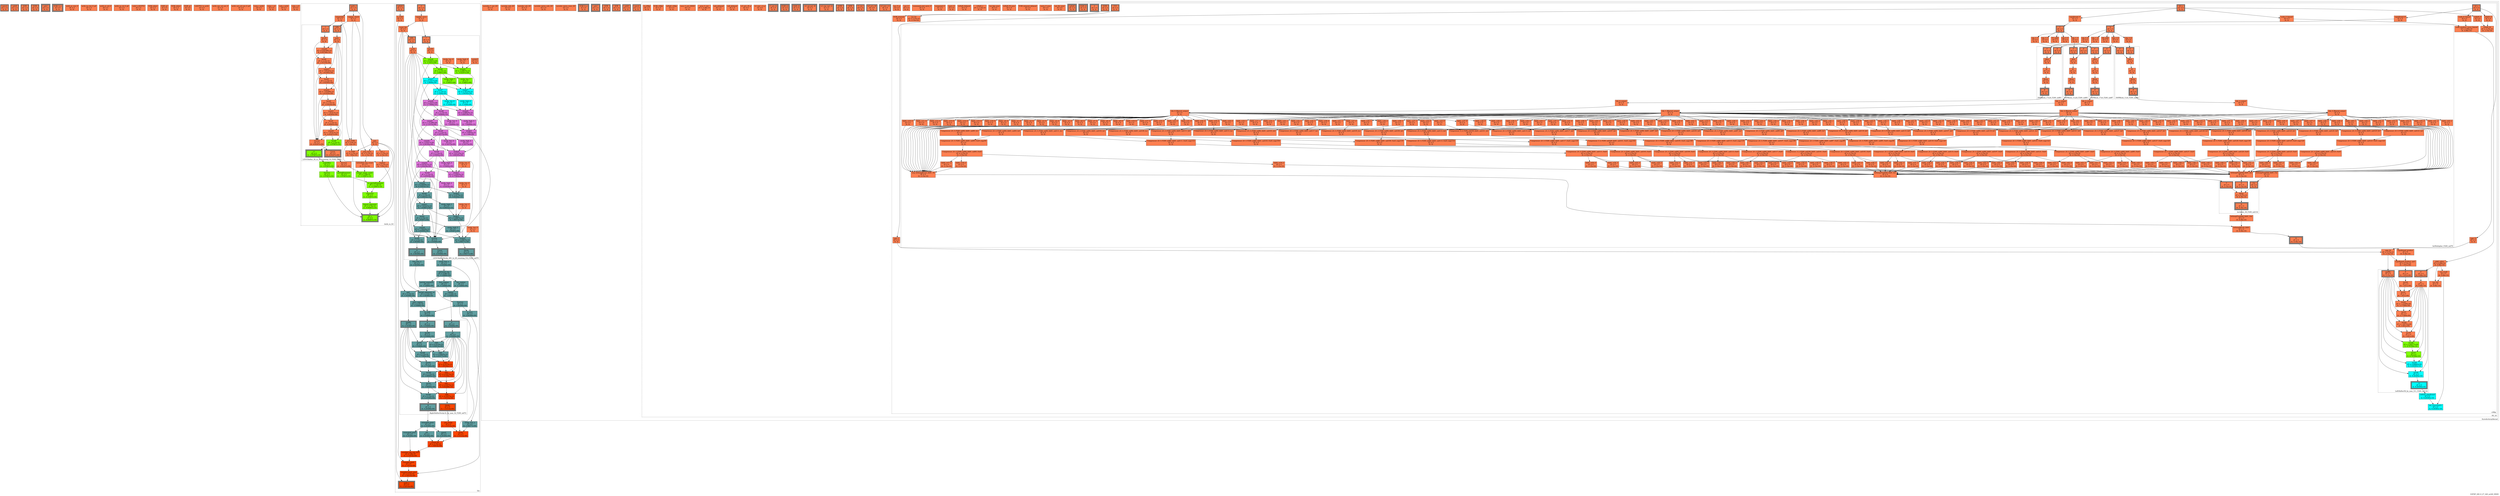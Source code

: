 digraph S3FDP_200_8_27_240_m240_HSSD
{
	//graph drawing options
	label=S3FDP_200_8_27_240_m240_HSSD;
	labelloc=bottom;
	labeljust=right;
	ratio=auto;
	nodesep=0.25;
	ranksep=0.5;

	//input/output signals of operator S3FDP_200_8_27_240_m240_HSSD
	rowsA__S3FDP_200_8_27_240_m240_HSSD [ label="rowsA\ndT = 0\n(0, 0)", shape=box, color=black, style="bold, filled", fillcolor=coral, peripheries=2 ];
	colsB__S3FDP_200_8_27_240_m240_HSSD [ label="colsB\ndT = 0\n(0, 0)", shape=box, color=black, style="bold, filled", fillcolor=coral, peripheries=2 ];
	SOB__S3FDP_200_8_27_240_m240_HSSD [ label="SOB\ndT = 0\n(0, 0)", shape=box, color=black, style="bold, filled", fillcolor=coral, peripheries=2 ];
	EOB__S3FDP_200_8_27_240_m240_HSSD [ label="EOB\ndT = 0\n(0, 0)", shape=box, color=black, style="bold, filled", fillcolor=coral, peripheries=2 ];
	colsC__S3FDP_200_8_27_240_m240_HSSD [ label="colsC\ndT = 0\n(0, 0)", shape=box, color=black, style="bold, filled", fillcolor=coral, peripheries=3 ];
	EOB_Q_o__S3FDP_200_8_27_240_m240_HSSD [ label="EOB_Q_o\ndT = 0\n(0, 0)", shape=box, color=black, style="bold, filled", fillcolor=coral, peripheries=3 ];
	{rank=same rowsA__S3FDP_200_8_27_240_m240_HSSD, colsB__S3FDP_200_8_27_240_m240_HSSD, SOB__S3FDP_200_8_27_240_m240_HSSD, EOB__S3FDP_200_8_27_240_m240_HSSD};
	{rank=same colsC__S3FDP_200_8_27_240_m240_HSSD, EOB_Q_o__S3FDP_200_8_27_240_m240_HSSD};
	//internal signals of operator S3FDP_200_8_27_240_m240_HSSD
	arith_in_row_0__S3FDP_200_8_27_240_m240_HSSD [ label="arith_in_row_0\ndT = 0\n(0, 0)", shape=box, color=black, style=filled, fillcolor=coral, peripheries=1 ];
	arith_in_row_0_q0__S3FDP_200_8_27_240_m240_HSSD [ label="arith_in_row_0_q0\ndT = 0\n(0, 0)", shape=box, color=black, style=filled, fillcolor=coral, peripheries=1 ];
	arith_in_col_0__S3FDP_200_8_27_240_m240_HSSD [ label="arith_in_col_0\ndT = 0\n(0, 0)", shape=box, color=black, style=filled, fillcolor=coral, peripheries=1 ];
	arith_in_col_0_q0__S3FDP_200_8_27_240_m240_HSSD [ label="arith_in_col_0_q0\ndT = 0\n(0, 0)", shape=box, color=black, style=filled, fillcolor=coral, peripheries=1 ];
	colsC_LAICPT2__S3FDP_200_8_27_240_m240_HSSD [ label="colsC_LAICPT2\ndT = 0\n(0, 0)", shape=box, color=black, style=filled, fillcolor=coral, peripheries=1 ];
	SOB_select__S3FDP_200_8_27_240_m240_HSSD [ label="SOB_select\ndT = 0\n(0, 0)", shape=box, color=black, style=filled, fillcolor=coral, peripheries=1 ];
	SOB_q1__S3FDP_200_8_27_240_m240_HSSD [ label="SOB_q1\ndT = 0\n(0, 0)", shape=box, color=black, style=filled, fillcolor=coral, peripheries=1 ];
	EOB_select__S3FDP_200_8_27_240_m240_HSSD [ label="EOB_select\ndT = 0\n(0, 0)", shape=box, color=black, style=filled, fillcolor=coral, peripheries=1 ];
	EOB_q1__S3FDP_200_8_27_240_m240_HSSD [ label="EOB_q1\ndT = 0\n(0, 0)", shape=box, color=black, style=filled, fillcolor=coral, peripheries=1 ];
	LAICPT2_to_arith__S3FDP_200_8_27_240_m240_HSSD [ label="LAICPT2_to_arith\ndT = 0\n(0, 0)", shape=box, color=black, style=filled, fillcolor=coral, peripheries=1 ];
	arith_out_col_out_0__S3FDP_200_8_27_240_m240_HSSD [ label="arith_out_col_out_0\ndT = 0\n(0, 0)", shape=box, color=black, style=filled, fillcolor=coral, peripheries=1 ];
	arith_out_col_out_0_q0__S3FDP_200_8_27_240_m240_HSSD [ label="arith_out_col_out_0_q0\ndT = 0\n(0, 0)", shape=box, color=black, style=filled, fillcolor=coral, peripheries=1 ];
	rows_i_arith__S3FDP_200_8_27_240_m240_HSSD [ label="rows_i_arith\ndT = 0\n(0, 0)", shape=box, color=black, style=filled, fillcolor=coral, peripheries=1 ];
	rows_i_s3__S3FDP_200_8_27_240_m240_HSSD [ label="rows_i_s3\ndT = 0\n(0, 0)", shape=box, color=black, style=filled, fillcolor=coral, peripheries=1 ];
	cols_j_arith__S3FDP_200_8_27_240_m240_HSSD [ label="cols_j_arith\ndT = 0\n(0, 0)", shape=box, color=black, style=filled, fillcolor=coral, peripheries=1 ];
	cols_j_s3__S3FDP_200_8_27_240_m240_HSSD [ label="cols_j_s3\ndT = 0\n(0, 0)", shape=box, color=black, style=filled, fillcolor=coral, peripheries=1 ];

	//subcomponents of operator S3FDP_200_8_27_240_m240_HSSD

	subgraph cluster_Arith_to_S3
	{
		//graph drawing options
		label=Arith_to_S3;
		labelloc=bottom;
		labeljust=right;
		style="bold, dotted";
		ratio=auto;
		nodesep=0.25;
		ranksep=0.5;

		//input/output signals of operator Arith_to_S3
		arith_i__Arith_to_S3 [ label="arith_i\ndT = 0\n(0, 0)", shape=box, color=black, style="bold, filled", fillcolor=coral, peripheries=2 ];
		S3_o__Arith_to_S3 [ label="S3_o\ndT = 0\n(1, 8.84067e-10)", shape=box, color=black, style="bold, filled", fillcolor=chartreuse, peripheries=3 ];
		{rank=same arith_i__Arith_to_S3};
		{rank=same S3_o__Arith_to_S3};
		//internal signals of operator Arith_to_S3
		sign__Arith_to_S3 [ label="sign\ndT = 0\n(0, 0)", shape=box, color=black, style=filled, fillcolor=coral, peripheries=1 ];
		regime_check__Arith_to_S3 [ label="regime_check\ndT = 0\n(0, 0)", shape=box, color=black, style=filled, fillcolor=coral, peripheries=1 ];
		remainder__Arith_to_S3 [ label="remainder\ndT = 0\n(0, 0)", shape=box, color=black, style=filled, fillcolor=coral, peripheries=1 ];
		not_s__Arith_to_S3 [ label="not_s\ndT = 2.15e-10\n(0, 2.15e-10)", shape=box, color=black, style=filled, fillcolor=coral, peripheries=1 ];
		zero_NAR__Arith_to_S3 [ label="zero_NAR\ndT = 5.8e-10\n(0, 5.8e-10)", shape=box, color=black, style=filled, fillcolor=coral, peripheries=1 ];
		is_NAR__Arith_to_S3 [ label="is_NAR\ndT = 2.15e-10\n(0, 7.95e-10)", shape=box, color=black, style=filled, fillcolor=coral, peripheries=1 ];
		implicit__Arith_to_S3 [ label="implicit\ndT = 2.15e-10\n(0, 7.95e-10)", shape=box, color=black, style=filled, fillcolor=coral, peripheries=1 ];
		neg_count__Arith_to_S3 [ label="neg_count\ndT = 2.15e-10\n(0, 2.15e-10)", shape=box, color=black, style=filled, fillcolor=coral, peripheries=1 ];
		lzCount__Arith_to_S3 [ label="lzCount\ndT = 0\n(0, 4.83207e-09)", shape=box, color=black, style=filled, fillcolor=coral, peripheries=1 ];
		usefulBits__Arith_to_S3 [ label="usefulBits\ndT = 0\n(1, 1.97067e-10)", shape=box, color=black, style=filled, fillcolor=chartreuse, peripheries=1 ];
		extended_neg_count__Arith_to_S3 [ label="extended_neg_count\ndT = 0\n(0, 2.15e-10)", shape=box, color=black, style=filled, fillcolor=coral, peripheries=1 ];
		comp2_range_count__Arith_to_S3 [ label="comp2_range_count\ndT = 3.28e-10\n(1, 3.10067e-10)", shape=box, color=black, style=filled, fillcolor=chartreuse, peripheries=1 ];
		fraction__Arith_to_S3 [ label="fraction\ndT = 0\n(1, 1.97067e-10)", shape=box, color=black, style=filled, fillcolor=chartreuse, peripheries=1 ];
		partialExponent__Arith_to_S3 [ label="partialExponent\ndT = 0\n(1, 1.97067e-10)", shape=box, color=black, style=filled, fillcolor=chartreuse, peripheries=1 ];
		us_partialExponent__Arith_to_S3 [ label="us_partialExponent\ndT = 2.15e-10\n(1, 4.12067e-10)", shape=box, color=black, style=filled, fillcolor=chartreuse, peripheries=1 ];
		exponent__Arith_to_S3 [ label="exponent\ndT = 0\n(1, 4.12067e-10)", shape=box, color=black, style=filled, fillcolor=chartreuse, peripheries=1 ];
		biased_exponent__Arith_to_S3 [ label="biased_exponent\ndT = 4.72e-10\n(1, 8.84067e-10)", shape=box, color=black, style=filled, fillcolor=chartreuse, peripheries=1 ];

		//subcomponents of operator Arith_to_S3

		subgraph cluster_LZOCShifter_30_to_30_counting_32_F200_uid66
		{
			//graph drawing options
			label=LZOCShifter_30_to_30_counting_32_F200_uid66;
			labelloc=bottom;
			labeljust=right;
			style="bold, dotted";
			ratio=auto;
			nodesep=0.25;
			ranksep=0.5;

			//input/output signals of operator LZOCShifter_30_to_30_counting_32_F200_uid66
			I__LZOCShifter_30_to_30_counting_32_F200_uid66 [ label="I\ndT = 0\n(0, 0)", shape=box, color=black, style="bold, filled", fillcolor=coral, peripheries=2 ];
			OZb__LZOCShifter_30_to_30_counting_32_F200_uid66 [ label="OZb\ndT = 0\n(0, 0)", shape=box, color=black, style="bold, filled", fillcolor=coral, peripheries=2 ];
			Count__LZOCShifter_30_to_30_counting_32_F200_uid66 [ label="Count\ndT = 0\n(0, 4.83207e-09)", shape=box, color=black, style="bold, filled", fillcolor=coral, peripheries=3 ];
			O__LZOCShifter_30_to_30_counting_32_F200_uid66 [ label="O\ndT = 0\n(1, 1.97067e-10)", shape=box, color=black, style="bold, filled", fillcolor=chartreuse, peripheries=3 ];
			{rank=same I__LZOCShifter_30_to_30_counting_32_F200_uid66, OZb__LZOCShifter_30_to_30_counting_32_F200_uid66};
			{rank=same Count__LZOCShifter_30_to_30_counting_32_F200_uid66, O__LZOCShifter_30_to_30_counting_32_F200_uid66};
			//internal signals of operator LZOCShifter_30_to_30_counting_32_F200_uid66
			level5__LZOCShifter_30_to_30_counting_32_F200_uid66 [ label="level5\ndT = 0\n(0, 0)", shape=box, color=black, style=filled, fillcolor=coral, peripheries=1 ];
			sozb__LZOCShifter_30_to_30_counting_32_F200_uid66 [ label="sozb\ndT = 0\n(0, 0)", shape=box, color=black, style=filled, fillcolor=coral, peripheries=1 ];
			count4__LZOCShifter_30_to_30_counting_32_F200_uid66 [ label="count4\ndT = 8.00788e-10\n(0, 8.00788e-10)", shape=box, color=black, style=filled, fillcolor=coral, peripheries=1 ];
			level4__LZOCShifter_30_to_30_counting_32_F200_uid66 [ label="level4\ndT = 2.15e-10\n(0, 1.01579e-09)", shape=box, color=black, style=filled, fillcolor=coral, peripheries=1 ];
			count3__LZOCShifter_30_to_30_counting_32_F200_uid66 [ label="count3\ndT = 7.95163e-10\n(0, 1.81095e-09)", shape=box, color=black, style=filled, fillcolor=coral, peripheries=1 ];
			level3__LZOCShifter_30_to_30_counting_32_F200_uid66 [ label="level3\ndT = 2.15e-10\n(0, 2.02595e-09)", shape=box, color=black, style=filled, fillcolor=coral, peripheries=1 ];
			count2__LZOCShifter_30_to_30_counting_32_F200_uid66 [ label="count2\ndT = 7.93288e-10\n(0, 2.81924e-09)", shape=box, color=black, style=filled, fillcolor=coral, peripheries=1 ];
			level2__LZOCShifter_30_to_30_counting_32_F200_uid66 [ label="level2\ndT = 2.15e-10\n(0, 3.03424e-09)", shape=box, color=black, style=filled, fillcolor=coral, peripheries=1 ];
			count1__LZOCShifter_30_to_30_counting_32_F200_uid66 [ label="count1\ndT = 7.91413e-10\n(0, 3.82565e-09)", shape=box, color=black, style=filled, fillcolor=coral, peripheries=1 ];
			level1__LZOCShifter_30_to_30_counting_32_F200_uid66 [ label="level1\ndT = 2.15e-10\n(0, 4.04065e-09)", shape=box, color=black, style=filled, fillcolor=coral, peripheries=1 ];
			count0__LZOCShifter_30_to_30_counting_32_F200_uid66 [ label="count0\ndT = 7.91413e-10\n(0, 4.83207e-09)", shape=box, color=black, style=filled, fillcolor=coral, peripheries=1 ];
			level0__LZOCShifter_30_to_30_counting_32_F200_uid66 [ label="level0\ndT = 2.15e-10\n(1, 1.97067e-10)", shape=box, color=black, style=filled, fillcolor=chartreuse, peripheries=1 ];
			sCount__LZOCShifter_30_to_30_counting_32_F200_uid66 [ label="sCount\ndT = 0\n(0, 4.83207e-09)", shape=box, color=black, style=filled, fillcolor=coral, peripheries=1 ];

			//subcomponents of operator LZOCShifter_30_to_30_counting_32_F200_uid66

			//input and internal signal connections of operator LZOCShifter_30_to_30_counting_32_F200_uid66
			I__LZOCShifter_30_to_30_counting_32_F200_uid66 -> level5__LZOCShifter_30_to_30_counting_32_F200_uid66 [ arrowhead=normal, arrowsize=1.0, arrowtail=normal, color=black, dir=forward  ];
			OZb__LZOCShifter_30_to_30_counting_32_F200_uid66 -> sozb__LZOCShifter_30_to_30_counting_32_F200_uid66 [ arrowhead=normal, arrowsize=1.0, arrowtail=normal, color=black, dir=forward  ];
			level5__LZOCShifter_30_to_30_counting_32_F200_uid66 -> count4__LZOCShifter_30_to_30_counting_32_F200_uid66 [ arrowhead=normal, arrowsize=1.0, arrowtail=normal, color=black, dir=forward  ];
			level5__LZOCShifter_30_to_30_counting_32_F200_uid66 -> level4__LZOCShifter_30_to_30_counting_32_F200_uid66 [ arrowhead=normal, arrowsize=1.0, arrowtail=normal, color=black, dir=forward  ];
			sozb__LZOCShifter_30_to_30_counting_32_F200_uid66 -> count4__LZOCShifter_30_to_30_counting_32_F200_uid66 [ arrowhead=normal, arrowsize=1.0, arrowtail=normal, color=black, dir=forward  ];
			sozb__LZOCShifter_30_to_30_counting_32_F200_uid66 -> count3__LZOCShifter_30_to_30_counting_32_F200_uid66 [ arrowhead=normal, arrowsize=1.0, arrowtail=normal, color=black, dir=forward  ];
			sozb__LZOCShifter_30_to_30_counting_32_F200_uid66 -> count2__LZOCShifter_30_to_30_counting_32_F200_uid66 [ arrowhead=normal, arrowsize=1.0, arrowtail=normal, color=black, dir=forward  ];
			sozb__LZOCShifter_30_to_30_counting_32_F200_uid66 -> count1__LZOCShifter_30_to_30_counting_32_F200_uid66 [ arrowhead=normal, arrowsize=1.0, arrowtail=normal, color=black, dir=forward  ];
			sozb__LZOCShifter_30_to_30_counting_32_F200_uid66 -> count0__LZOCShifter_30_to_30_counting_32_F200_uid66 [ arrowhead=normal, arrowsize=1.0, arrowtail=normal, color=black, dir=forward  ];
			count4__LZOCShifter_30_to_30_counting_32_F200_uid66 -> level4__LZOCShifter_30_to_30_counting_32_F200_uid66 [ arrowhead=normal, arrowsize=1.0, arrowtail=normal, color=black, dir=forward  ];
			count4__LZOCShifter_30_to_30_counting_32_F200_uid66 -> sCount__LZOCShifter_30_to_30_counting_32_F200_uid66 [ arrowhead=normal, arrowsize=1.0, arrowtail=normal, color=black, dir=forward  ];
			level4__LZOCShifter_30_to_30_counting_32_F200_uid66 -> count3__LZOCShifter_30_to_30_counting_32_F200_uid66 [ arrowhead=normal, arrowsize=1.0, arrowtail=normal, color=black, dir=forward  ];
			level4__LZOCShifter_30_to_30_counting_32_F200_uid66 -> level3__LZOCShifter_30_to_30_counting_32_F200_uid66 [ arrowhead=normal, arrowsize=1.0, arrowtail=normal, color=black, dir=forward  ];
			count3__LZOCShifter_30_to_30_counting_32_F200_uid66 -> level3__LZOCShifter_30_to_30_counting_32_F200_uid66 [ arrowhead=normal, arrowsize=1.0, arrowtail=normal, color=black, dir=forward  ];
			count3__LZOCShifter_30_to_30_counting_32_F200_uid66 -> sCount__LZOCShifter_30_to_30_counting_32_F200_uid66 [ arrowhead=normal, arrowsize=1.0, arrowtail=normal, color=black, dir=forward  ];
			level3__LZOCShifter_30_to_30_counting_32_F200_uid66 -> count2__LZOCShifter_30_to_30_counting_32_F200_uid66 [ arrowhead=normal, arrowsize=1.0, arrowtail=normal, color=black, dir=forward  ];
			level3__LZOCShifter_30_to_30_counting_32_F200_uid66 -> level2__LZOCShifter_30_to_30_counting_32_F200_uid66 [ arrowhead=normal, arrowsize=1.0, arrowtail=normal, color=black, dir=forward  ];
			count2__LZOCShifter_30_to_30_counting_32_F200_uid66 -> level2__LZOCShifter_30_to_30_counting_32_F200_uid66 [ arrowhead=normal, arrowsize=1.0, arrowtail=normal, color=black, dir=forward  ];
			count2__LZOCShifter_30_to_30_counting_32_F200_uid66 -> sCount__LZOCShifter_30_to_30_counting_32_F200_uid66 [ arrowhead=normal, arrowsize=1.0, arrowtail=normal, color=black, dir=forward  ];
			level2__LZOCShifter_30_to_30_counting_32_F200_uid66 -> count1__LZOCShifter_30_to_30_counting_32_F200_uid66 [ arrowhead=normal, arrowsize=1.0, arrowtail=normal, color=black, dir=forward  ];
			level2__LZOCShifter_30_to_30_counting_32_F200_uid66 -> level1__LZOCShifter_30_to_30_counting_32_F200_uid66 [ arrowhead=normal, arrowsize=1.0, arrowtail=normal, color=black, dir=forward  ];
			count1__LZOCShifter_30_to_30_counting_32_F200_uid66 -> level1__LZOCShifter_30_to_30_counting_32_F200_uid66 [ arrowhead=normal, arrowsize=1.0, arrowtail=normal, color=black, dir=forward  ];
			count1__LZOCShifter_30_to_30_counting_32_F200_uid66 -> sCount__LZOCShifter_30_to_30_counting_32_F200_uid66 [ arrowhead=normal, arrowsize=1.0, arrowtail=normal, color=black, dir=forward  ];
			level1__LZOCShifter_30_to_30_counting_32_F200_uid66 -> count0__LZOCShifter_30_to_30_counting_32_F200_uid66 [ arrowhead=normal, arrowsize=1.0, arrowtail=normal, color=black, dir=forward  ];
			level1__LZOCShifter_30_to_30_counting_32_F200_uid66 -> level0__LZOCShifter_30_to_30_counting_32_F200_uid66 [ arrowhead=normal, arrowsize=1.0, arrowtail=normal, color=black, dir=forward  ];
			count0__LZOCShifter_30_to_30_counting_32_F200_uid66 -> level0__LZOCShifter_30_to_30_counting_32_F200_uid66 [ arrowhead=normal, arrowsize=1.0, arrowtail=normal, color=black, dir=forward  ];
			count0__LZOCShifter_30_to_30_counting_32_F200_uid66 -> sCount__LZOCShifter_30_to_30_counting_32_F200_uid66 [ arrowhead=normal, arrowsize=1.0, arrowtail=normal, color=black, dir=forward  ];
			level0__LZOCShifter_30_to_30_counting_32_F200_uid66 -> O__LZOCShifter_30_to_30_counting_32_F200_uid66 [ arrowhead=normal, arrowsize=1.0, arrowtail=normal, color=black, dir=forward  ];
			sCount__LZOCShifter_30_to_30_counting_32_F200_uid66 -> Count__LZOCShifter_30_to_30_counting_32_F200_uid66 [ arrowhead=normal, arrowsize=1.0, arrowtail=normal, color=black, dir=forward  ];
		}

			//output signal connections of operator LZOCShifter_30_to_30_counting_32_F200_uid66
			Count__LZOCShifter_30_to_30_counting_32_F200_uid66 -> lzCount__Arith_to_S3 [ arrowhead=normal, arrowsize=1.0, arrowtail=normal, color=black, dir=forward  ];
			O__LZOCShifter_30_to_30_counting_32_F200_uid66 -> usefulBits__Arith_to_S3 [ arrowhead=normal, arrowsize=1.0, arrowtail=normal, color=black, dir=forward  ];

		//input and internal signal connections of operator Arith_to_S3
		arith_i__Arith_to_S3 -> sign__Arith_to_S3 [ arrowhead=normal, arrowsize=1.0, arrowtail=normal, color=black, dir=forward  ];
		arith_i__Arith_to_S3 -> regime_check__Arith_to_S3 [ arrowhead=normal, arrowsize=1.0, arrowtail=normal, color=black, dir=forward  ];
		arith_i__Arith_to_S3 -> remainder__Arith_to_S3 [ arrowhead=normal, arrowsize=1.0, arrowtail=normal, color=black, dir=forward  ];
		sign__Arith_to_S3 -> not_s__Arith_to_S3 [ arrowhead=normal, arrowsize=1.0, arrowtail=normal, color=black, dir=forward  ];
		sign__Arith_to_S3 -> is_NAR__Arith_to_S3 [ arrowhead=normal, arrowsize=1.0, arrowtail=normal, color=black, dir=forward  ];
		sign__Arith_to_S3 -> neg_count__Arith_to_S3 [ arrowhead=normal, arrowsize=1.0, arrowtail=normal, color=black, dir=forward  ];
		sign__Arith_to_S3 -> us_partialExponent__Arith_to_S3 [ arrowhead=normal, arrowsize=1.0, arrowtail=normal, color=black, dir=forward  ];
		sign__Arith_to_S3 -> S3_o__Arith_to_S3 [ arrowhead=normal, arrowsize=1.0, arrowtail=normal, color=black, dir=forward  ];
		regime_check__Arith_to_S3 -> zero_NAR__Arith_to_S3 [ arrowhead=normal, arrowsize=1.0, arrowtail=normal, color=black, dir=forward  ];
		regime_check__Arith_to_S3 -> neg_count__Arith_to_S3 [ arrowhead=normal, arrowsize=1.0, arrowtail=normal, color=black, dir=forward  ];
		regime_check__Arith_to_S3 -> OZb__LZOCShifter_30_to_30_counting_32_F200_uid66 [ arrowhead=normal, arrowsize=1.0, arrowtail=normal, color=black, dir=forward  ];
		remainder__Arith_to_S3 -> zero_NAR__Arith_to_S3 [ arrowhead=normal, arrowsize=1.0, arrowtail=normal, color=black, dir=forward  ];
		remainder__Arith_to_S3 -> I__LZOCShifter_30_to_30_counting_32_F200_uid66 [ arrowhead=normal, arrowsize=1.0, arrowtail=normal, color=black, dir=forward  ];
		not_s__Arith_to_S3 -> implicit__Arith_to_S3 [ arrowhead=normal, arrowsize=1.0, arrowtail=normal, color=black, dir=forward  ];
		zero_NAR__Arith_to_S3 -> is_NAR__Arith_to_S3 [ arrowhead=normal, arrowsize=1.0, arrowtail=normal, color=black, dir=forward  ];
		zero_NAR__Arith_to_S3 -> implicit__Arith_to_S3 [ arrowhead=normal, arrowsize=1.0, arrowtail=normal, color=black, dir=forward  ];
		is_NAR__Arith_to_S3 -> S3_o__Arith_to_S3 [ arrowhead=normal, arrowsize=1.0, arrowtail=normal, color=black, dir=forward  ];
		implicit__Arith_to_S3 -> S3_o__Arith_to_S3 [ arrowhead=normal, arrowsize=1.0, arrowtail=normal, color=black, dir=forward  ];
		neg_count__Arith_to_S3 -> extended_neg_count__Arith_to_S3 [ arrowhead=normal, arrowsize=1.0, arrowtail=normal, color=black, dir=forward  ];
		lzCount__Arith_to_S3 -> comp2_range_count__Arith_to_S3 [ arrowhead=normal, arrowsize=1.0, arrowtail=normal, color=black, dir=forward  ];
		usefulBits__Arith_to_S3 -> fraction__Arith_to_S3 [ arrowhead=normal, arrowsize=1.0, arrowtail=normal, color=black, dir=forward  ];
		usefulBits__Arith_to_S3 -> partialExponent__Arith_to_S3 [ arrowhead=normal, arrowsize=1.0, arrowtail=normal, color=black, dir=forward  ];
		extended_neg_count__Arith_to_S3 -> comp2_range_count__Arith_to_S3 [ arrowhead=normal, arrowsize=1.0, arrowtail=normal, color=black, dir=forward  ];
		comp2_range_count__Arith_to_S3 -> exponent__Arith_to_S3 [ arrowhead=normal, arrowsize=1.0, arrowtail=normal, color=black, dir=forward  ];
		fraction__Arith_to_S3 -> S3_o__Arith_to_S3 [ arrowhead=normal, arrowsize=1.0, arrowtail=normal, color=black, dir=forward  ];
		partialExponent__Arith_to_S3 -> us_partialExponent__Arith_to_S3 [ arrowhead=normal, arrowsize=1.0, arrowtail=normal, color=black, dir=forward  ];
		us_partialExponent__Arith_to_S3 -> exponent__Arith_to_S3 [ arrowhead=normal, arrowsize=1.0, arrowtail=normal, color=black, dir=forward  ];
		exponent__Arith_to_S3 -> biased_exponent__Arith_to_S3 [ arrowhead=normal, arrowsize=1.0, arrowtail=normal, color=black, dir=forward  ];
		biased_exponent__Arith_to_S3 -> S3_o__Arith_to_S3 [ arrowhead=normal, arrowsize=1.0, arrowtail=normal, color=black, dir=forward  ];
	}

		//output signal connections of operator Arith_to_S3

	subgraph cluster_l2a
	{
		//graph drawing options
		label=l2a;
		labelloc=bottom;
		labeljust=right;
		style="bold, dotted";
		ratio=auto;
		nodesep=0.25;
		ranksep=0.5;

		//input/output signals of operator l2a
		A__l2a [ label="A\ndT = 0\n(0, 0)", shape=box, color=black, style="bold, filled", fillcolor=coral, peripheries=2 ];
		isNaN__l2a [ label="isNaN\ndT = 0\n(0, 0)", shape=box, color=black, style="bold, filled", fillcolor=coral, peripheries=2 ];
		arith_o__l2a [ label="arith_o\ndT = 0\n(5, 2.32514e-09)", shape=box, color=black, style="bold, filled", fillcolor=orangered, peripheries=3 ];
		{rank=same A__l2a, isNaN__l2a};
		{rank=same arith_o__l2a};
		//internal signals of operator l2a
		rippled_carry__l2a [ label="rippled_carry\ndT = 0\n(0, 0)", shape=box, color=black, style=filled, fillcolor=coral, peripheries=1 ];
		count_bit__l2a [ label="count_bit\ndT = 0\n(0, 0)", shape=box, color=black, style=filled, fillcolor=coral, peripheries=1 ];
		count_lzoc_o__l2a [ label="count_lzoc_o\ndT = 0\n(4, 2.63089e-09)", shape=box, color=black, style=filled, fillcolor=cadetblue, peripheries=1 ];
		frac_lzoc_o__l2a [ label="frac_lzoc_o\ndT = 0\n(4, 2.84589e-09)", shape=box, color=black, style=filled, fillcolor=cadetblue, peripheries=1 ];
		sticky_lzoc_o__l2a [ label="sticky_lzoc_o\ndT = 0\n(4, 2.96077e-09)", shape=box, color=black, style=filled, fillcolor=cadetblue, peripheries=1 ];
		unbiased_exp__l2a [ label="unbiased_exp\ndT = 4.98e-10\n(4, 3.12889e-09)", shape=box, color=black, style=filled, fillcolor=cadetblue, peripheries=1 ];
		fraction__l2a [ label="fraction\ndT = 0\n(4, 2.84589e-09)", shape=box, color=black, style=filled, fillcolor=cadetblue, peripheries=1 ];
		partial_exponent__l2a [ label="partial_exponent\ndT = 0\n(4, 3.12889e-09)", shape=box, color=black, style=filled, fillcolor=cadetblue, peripheries=1 ];
		partial_exponent_us__l2a [ label="partial_exponent_us\ndT = 2.15e-10\n(4, 3.34389e-09)", shape=box, color=black, style=filled, fillcolor=cadetblue, peripheries=1 ];
		bin_regime__l2a [ label="bin_regime\ndT = 0\n(4, 3.12889e-09)", shape=box, color=black, style=filled, fillcolor=cadetblue, peripheries=1 ];
		first_regime__l2a [ label="first_regime\ndT = 0\n(4, 3.12889e-09)", shape=box, color=black, style=filled, fillcolor=cadetblue, peripheries=1 ];
		regime__l2a [ label="regime\ndT = 3.28e-10\n(4, 3.45689e-09)", shape=box, color=black, style=filled, fillcolor=cadetblue, peripheries=1 ];
		pad__l2a [ label="pad\ndT = 2.15e-10\n(4, 3.34389e-09)", shape=box, color=black, style=filled, fillcolor=cadetblue, peripheries=1 ];
		start_regime__l2a [ label="start_regime\ndT = 2.15e-10\n(4, 3.55889e-09)", shape=box, color=black, style=filled, fillcolor=cadetblue, peripheries=1 ];
		in_shift__l2a [ label="in_shift\ndT = 0\n(4, 3.55889e-09)", shape=box, color=black, style=filled, fillcolor=cadetblue, peripheries=1 ];
		extended_posit__l2a [ label="extended_posit\ndT = 0\n(4, 4.20389e-09)", shape=box, color=black, style=filled, fillcolor=cadetblue, peripheries=1 ];
		pre_sticky__l2a [ label="pre_sticky\ndT = 0\n(5, 1.31514e-09)", shape=box, color=black, style=filled, fillcolor=orangered, peripheries=1 ];
		truncated_posit__l2a [ label="truncated_posit\ndT = 0\n(4, 4.20389e-09)", shape=box, color=black, style=filled, fillcolor=cadetblue, peripheries=1 ];
		lsb__l2a [ label="lsb\ndT = 0\n(4, 4.20389e-09)", shape=box, color=black, style=filled, fillcolor=cadetblue, peripheries=1 ];
		guard__l2a [ label="guard\ndT = 0\n(4, 4.20389e-09)", shape=box, color=black, style=filled, fillcolor=cadetblue, peripheries=1 ];
		sticky__l2a [ label="sticky\ndT = 0\n(5, 1.31514e-09)", shape=box, color=black, style=filled, fillcolor=orangered, peripheries=1 ];
		round_bit__l2a [ label="round_bit\ndT = 2.15e-10\n(5, 1.53014e-09)", shape=box, color=black, style=filled, fillcolor=orangered, peripheries=1 ];
		is_NAR__l2a [ label="is_NAR\ndT = 0\n(0, 0)", shape=box, color=black, style=filled, fillcolor=coral, peripheries=1 ];
		rounded_reg_exp_frac__l2a [ label="rounded_reg_exp_frac\ndT = 5.8e-10\n(5, 2.11014e-09)", shape=box, color=black, style=filled, fillcolor=orangered, peripheries=1 ];
		rounded_posit__l2a [ label="rounded_posit\ndT = 0\n(5, 2.11014e-09)", shape=box, color=black, style=filled, fillcolor=orangered, peripheries=1 ];
		is_zero__l2a [ label="is_zero\ndT = 0\n(4, 2.84589e-09)", shape=box, color=black, style=filled, fillcolor=cadetblue, peripheries=1 ];
		rounded_posit_zero__l2a [ label="rounded_posit_zero\ndT = 2.15e-10\n(5, 2.32514e-09)", shape=box, color=black, style=filled, fillcolor=orangered, peripheries=1 ];

		//subcomponents of operator l2a

		subgraph cluster_LZOCShifterSticky_491_to_29_counting_512_F200_uid70
		{
			//graph drawing options
			label=LZOCShifterSticky_491_to_29_counting_512_F200_uid70;
			labelloc=bottom;
			labeljust=right;
			style="bold, dotted";
			ratio=auto;
			nodesep=0.25;
			ranksep=0.5;

			//input/output signals of operator LZOCShifterSticky_491_to_29_counting_512_F200_uid70
			I__LZOCShifterSticky_491_to_29_counting_512_F200_uid70 [ label="I\ndT = 0\n(0, 0)", shape=box, color=black, style="bold, filled", fillcolor=coral, peripheries=2 ];
			OZb__LZOCShifterSticky_491_to_29_counting_512_F200_uid70 [ label="OZb\ndT = 0\n(0, 0)", shape=box, color=black, style="bold, filled", fillcolor=coral, peripheries=2 ];
			Count__LZOCShifterSticky_491_to_29_counting_512_F200_uid70 [ label="Count\ndT = 0\n(4, 2.63089e-09)", shape=box, color=black, style="bold, filled", fillcolor=cadetblue, peripheries=3 ];
			O__LZOCShifterSticky_491_to_29_counting_512_F200_uid70 [ label="O\ndT = 0\n(4, 2.84589e-09)", shape=box, color=black, style="bold, filled", fillcolor=cadetblue, peripheries=3 ];
			Sticky__LZOCShifterSticky_491_to_29_counting_512_F200_uid70 [ label="Sticky\ndT = 0\n(4, 2.96077e-09)", shape=box, color=black, style="bold, filled", fillcolor=cadetblue, peripheries=3 ];
			{rank=same I__LZOCShifterSticky_491_to_29_counting_512_F200_uid70, OZb__LZOCShifterSticky_491_to_29_counting_512_F200_uid70};
			{rank=same Count__LZOCShifterSticky_491_to_29_counting_512_F200_uid70, O__LZOCShifterSticky_491_to_29_counting_512_F200_uid70, Sticky__LZOCShifterSticky_491_to_29_counting_512_F200_uid70};
			//internal signals of operator LZOCShifterSticky_491_to_29_counting_512_F200_uid70
			level9__LZOCShifterSticky_491_to_29_counting_512_F200_uid70 [ label="level9\ndT = 0\n(0, 0)", shape=box, color=black, style=filled, fillcolor=coral, peripheries=1 ];
			sozb__LZOCShifterSticky_491_to_29_counting_512_F200_uid70 [ label="sozb\ndT = 0\n(0, 0)", shape=box, color=black, style=filled, fillcolor=coral, peripheries=1 ];
			sticky9__LZOCShifterSticky_491_to_29_counting_512_F200_uid70 [ label="sticky9\ndT = 0\n(0, 0)", shape=box, color=black, style=filled, fillcolor=coral, peripheries=1 ];
			count8__LZOCShifterSticky_491_to_29_counting_512_F200_uid70 [ label="count8\ndT = 8.0431e-09\n(1, 3.1931e-09)", shape=box, color=black, style=filled, fillcolor=chartreuse, peripheries=1 ];
			level8__LZOCShifterSticky_491_to_29_counting_512_F200_uid70 [ label="level8\ndT = 2.15e-10\n(1, 3.4081e-09)", shape=box, color=black, style=filled, fillcolor=chartreuse, peripheries=1 ];
			sticky_high_8__LZOCShifterSticky_491_to_29_counting_512_F200_uid70 [ label="sticky_high_8\ndT = 0\n(0, 0)", shape=box, color=black, style=filled, fillcolor=coral, peripheries=1 ];
			sticky_low_8__LZOCShifterSticky_491_to_29_counting_512_F200_uid70 [ label="sticky_low_8\ndT = 0\n(0, 0)", shape=box, color=black, style=filled, fillcolor=coral, peripheries=1 ];
			sticky8__LZOCShifterSticky_491_to_29_counting_512_F200_uid70 [ label="sticky8\ndT = 3.29875e-10\n(1, 3.52297e-09)", shape=box, color=black, style=filled, fillcolor=chartreuse, peripheries=1 ];
			count7__LZOCShifterSticky_491_to_29_counting_512_F200_uid70 [ label="count7\ndT = 4.3317e-09\n(2, 2.8898e-09)", shape=box, color=black, style=filled, fillcolor=cyan, peripheries=1 ];
			level7__LZOCShifterSticky_491_to_29_counting_512_F200_uid70 [ label="level7\ndT = 2.15e-10\n(2, 3.1048e-09)", shape=box, color=black, style=filled, fillcolor=cyan, peripheries=1 ];
			sticky_high_7__LZOCShifterSticky_491_to_29_counting_512_F200_uid70 [ label="sticky_high_7\ndT = 0\n(1, 3.4081e-09)", shape=box, color=black, style=filled, fillcolor=chartreuse, peripheries=1 ];
			sticky_low_7__LZOCShifterSticky_491_to_29_counting_512_F200_uid70 [ label="sticky_low_7\ndT = 0\n(1, 3.4081e-09)", shape=box, color=black, style=filled, fillcolor=chartreuse, peripheries=1 ];
			sticky7__LZOCShifterSticky_491_to_29_counting_512_F200_uid70 [ label="sticky7\ndT = 4.76125e-10\n(2, 3.36592e-09)", shape=box, color=black, style=filled, fillcolor=cyan, peripheries=1 ];
			count6__LZOCShifterSticky_491_to_29_counting_512_F200_uid70 [ label="count6\ndT = 2.3231e-09\n(3, 5.77894e-10)", shape=box, color=black, style=filled, fillcolor=orchid, peripheries=1 ];
			level6__LZOCShifterSticky_491_to_29_counting_512_F200_uid70 [ label="level6\ndT = 2.15e-10\n(3, 7.92894e-10)", shape=box, color=black, style=filled, fillcolor=orchid, peripheries=1 ];
			sticky_high_6__LZOCShifterSticky_491_to_29_counting_512_F200_uid70 [ label="sticky_high_6\ndT = 0\n(2, 3.1048e-09)", shape=box, color=black, style=filled, fillcolor=cyan, peripheries=1 ];
			sticky_low_6__LZOCShifterSticky_491_to_29_counting_512_F200_uid70 [ label="sticky_low_6\ndT = 0\n(2, 3.1048e-09)", shape=box, color=black, style=filled, fillcolor=cyan, peripheries=1 ];
			sticky6__LZOCShifterSticky_491_to_29_counting_512_F200_uid70 [ label="sticky6\ndT = 4.08625e-10\n(3, 9.86519e-10)", shape=box, color=black, style=filled, fillcolor=orchid, peripheries=1 ];
			count5__LZOCShifterSticky_491_to_29_counting_512_F200_uid70 [ label="count5\ndT = 1.31786e-09\n(3, 2.11075e-09)", shape=box, color=black, style=filled, fillcolor=orchid, peripheries=1 ];
			level5__LZOCShifterSticky_491_to_29_counting_512_F200_uid70 [ label="level5\ndT = 2.15e-10\n(3, 2.32575e-09)", shape=box, color=black, style=filled, fillcolor=orchid, peripheries=1 ];
			sticky_high_5__LZOCShifterSticky_491_to_29_counting_512_F200_uid70 [ label="sticky_high_5\ndT = 0\n(3, 7.92894e-10)", shape=box, color=black, style=filled, fillcolor=orchid, peripheries=1 ];
			sticky_low_5__LZOCShifterSticky_491_to_29_counting_512_F200_uid70 [ label="sticky_low_5\ndT = 0\n(3, 7.92894e-10)", shape=box, color=black, style=filled, fillcolor=orchid, peripheries=1 ];
			sticky5__LZOCShifterSticky_491_to_29_counting_512_F200_uid70 [ label="sticky5\ndT = 3.6925e-10\n(3, 2.48e-09)", shape=box, color=black, style=filled, fillcolor=orchid, peripheries=1 ];
			count4__LZOCShifterSticky_491_to_29_counting_512_F200_uid70 [ label="count4\ndT = 1.01617e-09\n(3, 3.34192e-09)", shape=box, color=black, style=filled, fillcolor=orchid, peripheries=1 ];
			level4__LZOCShifterSticky_491_to_29_counting_512_F200_uid70 [ label="level4\ndT = 2.15e-10\n(3, 3.55692e-09)", shape=box, color=black, style=filled, fillcolor=orchid, peripheries=1 ];
			sticky_high_4__LZOCShifterSticky_491_to_29_counting_512_F200_uid70 [ label="sticky_high_4\ndT = 0\n(3, 2.32575e-09)", shape=box, color=black, style=filled, fillcolor=orchid, peripheries=1 ];
			sticky_low_4__LZOCShifterSticky_491_to_29_counting_512_F200_uid70 [ label="sticky_low_4\ndT = 0\n(3, 2.32575e-09)", shape=box, color=black, style=filled, fillcolor=orchid, peripheries=1 ];
			sticky4__LZOCShifterSticky_491_to_29_counting_512_F200_uid70 [ label="sticky4\ndT = 3.41125e-10\n(3, 3.68305e-09)", shape=box, color=black, style=filled, fillcolor=orchid, peripheries=1 ];
			count3__LZOCShifterSticky_491_to_29_counting_512_F200_uid70 [ label="count3\ndT = 8.87471e-10\n(3, 4.44439e-09)", shape=box, color=black, style=filled, fillcolor=orchid, peripheries=1 ];
			level3__LZOCShifterSticky_491_to_29_counting_512_F200_uid70 [ label="level3\ndT = 2.15e-10\n(3, 4.65939e-09)", shape=box, color=black, style=filled, fillcolor=orchid, peripheries=1 ];
			sticky_high_3__LZOCShifterSticky_491_to_29_counting_512_F200_uid70 [ label="sticky_high_3\ndT = 0\n(3, 3.55692e-09)", shape=box, color=black, style=filled, fillcolor=orchid, peripheries=1 ];
			sticky_low_3__LZOCShifterSticky_491_to_29_counting_512_F200_uid70 [ label="sticky_low_3\ndT = 0\n(0, 0)", shape=box, color=black, style=filled, fillcolor=coral, peripheries=1 ];
			sticky3__LZOCShifterSticky_491_to_29_counting_512_F200_uid70 [ label="sticky3\ndT = 3.33625e-10\n(3, 4.77802e-09)", shape=box, color=black, style=filled, fillcolor=orchid, peripheries=1 ];
			count2__LZOCShifterSticky_491_to_29_counting_512_F200_uid70 [ label="count2\ndT = 8.24058e-10\n(4, 6.33452e-10)", shape=box, color=black, style=filled, fillcolor=cadetblue, peripheries=1 ];
			level2__LZOCShifterSticky_491_to_29_counting_512_F200_uid70 [ label="level2\ndT = 2.15e-10\n(4, 8.48452e-10)", shape=box, color=black, style=filled, fillcolor=cadetblue, peripheries=1 ];
			sticky_high_2__LZOCShifterSticky_491_to_29_counting_512_F200_uid70 [ label="sticky_high_2\ndT = 0\n(3, 4.65939e-09)", shape=box, color=black, style=filled, fillcolor=orchid, peripheries=1 ];
			sticky_low_2__LZOCShifterSticky_491_to_29_counting_512_F200_uid70 [ label="sticky_low_2\ndT = 0\n(0, 0)", shape=box, color=black, style=filled, fillcolor=coral, peripheries=1 ];
			sticky2__LZOCShifterSticky_491_to_29_counting_512_F200_uid70 [ label="sticky2\ndT = 3.3175e-10\n(4, 9.65202e-10)", shape=box, color=black, style=filled, fillcolor=cadetblue, peripheries=1 ];
			count1__LZOCShifterSticky_491_to_29_counting_512_F200_uid70 [ label="count1\ndT = 7.91413e-10\n(4, 1.63987e-09)", shape=box, color=black, style=filled, fillcolor=cadetblue, peripheries=1 ];
			level1__LZOCShifterSticky_491_to_29_counting_512_F200_uid70 [ label="level1\ndT = 2.15e-10\n(4, 1.85487e-09)", shape=box, color=black, style=filled, fillcolor=cadetblue, peripheries=1 ];
			sticky_high_1__LZOCShifterSticky_491_to_29_counting_512_F200_uid70 [ label="sticky_high_1\ndT = 0\n(4, 8.48452e-10)", shape=box, color=black, style=filled, fillcolor=cadetblue, peripheries=1 ];
			sticky_low_1__LZOCShifterSticky_491_to_29_counting_512_F200_uid70 [ label="sticky_low_1\ndT = 0\n(0, 0)", shape=box, color=black, style=filled, fillcolor=coral, peripheries=1 ];
			sticky1__LZOCShifterSticky_491_to_29_counting_512_F200_uid70 [ label="sticky1\ndT = 3.29875e-10\n(4, 1.96974e-09)", shape=box, color=black, style=filled, fillcolor=cadetblue, peripheries=1 ];
			count0__LZOCShifterSticky_491_to_29_counting_512_F200_uid70 [ label="count0\ndT = 7.76029e-10\n(4, 2.63089e-09)", shape=box, color=black, style=filled, fillcolor=cadetblue, peripheries=1 ];
			level0__LZOCShifterSticky_491_to_29_counting_512_F200_uid70 [ label="level0\ndT = 2.15e-10\n(4, 2.84589e-09)", shape=box, color=black, style=filled, fillcolor=cadetblue, peripheries=1 ];
			sticky_high_0__LZOCShifterSticky_491_to_29_counting_512_F200_uid70 [ label="sticky_high_0\ndT = 0\n(4, 1.85487e-09)", shape=box, color=black, style=filled, fillcolor=cadetblue, peripheries=1 ];
			sticky_low_0__LZOCShifterSticky_491_to_29_counting_512_F200_uid70 [ label="sticky_low_0\ndT = 0\n(0, 0)", shape=box, color=black, style=filled, fillcolor=coral, peripheries=1 ];
			sticky0__LZOCShifterSticky_491_to_29_counting_512_F200_uid70 [ label="sticky0\ndT = 3.29875e-10\n(4, 2.96077e-09)", shape=box, color=black, style=filled, fillcolor=cadetblue, peripheries=1 ];
			sCount__LZOCShifterSticky_491_to_29_counting_512_F200_uid70 [ label="sCount\ndT = 0\n(4, 2.63089e-09)", shape=box, color=black, style=filled, fillcolor=cadetblue, peripheries=1 ];

			//subcomponents of operator LZOCShifterSticky_491_to_29_counting_512_F200_uid70

			//input and internal signal connections of operator LZOCShifterSticky_491_to_29_counting_512_F200_uid70
			I__LZOCShifterSticky_491_to_29_counting_512_F200_uid70 -> level9__LZOCShifterSticky_491_to_29_counting_512_F200_uid70 [ arrowhead=normal, arrowsize=1.0, arrowtail=normal, color=black, dir=forward  ];
			OZb__LZOCShifterSticky_491_to_29_counting_512_F200_uid70 -> sozb__LZOCShifterSticky_491_to_29_counting_512_F200_uid70 [ arrowhead=normal, arrowsize=1.0, arrowtail=normal, color=black, dir=forward  ];
			level9__LZOCShifterSticky_491_to_29_counting_512_F200_uid70 -> count8__LZOCShifterSticky_491_to_29_counting_512_F200_uid70 [ arrowhead=normal, arrowsize=1.0, arrowtail=normal, color=black, dir=forward  ];
			level9__LZOCShifterSticky_491_to_29_counting_512_F200_uid70 -> level8__LZOCShifterSticky_491_to_29_counting_512_F200_uid70 [ arrowhead=normal, arrowsize=1.0, arrowtail=normal, color=black, dir=forward  ];
			sozb__LZOCShifterSticky_491_to_29_counting_512_F200_uid70 -> count8__LZOCShifterSticky_491_to_29_counting_512_F200_uid70 [ arrowhead=normal, arrowsize=1.0, arrowtail=normal, color=black, dir=forward  ];
			sozb__LZOCShifterSticky_491_to_29_counting_512_F200_uid70 -> count7__LZOCShifterSticky_491_to_29_counting_512_F200_uid70 [ arrowhead=normal, arrowsize=1.0, arrowtail=normal, color=black, dir=forward  ];
			sozb__LZOCShifterSticky_491_to_29_counting_512_F200_uid70 -> count6__LZOCShifterSticky_491_to_29_counting_512_F200_uid70 [ arrowhead=normal, arrowsize=1.0, arrowtail=normal, color=black, dir=forward  ];
			sozb__LZOCShifterSticky_491_to_29_counting_512_F200_uid70 -> count5__LZOCShifterSticky_491_to_29_counting_512_F200_uid70 [ arrowhead=normal, arrowsize=1.0, arrowtail=normal, color=black, dir=forward  ];
			sozb__LZOCShifterSticky_491_to_29_counting_512_F200_uid70 -> count4__LZOCShifterSticky_491_to_29_counting_512_F200_uid70 [ arrowhead=normal, arrowsize=1.0, arrowtail=normal, color=black, dir=forward  ];
			sozb__LZOCShifterSticky_491_to_29_counting_512_F200_uid70 -> count3__LZOCShifterSticky_491_to_29_counting_512_F200_uid70 [ arrowhead=normal, arrowsize=1.0, arrowtail=normal, color=black, dir=forward  ];
			sozb__LZOCShifterSticky_491_to_29_counting_512_F200_uid70 -> count2__LZOCShifterSticky_491_to_29_counting_512_F200_uid70 [ arrowhead=normal, arrowsize=1.0, arrowtail=normal, color=black, dir=forward  ];
			sozb__LZOCShifterSticky_491_to_29_counting_512_F200_uid70 -> count1__LZOCShifterSticky_491_to_29_counting_512_F200_uid70 [ arrowhead=normal, arrowsize=1.0, arrowtail=normal, color=black, dir=forward  ];
			sozb__LZOCShifterSticky_491_to_29_counting_512_F200_uid70 -> count0__LZOCShifterSticky_491_to_29_counting_512_F200_uid70 [ arrowhead=normal, arrowsize=1.0, arrowtail=normal, color=black, dir=forward  ];
			sticky9__LZOCShifterSticky_491_to_29_counting_512_F200_uid70 -> sticky8__LZOCShifterSticky_491_to_29_counting_512_F200_uid70 [ arrowhead=normal, arrowsize=1.0, arrowtail=normal, color=black, dir=forward  ];
			count8__LZOCShifterSticky_491_to_29_counting_512_F200_uid70 -> level8__LZOCShifterSticky_491_to_29_counting_512_F200_uid70 [ arrowhead=normal, arrowsize=1.0, arrowtail=normal, color=black, dir=forward  ];
			count8__LZOCShifterSticky_491_to_29_counting_512_F200_uid70 -> sticky8__LZOCShifterSticky_491_to_29_counting_512_F200_uid70 [ arrowhead=normal, arrowsize=1.0, arrowtail=normal, color=black, dir=forward  ];
			count8__LZOCShifterSticky_491_to_29_counting_512_F200_uid70 -> sCount__LZOCShifterSticky_491_to_29_counting_512_F200_uid70 [ arrowhead=normal, arrowsize=1.0, arrowtail=normal, color=black, dir=forward  ];
			level8__LZOCShifterSticky_491_to_29_counting_512_F200_uid70 -> count7__LZOCShifterSticky_491_to_29_counting_512_F200_uid70 [ arrowhead=normal, arrowsize=1.0, arrowtail=normal, color=black, dir=forward  ];
			level8__LZOCShifterSticky_491_to_29_counting_512_F200_uid70 -> level7__LZOCShifterSticky_491_to_29_counting_512_F200_uid70 [ arrowhead=normal, arrowsize=1.0, arrowtail=normal, color=black, dir=forward  ];
			level8__LZOCShifterSticky_491_to_29_counting_512_F200_uid70 -> sticky_high_7__LZOCShifterSticky_491_to_29_counting_512_F200_uid70 [ arrowhead=normal, arrowsize=1.0, arrowtail=normal, color=black, dir=forward  ];
			level8__LZOCShifterSticky_491_to_29_counting_512_F200_uid70 -> sticky_low_7__LZOCShifterSticky_491_to_29_counting_512_F200_uid70 [ arrowhead=normal, arrowsize=1.0, arrowtail=normal, color=black, dir=forward  ];
			sticky_high_8__LZOCShifterSticky_491_to_29_counting_512_F200_uid70 -> sticky8__LZOCShifterSticky_491_to_29_counting_512_F200_uid70 [ arrowhead=normal, arrowsize=1.0, arrowtail=normal, color=black, dir=forward  ];
			sticky_low_8__LZOCShifterSticky_491_to_29_counting_512_F200_uid70 -> sticky8__LZOCShifterSticky_491_to_29_counting_512_F200_uid70 [ arrowhead=normal, arrowsize=1.0, arrowtail=normal, color=black, dir=forward  ];
			sticky8__LZOCShifterSticky_491_to_29_counting_512_F200_uid70 -> sticky7__LZOCShifterSticky_491_to_29_counting_512_F200_uid70 [ arrowhead=normal, arrowsize=1.0, arrowtail=normal, color=black, dir=forward  ];
			count7__LZOCShifterSticky_491_to_29_counting_512_F200_uid70 -> level7__LZOCShifterSticky_491_to_29_counting_512_F200_uid70 [ arrowhead=normal, arrowsize=1.0, arrowtail=normal, color=black, dir=forward  ];
			count7__LZOCShifterSticky_491_to_29_counting_512_F200_uid70 -> sticky7__LZOCShifterSticky_491_to_29_counting_512_F200_uid70 [ arrowhead=normal, arrowsize=1.0, arrowtail=normal, color=black, dir=forward  ];
			count7__LZOCShifterSticky_491_to_29_counting_512_F200_uid70 -> sCount__LZOCShifterSticky_491_to_29_counting_512_F200_uid70 [ arrowhead=normal, arrowsize=1.0, arrowtail=normal, color=black, dir=forward  ];
			level7__LZOCShifterSticky_491_to_29_counting_512_F200_uid70 -> count6__LZOCShifterSticky_491_to_29_counting_512_F200_uid70 [ arrowhead=normal, arrowsize=1.0, arrowtail=normal, color=black, dir=forward  ];
			level7__LZOCShifterSticky_491_to_29_counting_512_F200_uid70 -> level6__LZOCShifterSticky_491_to_29_counting_512_F200_uid70 [ arrowhead=normal, arrowsize=1.0, arrowtail=normal, color=black, dir=forward  ];
			level7__LZOCShifterSticky_491_to_29_counting_512_F200_uid70 -> sticky_high_6__LZOCShifterSticky_491_to_29_counting_512_F200_uid70 [ arrowhead=normal, arrowsize=1.0, arrowtail=normal, color=black, dir=forward  ];
			level7__LZOCShifterSticky_491_to_29_counting_512_F200_uid70 -> sticky_low_6__LZOCShifterSticky_491_to_29_counting_512_F200_uid70 [ arrowhead=normal, arrowsize=1.0, arrowtail=normal, color=black, dir=forward  ];
			sticky_high_7__LZOCShifterSticky_491_to_29_counting_512_F200_uid70 -> sticky7__LZOCShifterSticky_491_to_29_counting_512_F200_uid70 [ arrowhead=normal, arrowsize=1.0, arrowtail=normal, color=black, dir=forward  ];
			sticky_low_7__LZOCShifterSticky_491_to_29_counting_512_F200_uid70 -> sticky7__LZOCShifterSticky_491_to_29_counting_512_F200_uid70 [ arrowhead=normal, arrowsize=1.0, arrowtail=normal, color=black, dir=forward  ];
			sticky7__LZOCShifterSticky_491_to_29_counting_512_F200_uid70 -> sticky6__LZOCShifterSticky_491_to_29_counting_512_F200_uid70 [ arrowhead=normal, arrowsize=1.0, arrowtail=normal, color=black, dir=forward  ];
			count6__LZOCShifterSticky_491_to_29_counting_512_F200_uid70 -> level6__LZOCShifterSticky_491_to_29_counting_512_F200_uid70 [ arrowhead=normal, arrowsize=1.0, arrowtail=normal, color=black, dir=forward  ];
			count6__LZOCShifterSticky_491_to_29_counting_512_F200_uid70 -> sticky6__LZOCShifterSticky_491_to_29_counting_512_F200_uid70 [ arrowhead=normal, arrowsize=1.0, arrowtail=normal, color=black, dir=forward  ];
			count6__LZOCShifterSticky_491_to_29_counting_512_F200_uid70 -> sCount__LZOCShifterSticky_491_to_29_counting_512_F200_uid70 [ arrowhead=normal, arrowsize=1.0, arrowtail=normal, color=black, dir=forward  ];
			level6__LZOCShifterSticky_491_to_29_counting_512_F200_uid70 -> count5__LZOCShifterSticky_491_to_29_counting_512_F200_uid70 [ arrowhead=normal, arrowsize=1.0, arrowtail=normal, color=black, dir=forward  ];
			level6__LZOCShifterSticky_491_to_29_counting_512_F200_uid70 -> level5__LZOCShifterSticky_491_to_29_counting_512_F200_uid70 [ arrowhead=normal, arrowsize=1.0, arrowtail=normal, color=black, dir=forward  ];
			level6__LZOCShifterSticky_491_to_29_counting_512_F200_uid70 -> sticky_high_5__LZOCShifterSticky_491_to_29_counting_512_F200_uid70 [ arrowhead=normal, arrowsize=1.0, arrowtail=normal, color=black, dir=forward  ];
			level6__LZOCShifterSticky_491_to_29_counting_512_F200_uid70 -> sticky_low_5__LZOCShifterSticky_491_to_29_counting_512_F200_uid70 [ arrowhead=normal, arrowsize=1.0, arrowtail=normal, color=black, dir=forward  ];
			sticky_high_6__LZOCShifterSticky_491_to_29_counting_512_F200_uid70 -> sticky6__LZOCShifterSticky_491_to_29_counting_512_F200_uid70 [ arrowhead=normal, arrowsize=1.0, arrowtail=normal, color=black, dir=forward  ];
			sticky_low_6__LZOCShifterSticky_491_to_29_counting_512_F200_uid70 -> sticky6__LZOCShifterSticky_491_to_29_counting_512_F200_uid70 [ arrowhead=normal, arrowsize=1.0, arrowtail=normal, color=black, dir=forward  ];
			sticky6__LZOCShifterSticky_491_to_29_counting_512_F200_uid70 -> sticky5__LZOCShifterSticky_491_to_29_counting_512_F200_uid70 [ arrowhead=normal, arrowsize=1.0, arrowtail=normal, color=black, dir=forward  ];
			count5__LZOCShifterSticky_491_to_29_counting_512_F200_uid70 -> level5__LZOCShifterSticky_491_to_29_counting_512_F200_uid70 [ arrowhead=normal, arrowsize=1.0, arrowtail=normal, color=black, dir=forward  ];
			count5__LZOCShifterSticky_491_to_29_counting_512_F200_uid70 -> sticky5__LZOCShifterSticky_491_to_29_counting_512_F200_uid70 [ arrowhead=normal, arrowsize=1.0, arrowtail=normal, color=black, dir=forward  ];
			count5__LZOCShifterSticky_491_to_29_counting_512_F200_uid70 -> sCount__LZOCShifterSticky_491_to_29_counting_512_F200_uid70 [ arrowhead=normal, arrowsize=1.0, arrowtail=normal, color=black, dir=forward  ];
			level5__LZOCShifterSticky_491_to_29_counting_512_F200_uid70 -> count4__LZOCShifterSticky_491_to_29_counting_512_F200_uid70 [ arrowhead=normal, arrowsize=1.0, arrowtail=normal, color=black, dir=forward  ];
			level5__LZOCShifterSticky_491_to_29_counting_512_F200_uid70 -> level4__LZOCShifterSticky_491_to_29_counting_512_F200_uid70 [ arrowhead=normal, arrowsize=1.0, arrowtail=normal, color=black, dir=forward  ];
			level5__LZOCShifterSticky_491_to_29_counting_512_F200_uid70 -> sticky_high_4__LZOCShifterSticky_491_to_29_counting_512_F200_uid70 [ arrowhead=normal, arrowsize=1.0, arrowtail=normal, color=black, dir=forward  ];
			level5__LZOCShifterSticky_491_to_29_counting_512_F200_uid70 -> sticky_low_4__LZOCShifterSticky_491_to_29_counting_512_F200_uid70 [ arrowhead=normal, arrowsize=1.0, arrowtail=normal, color=black, dir=forward  ];
			sticky_high_5__LZOCShifterSticky_491_to_29_counting_512_F200_uid70 -> sticky5__LZOCShifterSticky_491_to_29_counting_512_F200_uid70 [ arrowhead=normal, arrowsize=1.0, arrowtail=normal, color=black, dir=forward  ];
			sticky_low_5__LZOCShifterSticky_491_to_29_counting_512_F200_uid70 -> sticky5__LZOCShifterSticky_491_to_29_counting_512_F200_uid70 [ arrowhead=normal, arrowsize=1.0, arrowtail=normal, color=black, dir=forward  ];
			sticky5__LZOCShifterSticky_491_to_29_counting_512_F200_uid70 -> sticky4__LZOCShifterSticky_491_to_29_counting_512_F200_uid70 [ arrowhead=normal, arrowsize=1.0, arrowtail=normal, color=black, dir=forward  ];
			count4__LZOCShifterSticky_491_to_29_counting_512_F200_uid70 -> level4__LZOCShifterSticky_491_to_29_counting_512_F200_uid70 [ arrowhead=normal, arrowsize=1.0, arrowtail=normal, color=black, dir=forward  ];
			count4__LZOCShifterSticky_491_to_29_counting_512_F200_uid70 -> sticky4__LZOCShifterSticky_491_to_29_counting_512_F200_uid70 [ arrowhead=normal, arrowsize=1.0, arrowtail=normal, color=black, dir=forward  ];
			count4__LZOCShifterSticky_491_to_29_counting_512_F200_uid70 -> sCount__LZOCShifterSticky_491_to_29_counting_512_F200_uid70 [ arrowhead=normal, arrowsize=1.0, arrowtail=normal, color=black, dir=forward  ];
			level4__LZOCShifterSticky_491_to_29_counting_512_F200_uid70 -> count3__LZOCShifterSticky_491_to_29_counting_512_F200_uid70 [ arrowhead=normal, arrowsize=1.0, arrowtail=normal, color=black, dir=forward  ];
			level4__LZOCShifterSticky_491_to_29_counting_512_F200_uid70 -> level3__LZOCShifterSticky_491_to_29_counting_512_F200_uid70 [ arrowhead=normal, arrowsize=1.0, arrowtail=normal, color=black, dir=forward  ];
			level4__LZOCShifterSticky_491_to_29_counting_512_F200_uid70 -> sticky_high_3__LZOCShifterSticky_491_to_29_counting_512_F200_uid70 [ arrowhead=normal, arrowsize=1.0, arrowtail=normal, color=black, dir=forward  ];
			sticky_high_4__LZOCShifterSticky_491_to_29_counting_512_F200_uid70 -> sticky4__LZOCShifterSticky_491_to_29_counting_512_F200_uid70 [ arrowhead=normal, arrowsize=1.0, arrowtail=normal, color=black, dir=forward  ];
			sticky_low_4__LZOCShifterSticky_491_to_29_counting_512_F200_uid70 -> sticky4__LZOCShifterSticky_491_to_29_counting_512_F200_uid70 [ arrowhead=normal, arrowsize=1.0, arrowtail=normal, color=black, dir=forward  ];
			sticky4__LZOCShifterSticky_491_to_29_counting_512_F200_uid70 -> sticky3__LZOCShifterSticky_491_to_29_counting_512_F200_uid70 [ arrowhead=normal, arrowsize=1.0, arrowtail=normal, color=black, dir=forward  ];
			count3__LZOCShifterSticky_491_to_29_counting_512_F200_uid70 -> level3__LZOCShifterSticky_491_to_29_counting_512_F200_uid70 [ arrowhead=normal, arrowsize=1.0, arrowtail=normal, color=black, dir=forward  ];
			count3__LZOCShifterSticky_491_to_29_counting_512_F200_uid70 -> sticky3__LZOCShifterSticky_491_to_29_counting_512_F200_uid70 [ arrowhead=normal, arrowsize=1.0, arrowtail=normal, color=black, dir=forward  ];
			count3__LZOCShifterSticky_491_to_29_counting_512_F200_uid70 -> sCount__LZOCShifterSticky_491_to_29_counting_512_F200_uid70 [ arrowhead=normal, arrowsize=1.0, arrowtail=normal, color=black, dir=forward  ];
			level3__LZOCShifterSticky_491_to_29_counting_512_F200_uid70 -> count2__LZOCShifterSticky_491_to_29_counting_512_F200_uid70 [ arrowhead=normal, arrowsize=1.0, arrowtail=normal, color=black, dir=forward  ];
			level3__LZOCShifterSticky_491_to_29_counting_512_F200_uid70 -> level2__LZOCShifterSticky_491_to_29_counting_512_F200_uid70 [ arrowhead=normal, arrowsize=1.0, arrowtail=normal, color=black, dir=forward  ];
			level3__LZOCShifterSticky_491_to_29_counting_512_F200_uid70 -> sticky_high_2__LZOCShifterSticky_491_to_29_counting_512_F200_uid70 [ arrowhead=normal, arrowsize=1.0, arrowtail=normal, color=black, dir=forward  ];
			sticky_high_3__LZOCShifterSticky_491_to_29_counting_512_F200_uid70 -> sticky3__LZOCShifterSticky_491_to_29_counting_512_F200_uid70 [ arrowhead=normal, arrowsize=1.0, arrowtail=normal, color=black, dir=forward  ];
			sticky_low_3__LZOCShifterSticky_491_to_29_counting_512_F200_uid70 -> sticky3__LZOCShifterSticky_491_to_29_counting_512_F200_uid70 [ arrowhead=normal, arrowsize=1.0, arrowtail=normal, color=black, dir=forward  ];
			sticky3__LZOCShifterSticky_491_to_29_counting_512_F200_uid70 -> sticky2__LZOCShifterSticky_491_to_29_counting_512_F200_uid70 [ arrowhead=normal, arrowsize=1.0, arrowtail=normal, color=black, dir=forward  ];
			count2__LZOCShifterSticky_491_to_29_counting_512_F200_uid70 -> level2__LZOCShifterSticky_491_to_29_counting_512_F200_uid70 [ arrowhead=normal, arrowsize=1.0, arrowtail=normal, color=black, dir=forward  ];
			count2__LZOCShifterSticky_491_to_29_counting_512_F200_uid70 -> sticky2__LZOCShifterSticky_491_to_29_counting_512_F200_uid70 [ arrowhead=normal, arrowsize=1.0, arrowtail=normal, color=black, dir=forward  ];
			count2__LZOCShifterSticky_491_to_29_counting_512_F200_uid70 -> sCount__LZOCShifterSticky_491_to_29_counting_512_F200_uid70 [ arrowhead=normal, arrowsize=1.0, arrowtail=normal, color=black, dir=forward  ];
			level2__LZOCShifterSticky_491_to_29_counting_512_F200_uid70 -> count1__LZOCShifterSticky_491_to_29_counting_512_F200_uid70 [ arrowhead=normal, arrowsize=1.0, arrowtail=normal, color=black, dir=forward  ];
			level2__LZOCShifterSticky_491_to_29_counting_512_F200_uid70 -> level1__LZOCShifterSticky_491_to_29_counting_512_F200_uid70 [ arrowhead=normal, arrowsize=1.0, arrowtail=normal, color=black, dir=forward  ];
			level2__LZOCShifterSticky_491_to_29_counting_512_F200_uid70 -> sticky_high_1__LZOCShifterSticky_491_to_29_counting_512_F200_uid70 [ arrowhead=normal, arrowsize=1.0, arrowtail=normal, color=black, dir=forward  ];
			sticky_high_2__LZOCShifterSticky_491_to_29_counting_512_F200_uid70 -> sticky2__LZOCShifterSticky_491_to_29_counting_512_F200_uid70 [ arrowhead=normal, arrowsize=1.0, arrowtail=normal, color=black, dir=forward  ];
			sticky_low_2__LZOCShifterSticky_491_to_29_counting_512_F200_uid70 -> sticky2__LZOCShifterSticky_491_to_29_counting_512_F200_uid70 [ arrowhead=normal, arrowsize=1.0, arrowtail=normal, color=black, dir=forward  ];
			sticky2__LZOCShifterSticky_491_to_29_counting_512_F200_uid70 -> sticky1__LZOCShifterSticky_491_to_29_counting_512_F200_uid70 [ arrowhead=normal, arrowsize=1.0, arrowtail=normal, color=black, dir=forward  ];
			count1__LZOCShifterSticky_491_to_29_counting_512_F200_uid70 -> level1__LZOCShifterSticky_491_to_29_counting_512_F200_uid70 [ arrowhead=normal, arrowsize=1.0, arrowtail=normal, color=black, dir=forward  ];
			count1__LZOCShifterSticky_491_to_29_counting_512_F200_uid70 -> sticky1__LZOCShifterSticky_491_to_29_counting_512_F200_uid70 [ arrowhead=normal, arrowsize=1.0, arrowtail=normal, color=black, dir=forward  ];
			count1__LZOCShifterSticky_491_to_29_counting_512_F200_uid70 -> sCount__LZOCShifterSticky_491_to_29_counting_512_F200_uid70 [ arrowhead=normal, arrowsize=1.0, arrowtail=normal, color=black, dir=forward  ];
			level1__LZOCShifterSticky_491_to_29_counting_512_F200_uid70 -> count0__LZOCShifterSticky_491_to_29_counting_512_F200_uid70 [ arrowhead=normal, arrowsize=1.0, arrowtail=normal, color=black, dir=forward  ];
			level1__LZOCShifterSticky_491_to_29_counting_512_F200_uid70 -> level0__LZOCShifterSticky_491_to_29_counting_512_F200_uid70 [ arrowhead=normal, arrowsize=1.0, arrowtail=normal, color=black, dir=forward  ];
			level1__LZOCShifterSticky_491_to_29_counting_512_F200_uid70 -> sticky_high_0__LZOCShifterSticky_491_to_29_counting_512_F200_uid70 [ arrowhead=normal, arrowsize=1.0, arrowtail=normal, color=black, dir=forward  ];
			sticky_high_1__LZOCShifterSticky_491_to_29_counting_512_F200_uid70 -> sticky1__LZOCShifterSticky_491_to_29_counting_512_F200_uid70 [ arrowhead=normal, arrowsize=1.0, arrowtail=normal, color=black, dir=forward  ];
			sticky_low_1__LZOCShifterSticky_491_to_29_counting_512_F200_uid70 -> sticky1__LZOCShifterSticky_491_to_29_counting_512_F200_uid70 [ arrowhead=normal, arrowsize=1.0, arrowtail=normal, color=black, dir=forward  ];
			sticky1__LZOCShifterSticky_491_to_29_counting_512_F200_uid70 -> sticky0__LZOCShifterSticky_491_to_29_counting_512_F200_uid70 [ arrowhead=normal, arrowsize=1.0, arrowtail=normal, color=black, dir=forward  ];
			count0__LZOCShifterSticky_491_to_29_counting_512_F200_uid70 -> level0__LZOCShifterSticky_491_to_29_counting_512_F200_uid70 [ arrowhead=normal, arrowsize=1.0, arrowtail=normal, color=black, dir=forward  ];
			count0__LZOCShifterSticky_491_to_29_counting_512_F200_uid70 -> sticky0__LZOCShifterSticky_491_to_29_counting_512_F200_uid70 [ arrowhead=normal, arrowsize=1.0, arrowtail=normal, color=black, dir=forward  ];
			count0__LZOCShifterSticky_491_to_29_counting_512_F200_uid70 -> sCount__LZOCShifterSticky_491_to_29_counting_512_F200_uid70 [ arrowhead=normal, arrowsize=1.0, arrowtail=normal, color=black, dir=forward  ];
			level0__LZOCShifterSticky_491_to_29_counting_512_F200_uid70 -> O__LZOCShifterSticky_491_to_29_counting_512_F200_uid70 [ arrowhead=normal, arrowsize=1.0, arrowtail=normal, color=black, dir=forward  ];
			sticky_high_0__LZOCShifterSticky_491_to_29_counting_512_F200_uid70 -> sticky0__LZOCShifterSticky_491_to_29_counting_512_F200_uid70 [ arrowhead=normal, arrowsize=1.0, arrowtail=normal, color=black, dir=forward  ];
			sticky_low_0__LZOCShifterSticky_491_to_29_counting_512_F200_uid70 -> sticky0__LZOCShifterSticky_491_to_29_counting_512_F200_uid70 [ arrowhead=normal, arrowsize=1.0, arrowtail=normal, color=black, dir=forward  ];
			sticky0__LZOCShifterSticky_491_to_29_counting_512_F200_uid70 -> Sticky__LZOCShifterSticky_491_to_29_counting_512_F200_uid70 [ arrowhead=normal, arrowsize=1.0, arrowtail=normal, color=black, dir=forward  ];
			sCount__LZOCShifterSticky_491_to_29_counting_512_F200_uid70 -> Count__LZOCShifterSticky_491_to_29_counting_512_F200_uid70 [ arrowhead=normal, arrowsize=1.0, arrowtail=normal, color=black, dir=forward  ];
		}

			//output signal connections of operator LZOCShifterSticky_491_to_29_counting_512_F200_uid70
			Count__LZOCShifterSticky_491_to_29_counting_512_F200_uid70 -> count_lzoc_o__l2a [ arrowhead=normal, arrowsize=1.0, arrowtail=normal, color=black, dir=forward  ];
			O__LZOCShifterSticky_491_to_29_counting_512_F200_uid70 -> frac_lzoc_o__l2a [ arrowhead=normal, arrowsize=1.0, arrowtail=normal, color=black, dir=forward  ];
			Sticky__LZOCShifterSticky_491_to_29_counting_512_F200_uid70 -> sticky_lzoc_o__l2a [ arrowhead=normal, arrowsize=1.0, arrowtail=normal, color=black, dir=forward  ];

		subgraph cluster_RightShifterSticky32_by_max_32_F200_uid72
		{
			//graph drawing options
			label=RightShifterSticky32_by_max_32_F200_uid72;
			labelloc=bottom;
			labeljust=right;
			style="bold, dotted";
			ratio=auto;
			nodesep=0.25;
			ranksep=0.5;

			//input/output signals of operator RightShifterSticky32_by_max_32_F200_uid72
			X__RightShifterSticky32_by_max_32_F200_uid72 [ label="X\ndT = 0\n(4, 3.55889e-09)", shape=box, color=black, style="bold, filled", fillcolor=cadetblue, peripheries=2 ];
			S__RightShifterSticky32_by_max_32_F200_uid72 [ label="S\ndT = 0\n(4, 3.45689e-09)", shape=box, color=black, style="bold, filled", fillcolor=cadetblue, peripheries=2 ];
			padBit__RightShifterSticky32_by_max_32_F200_uid72 [ label="padBit\ndT = 0\n(4, 3.34389e-09)", shape=box, color=black, style="bold, filled", fillcolor=cadetblue, peripheries=2 ];
			R__RightShifterSticky32_by_max_32_F200_uid72 [ label="R\ndT = 0\n(4, 4.20389e-09)", shape=box, color=black, style="bold, filled", fillcolor=cadetblue, peripheries=3 ];
			Sticky__RightShifterSticky32_by_max_32_F200_uid72 [ label="Sticky\ndT = 0\n(5, 1.31514e-09)", shape=box, color=black, style="bold, filled", fillcolor=orangered, peripheries=3 ];
			{rank=same X__RightShifterSticky32_by_max_32_F200_uid72, S__RightShifterSticky32_by_max_32_F200_uid72, padBit__RightShifterSticky32_by_max_32_F200_uid72};
			{rank=same R__RightShifterSticky32_by_max_32_F200_uid72, Sticky__RightShifterSticky32_by_max_32_F200_uid72};
			//internal signals of operator RightShifterSticky32_by_max_32_F200_uid72
			ps__RightShifterSticky32_by_max_32_F200_uid72 [ label="ps\ndT = 0\n(4, 3.45689e-09)", shape=box, color=black, style=filled, fillcolor=cadetblue, peripheries=1 ];
			level6__RightShifterSticky32_by_max_32_F200_uid72 [ label="level6\ndT = 0\n(4, 3.55889e-09)", shape=box, color=black, style=filled, fillcolor=cadetblue, peripheries=1 ];
			stk5__RightShifterSticky32_by_max_32_F200_uid72 [ label="stk5\ndT = 4.4125e-10\n(4, 4.00014e-09)", shape=box, color=black, style=filled, fillcolor=cadetblue, peripheries=1 ];
			level5__RightShifterSticky32_by_max_32_F200_uid72 [ label="level5\ndT = 0\n(4, 3.55889e-09)", shape=box, color=black, style=filled, fillcolor=cadetblue, peripheries=1 ];
			stk4__RightShifterSticky32_by_max_32_F200_uid72 [ label="stk4\ndT = 4.35625e-10\n(4, 4.43577e-09)", shape=box, color=black, style=filled, fillcolor=cadetblue, peripheries=1 ];
			level4__RightShifterSticky32_by_max_32_F200_uid72 [ label="level4\ndT = 2.15e-10\n(4, 3.77389e-09)", shape=box, color=black, style=filled, fillcolor=cadetblue, peripheries=1 ];
			stk3__RightShifterSticky32_by_max_32_F200_uid72 [ label="stk3\ndT = 4.3375e-10\n(5, 1.95192e-11)", shape=box, color=black, style=filled, fillcolor=orangered, peripheries=1 ];
			level3__RightShifterSticky32_by_max_32_F200_uid72 [ label="level3\ndT = 0\n(4, 3.77389e-09)", shape=box, color=black, style=filled, fillcolor=cadetblue, peripheries=1 ];
			stk2__RightShifterSticky32_by_max_32_F200_uid72 [ label="stk2\ndT = 4.31875e-10\n(5, 4.51394e-10)", shape=box, color=black, style=filled, fillcolor=orangered, peripheries=1 ];
			level2__RightShifterSticky32_by_max_32_F200_uid72 [ label="level2\ndT = 2.15e-10\n(4, 3.98889e-09)", shape=box, color=black, style=filled, fillcolor=cadetblue, peripheries=1 ];
			stk1__RightShifterSticky32_by_max_32_F200_uid72 [ label="stk1\ndT = 4.31875e-10\n(5, 8.83269e-10)", shape=box, color=black, style=filled, fillcolor=orangered, peripheries=1 ];
			level1__RightShifterSticky32_by_max_32_F200_uid72 [ label="level1\ndT = 0\n(4, 3.98889e-09)", shape=box, color=black, style=filled, fillcolor=cadetblue, peripheries=1 ];
			stk0__RightShifterSticky32_by_max_32_F200_uid72 [ label="stk0\ndT = 4.31875e-10\n(5, 1.31514e-09)", shape=box, color=black, style=filled, fillcolor=orangered, peripheries=1 ];
			level0__RightShifterSticky32_by_max_32_F200_uid72 [ label="level0\ndT = 2.15e-10\n(4, 4.20389e-09)", shape=box, color=black, style=filled, fillcolor=cadetblue, peripheries=1 ];

			//subcomponents of operator RightShifterSticky32_by_max_32_F200_uid72

			//input and internal signal connections of operator RightShifterSticky32_by_max_32_F200_uid72
			X__RightShifterSticky32_by_max_32_F200_uid72 -> level6__RightShifterSticky32_by_max_32_F200_uid72 [ arrowhead=normal, arrowsize=1.0, arrowtail=normal, color=black, dir=forward  ];
			S__RightShifterSticky32_by_max_32_F200_uid72 -> ps__RightShifterSticky32_by_max_32_F200_uid72 [ arrowhead=normal, arrowsize=1.0, arrowtail=normal, color=black, dir=forward  ];
			padBit__RightShifterSticky32_by_max_32_F200_uid72 -> level5__RightShifterSticky32_by_max_32_F200_uid72 [ arrowhead=normal, arrowsize=1.0, arrowtail=normal, color=black, dir=forward  ];
			padBit__RightShifterSticky32_by_max_32_F200_uid72 -> level4__RightShifterSticky32_by_max_32_F200_uid72 [ arrowhead=normal, arrowsize=1.0, arrowtail=normal, color=black, dir=forward  ];
			padBit__RightShifterSticky32_by_max_32_F200_uid72 -> level3__RightShifterSticky32_by_max_32_F200_uid72 [ arrowhead=normal, arrowsize=1.0, arrowtail=normal, color=black, dir=forward  ];
			padBit__RightShifterSticky32_by_max_32_F200_uid72 -> level2__RightShifterSticky32_by_max_32_F200_uid72 [ arrowhead=normal, arrowsize=1.0, arrowtail=normal, color=black, dir=forward  ];
			padBit__RightShifterSticky32_by_max_32_F200_uid72 -> level1__RightShifterSticky32_by_max_32_F200_uid72 [ arrowhead=normal, arrowsize=1.0, arrowtail=normal, color=black, dir=forward  ];
			padBit__RightShifterSticky32_by_max_32_F200_uid72 -> level0__RightShifterSticky32_by_max_32_F200_uid72 [ arrowhead=normal, arrowsize=1.0, arrowtail=normal, color=black, dir=forward  ];
			ps__RightShifterSticky32_by_max_32_F200_uid72 -> stk5__RightShifterSticky32_by_max_32_F200_uid72 [ arrowhead=normal, arrowsize=1.0, arrowtail=normal, color=black, dir=forward  ];
			ps__RightShifterSticky32_by_max_32_F200_uid72 -> level5__RightShifterSticky32_by_max_32_F200_uid72 [ arrowhead=normal, arrowsize=1.0, arrowtail=normal, color=black, dir=forward  ];
			ps__RightShifterSticky32_by_max_32_F200_uid72 -> stk4__RightShifterSticky32_by_max_32_F200_uid72 [ arrowhead=normal, arrowsize=1.0, arrowtail=normal, color=black, dir=forward  ];
			ps__RightShifterSticky32_by_max_32_F200_uid72 -> level4__RightShifterSticky32_by_max_32_F200_uid72 [ arrowhead=normal, arrowsize=1.0, arrowtail=normal, color=black, dir=forward  ];
			ps__RightShifterSticky32_by_max_32_F200_uid72 -> stk3__RightShifterSticky32_by_max_32_F200_uid72 [ arrowhead=normal, arrowsize=1.0, arrowtail=normal, color=black, dir=forward  ];
			ps__RightShifterSticky32_by_max_32_F200_uid72 -> level3__RightShifterSticky32_by_max_32_F200_uid72 [ arrowhead=normal, arrowsize=1.0, arrowtail=normal, color=black, dir=forward  ];
			ps__RightShifterSticky32_by_max_32_F200_uid72 -> stk2__RightShifterSticky32_by_max_32_F200_uid72 [ arrowhead=normal, arrowsize=1.0, arrowtail=normal, color=black, dir=forward  ];
			ps__RightShifterSticky32_by_max_32_F200_uid72 -> level2__RightShifterSticky32_by_max_32_F200_uid72 [ arrowhead=normal, arrowsize=1.0, arrowtail=normal, color=black, dir=forward  ];
			ps__RightShifterSticky32_by_max_32_F200_uid72 -> stk1__RightShifterSticky32_by_max_32_F200_uid72 [ arrowhead=normal, arrowsize=1.0, arrowtail=normal, color=black, dir=forward  ];
			ps__RightShifterSticky32_by_max_32_F200_uid72 -> level1__RightShifterSticky32_by_max_32_F200_uid72 [ arrowhead=normal, arrowsize=1.0, arrowtail=normal, color=black, dir=forward  ];
			ps__RightShifterSticky32_by_max_32_F200_uid72 -> stk0__RightShifterSticky32_by_max_32_F200_uid72 [ arrowhead=normal, arrowsize=1.0, arrowtail=normal, color=black, dir=forward  ];
			ps__RightShifterSticky32_by_max_32_F200_uid72 -> level0__RightShifterSticky32_by_max_32_F200_uid72 [ arrowhead=normal, arrowsize=1.0, arrowtail=normal, color=black, dir=forward  ];
			level6__RightShifterSticky32_by_max_32_F200_uid72 -> stk5__RightShifterSticky32_by_max_32_F200_uid72 [ arrowhead=normal, arrowsize=1.0, arrowtail=normal, color=black, dir=forward  ];
			level6__RightShifterSticky32_by_max_32_F200_uid72 -> level5__RightShifterSticky32_by_max_32_F200_uid72 [ arrowhead=normal, arrowsize=1.0, arrowtail=normal, color=black, dir=forward  ];
			stk5__RightShifterSticky32_by_max_32_F200_uid72 -> stk4__RightShifterSticky32_by_max_32_F200_uid72 [ arrowhead=normal, arrowsize=1.0, arrowtail=normal, color=black, dir=forward  ];
			level5__RightShifterSticky32_by_max_32_F200_uid72 -> stk4__RightShifterSticky32_by_max_32_F200_uid72 [ arrowhead=normal, arrowsize=1.0, arrowtail=normal, color=black, dir=forward  ];
			level5__RightShifterSticky32_by_max_32_F200_uid72 -> level4__RightShifterSticky32_by_max_32_F200_uid72 [ arrowhead=normal, arrowsize=1.0, arrowtail=normal, color=black, dir=forward  ];
			stk4__RightShifterSticky32_by_max_32_F200_uid72 -> stk3__RightShifterSticky32_by_max_32_F200_uid72 [ arrowhead=normal, arrowsize=1.0, arrowtail=normal, color=black, dir=forward  ];
			level4__RightShifterSticky32_by_max_32_F200_uid72 -> stk3__RightShifterSticky32_by_max_32_F200_uid72 [ arrowhead=normal, arrowsize=1.0, arrowtail=normal, color=black, dir=forward  ];
			level4__RightShifterSticky32_by_max_32_F200_uid72 -> level3__RightShifterSticky32_by_max_32_F200_uid72 [ arrowhead=normal, arrowsize=1.0, arrowtail=normal, color=black, dir=forward  ];
			stk3__RightShifterSticky32_by_max_32_F200_uid72 -> stk2__RightShifterSticky32_by_max_32_F200_uid72 [ arrowhead=normal, arrowsize=1.0, arrowtail=normal, color=black, dir=forward  ];
			level3__RightShifterSticky32_by_max_32_F200_uid72 -> stk2__RightShifterSticky32_by_max_32_F200_uid72 [ arrowhead=normal, arrowsize=1.0, arrowtail=normal, color=black, dir=forward  ];
			level3__RightShifterSticky32_by_max_32_F200_uid72 -> level2__RightShifterSticky32_by_max_32_F200_uid72 [ arrowhead=normal, arrowsize=1.0, arrowtail=normal, color=black, dir=forward  ];
			stk2__RightShifterSticky32_by_max_32_F200_uid72 -> stk1__RightShifterSticky32_by_max_32_F200_uid72 [ arrowhead=normal, arrowsize=1.0, arrowtail=normal, color=black, dir=forward  ];
			level2__RightShifterSticky32_by_max_32_F200_uid72 -> stk1__RightShifterSticky32_by_max_32_F200_uid72 [ arrowhead=normal, arrowsize=1.0, arrowtail=normal, color=black, dir=forward  ];
			level2__RightShifterSticky32_by_max_32_F200_uid72 -> level1__RightShifterSticky32_by_max_32_F200_uid72 [ arrowhead=normal, arrowsize=1.0, arrowtail=normal, color=black, dir=forward  ];
			stk1__RightShifterSticky32_by_max_32_F200_uid72 -> stk0__RightShifterSticky32_by_max_32_F200_uid72 [ arrowhead=normal, arrowsize=1.0, arrowtail=normal, color=black, dir=forward  ];
			level1__RightShifterSticky32_by_max_32_F200_uid72 -> stk0__RightShifterSticky32_by_max_32_F200_uid72 [ arrowhead=normal, arrowsize=1.0, arrowtail=normal, color=black, dir=forward  ];
			level1__RightShifterSticky32_by_max_32_F200_uid72 -> level0__RightShifterSticky32_by_max_32_F200_uid72 [ arrowhead=normal, arrowsize=1.0, arrowtail=normal, color=black, dir=forward  ];
			stk0__RightShifterSticky32_by_max_32_F200_uid72 -> Sticky__RightShifterSticky32_by_max_32_F200_uid72 [ arrowhead=normal, arrowsize=1.0, arrowtail=normal, color=black, dir=forward  ];
			level0__RightShifterSticky32_by_max_32_F200_uid72 -> R__RightShifterSticky32_by_max_32_F200_uid72 [ arrowhead=normal, arrowsize=1.0, arrowtail=normal, color=black, dir=forward  ];
		}

			//output signal connections of operator RightShifterSticky32_by_max_32_F200_uid72
			R__RightShifterSticky32_by_max_32_F200_uid72 -> extended_posit__l2a [ arrowhead=normal, arrowsize=1.0, arrowtail=normal, color=black, dir=forward  ];
			Sticky__RightShifterSticky32_by_max_32_F200_uid72 -> pre_sticky__l2a [ arrowhead=normal, arrowsize=1.0, arrowtail=normal, color=black, dir=forward  ];

		//input and internal signal connections of operator l2a
		A__l2a -> rippled_carry__l2a [ arrowhead=normal, arrowsize=1.0, arrowtail=normal, color=black, dir=forward  ];
		isNaN__l2a -> is_NAR__l2a [ arrowhead=normal, arrowsize=1.0, arrowtail=normal, color=black, dir=forward  ];
		rippled_carry__l2a -> count_bit__l2a [ arrowhead=normal, arrowsize=1.0, arrowtail=normal, color=black, dir=forward  ];
		rippled_carry__l2a -> I__LZOCShifterSticky_491_to_29_counting_512_F200_uid70 [ arrowhead=normal, arrowsize=1.0, arrowtail=normal, color=black, dir=forward  ];
		count_bit__l2a -> OZb__LZOCShifterSticky_491_to_29_counting_512_F200_uid70 [ arrowhead=normal, arrowsize=1.0, arrowtail=normal, color=black, dir=forward  ];
		count_bit__l2a -> partial_exponent_us__l2a [ arrowhead=normal, arrowsize=1.0, arrowtail=normal, color=black, dir=forward  ];
		count_bit__l2a -> pad__l2a [ arrowhead=normal, arrowsize=1.0, arrowtail=normal, color=black, dir=forward  ];
		count_bit__l2a -> rounded_posit__l2a [ arrowhead=normal, arrowsize=1.0, arrowtail=normal, color=black, dir=forward  ];
		count_lzoc_o__l2a -> unbiased_exp__l2a [ arrowhead=normal, arrowsize=1.0, arrowtail=normal, color=black, dir=forward  ];
		count_lzoc_o__l2a -> is_zero__l2a [ arrowhead=normal, arrowsize=1.0, arrowtail=normal, color=black, dir=forward  ];
		frac_lzoc_o__l2a -> fraction__l2a [ arrowhead=normal, arrowsize=1.0, arrowtail=normal, color=black, dir=forward  ];
		sticky_lzoc_o__l2a -> sticky__l2a [ arrowhead=normal, arrowsize=1.0, arrowtail=normal, color=black, dir=forward  ];
		unbiased_exp__l2a -> partial_exponent__l2a [ arrowhead=normal, arrowsize=1.0, arrowtail=normal, color=black, dir=forward  ];
		unbiased_exp__l2a -> bin_regime__l2a [ arrowhead=normal, arrowsize=1.0, arrowtail=normal, color=black, dir=forward  ];
		unbiased_exp__l2a -> first_regime__l2a [ arrowhead=normal, arrowsize=1.0, arrowtail=normal, color=black, dir=forward  ];
		fraction__l2a -> in_shift__l2a [ arrowhead=normal, arrowsize=1.0, arrowtail=normal, color=black, dir=forward  ];
		fraction__l2a -> sticky__l2a [ arrowhead=normal, arrowsize=1.0, arrowtail=normal, color=black, dir=forward  ];
		fraction__l2a -> is_zero__l2a [ arrowhead=normal, arrowsize=1.0, arrowtail=normal, color=black, dir=forward  ];
		partial_exponent__l2a -> partial_exponent_us__l2a [ arrowhead=normal, arrowsize=1.0, arrowtail=normal, color=black, dir=forward  ];
		partial_exponent_us__l2a -> in_shift__l2a [ arrowhead=normal, arrowsize=1.0, arrowtail=normal, color=black, dir=forward  ];
		bin_regime__l2a -> regime__l2a [ arrowhead=normal, arrowsize=1.0, arrowtail=normal, color=black, dir=forward  ];
		first_regime__l2a -> regime__l2a [ arrowhead=normal, arrowsize=1.0, arrowtail=normal, color=black, dir=forward  ];
		first_regime__l2a -> pad__l2a [ arrowhead=normal, arrowsize=1.0, arrowtail=normal, color=black, dir=forward  ];
		regime__l2a -> S__RightShifterSticky32_by_max_32_F200_uid72 [ arrowhead=normal, arrowsize=1.0, arrowtail=normal, color=black, dir=forward  ];
		pad__l2a -> start_regime__l2a [ arrowhead=normal, arrowsize=1.0, arrowtail=normal, color=black, dir=forward  ];
		pad__l2a -> padBit__RightShifterSticky32_by_max_32_F200_uid72 [ arrowhead=normal, arrowsize=1.0, arrowtail=normal, color=black, dir=forward  ];
		start_regime__l2a -> in_shift__l2a [ arrowhead=normal, arrowsize=1.0, arrowtail=normal, color=black, dir=forward  ];
		in_shift__l2a -> X__RightShifterSticky32_by_max_32_F200_uid72 [ arrowhead=normal, arrowsize=1.0, arrowtail=normal, color=black, dir=forward  ];
		extended_posit__l2a -> truncated_posit__l2a [ arrowhead=normal, arrowsize=1.0, arrowtail=normal, color=black, dir=forward  ];
		extended_posit__l2a -> lsb__l2a [ arrowhead=normal, arrowsize=1.0, arrowtail=normal, color=black, dir=forward  ];
		extended_posit__l2a -> guard__l2a [ arrowhead=normal, arrowsize=1.0, arrowtail=normal, color=black, dir=forward  ];
		pre_sticky__l2a -> sticky__l2a [ arrowhead=normal, arrowsize=1.0, arrowtail=normal, color=black, dir=forward  ];
		truncated_posit__l2a -> rounded_reg_exp_frac__l2a [ arrowhead=normal, arrowsize=1.0, arrowtail=normal, color=black, dir=forward  ];
		lsb__l2a -> round_bit__l2a [ arrowhead=normal, arrowsize=1.0, arrowtail=normal, color=black, dir=forward  ];
		guard__l2a -> round_bit__l2a [ arrowhead=normal, arrowsize=1.0, arrowtail=normal, color=black, dir=forward  ];
		sticky__l2a -> round_bit__l2a [ arrowhead=normal, arrowsize=1.0, arrowtail=normal, color=black, dir=forward  ];
		round_bit__l2a -> rounded_reg_exp_frac__l2a [ arrowhead=normal, arrowsize=1.0, arrowtail=normal, color=black, dir=forward  ];
		is_NAR__l2a -> arith_o__l2a [ arrowhead=normal, arrowsize=1.0, arrowtail=normal, color=black, dir=forward  ];
		rounded_reg_exp_frac__l2a -> rounded_posit__l2a [ arrowhead=normal, arrowsize=1.0, arrowtail=normal, color=black, dir=forward  ];
		rounded_posit__l2a -> rounded_posit_zero__l2a [ arrowhead=normal, arrowsize=1.0, arrowtail=normal, color=black, dir=forward  ];
		is_zero__l2a -> rounded_posit_zero__l2a [ arrowhead=normal, arrowsize=1.0, arrowtail=normal, color=black, dir=forward  ];
		rounded_posit_zero__l2a -> arith_o__l2a [ arrowhead=normal, arrowsize=1.0, arrowtail=normal, color=black, dir=forward  ];
	}

		//output signal connections of operator l2a

	subgraph cluster_SystolicArrayKernel
	{
		//graph drawing options
		label=SystolicArrayKernel;
		labelloc=bottom;
		labeljust=right;
		style="bold, dotted";
		ratio=auto;
		nodesep=0.25;
		ranksep=0.5;

		//input/output signals of operator SystolicArrayKernel
		rowsA__SystolicArrayKernel [ label="rowsA\ndT = 0\n(0, 0)", shape=box, color=black, style="bold, filled", fillcolor=coral, peripheries=2 ];
		colsB__SystolicArrayKernel [ label="colsB\ndT = 0\n(0, 0)", shape=box, color=black, style="bold, filled", fillcolor=coral, peripheries=2 ];
		SOB__SystolicArrayKernel [ label="SOB\ndT = 0\n(0, 0)", shape=box, color=black, style="bold, filled", fillcolor=coral, peripheries=2 ];
		EOB__SystolicArrayKernel [ label="EOB\ndT = 0\n(0, 0)", shape=box, color=black, style="bold, filled", fillcolor=coral, peripheries=2 ];
		colsC__SystolicArrayKernel [ label="colsC\ndT = 0\n(0, 0)", shape=box, color=black, style="bold, filled", fillcolor=coral, peripheries=3 ];
		EOB_Q_o__SystolicArrayKernel [ label="EOB_Q_o\ndT = 0\n(0, 0)", shape=box, color=black, style="bold, filled", fillcolor=coral, peripheries=3 ];
		{rank=same rowsA__SystolicArrayKernel, colsB__SystolicArrayKernel, SOB__SystolicArrayKernel, EOB__SystolicArrayKernel};
		{rank=same colsC__SystolicArrayKernel, EOB_Q_o__SystolicArrayKernel};
		//internal signals of operator SystolicArrayKernel
		systolic_wires_rows_2D__SystolicArrayKernel [ label="systolic_wires_rows_2D\ndT = 0\n(0, 0)", shape=box, color=black, style=filled, fillcolor=coral, peripheries=1 ];
		systolic_wires_cols_2D__SystolicArrayKernel [ label="systolic_wires_cols_2D\ndT = 0\n(0, 0)", shape=box, color=black, style=filled, fillcolor=coral, peripheries=1 ];
		systolic_sob_2D__SystolicArrayKernel [ label="systolic_sob_2D\ndT = 0\n(0, 0)", shape=box, color=black, style=filled, fillcolor=coral, peripheries=1 ];
		systolic_eob_2D__SystolicArrayKernel [ label="systolic_eob_2D\ndT = 0\n(0, 0)", shape=box, color=black, style=filled, fillcolor=coral, peripheries=1 ];
		systolic_C_out_2D__SystolicArrayKernel [ label="systolic_C_out_2D\ndT = 0\n(0, 0)", shape=box, color=black, style=filled, fillcolor=coral, peripheries=1 ];

		//subcomponents of operator SystolicArrayKernel

		subgraph cluster_PE_S3
		{
			//graph drawing options
			label=PE_S3;
			labelloc=bottom;
			labeljust=right;
			style="bold, dotted";
			ratio=auto;
			nodesep=0.25;
			ranksep=0.5;

			//input/output signals of operator PE_S3
			s3_row_i_A__PE_S3 [ label="s3_row_i_A\ndT = 0\n(0, 0)", shape=box, color=black, style="bold, filled", fillcolor=coral, peripheries=2 ];
			s3_col_j_B__PE_S3 [ label="s3_col_j_B\ndT = 0\n(0, 0)", shape=box, color=black, style="bold, filled", fillcolor=coral, peripheries=2 ];
			C_out__PE_S3 [ label="C_out\ndT = 0\n(0, 0)", shape=box, color=black, style="bold, filled", fillcolor=coral, peripheries=2 ];
			SOB__PE_S3 [ label="SOB\ndT = 0\n(0, 0)", shape=box, color=black, style="bold, filled", fillcolor=coral, peripheries=2 ];
			EOB__PE_S3 [ label="EOB\ndT = 0\n(0, 0)", shape=box, color=black, style="bold, filled", fillcolor=coral, peripheries=2 ];
			s3_row_im1_A__PE_S3 [ label="s3_row_im1_A\ndT = 0\n(0, 0)", shape=box, color=black, style="bold, filled", fillcolor=coral, peripheries=3 ];
			s3_col_jm1_B__PE_S3 [ label="s3_col_jm1_B\ndT = 0\n(0, 0)", shape=box, color=black, style="bold, filled", fillcolor=coral, peripheries=3 ];
			SOB_Q__PE_S3 [ label="SOB_Q\ndT = 0\n(0, 0)", shape=box, color=black, style="bold, filled", fillcolor=coral, peripheries=3 ];
			EOB_Q__PE_S3 [ label="EOB_Q\ndT = 0\n(0, 0)", shape=box, color=black, style="bold, filled", fillcolor=coral, peripheries=3 ];
			C_out_Q__PE_S3 [ label="C_out_Q\ndT = 0\n(0, 0)", shape=box, color=black, style="bold, filled", fillcolor=coral, peripheries=3 ];
			{rank=same s3_row_i_A__PE_S3, s3_col_j_B__PE_S3, C_out__PE_S3, SOB__PE_S3, EOB__PE_S3};
			{rank=same s3_row_im1_A__PE_S3, s3_col_jm1_B__PE_S3, SOB_Q__PE_S3, EOB_Q__PE_S3, C_out_Q__PE_S3};
			//internal signals of operator PE_S3
			s3_row_i_A_q__PE_S3 [ label="s3_row_i_A_q\ndT = 0\n(0, 0)", shape=box, color=black, style=filled, fillcolor=coral, peripheries=1 ];
			s3_col_j_B_q__PE_S3 [ label="s3_col_j_B_q\ndT = 0\n(0, 0)", shape=box, color=black, style=filled, fillcolor=coral, peripheries=1 ];
			sob_delayed__PE_S3 [ label="sob_delayed\ndT = 0\n(0, 0)", shape=box, color=black, style=filled, fillcolor=coral, peripheries=1 ];
			eob_delayed__PE_S3 [ label="eob_delayed\ndT = 0\n(0, 0)", shape=box, color=black, style=filled, fillcolor=coral, peripheries=1 ];
			mux_C_out__PE_S3 [ label="mux_C_out\ndT = 3.28e-10\n(0, 0)", shape=box, color=black, style=filled, fillcolor=coral, peripheries=1 ];
			mux_C_out_HSSD__PE_S3 [ label="mux_C_out_HSSD\ndT = 0\n(0, 0)", shape=box, color=black, style=filled, fillcolor=coral, peripheries=1 ];
			isNaN_s3fdp__PE_S3 [ label="isNaN_s3fdp\ndT = 0\n(0, 0)", shape=box, color=black, style=filled, fillcolor=coral, peripheries=1 ];
			EOB_s3fdp__PE_S3 [ label="EOB_s3fdp\ndT = 0\n(0, 0)", shape=box, color=black, style=filled, fillcolor=coral, peripheries=1 ];
			A_s3fdp__PE_S3 [ label="A_s3fdp\ndT = 0\n(0, 0)", shape=box, color=black, style=filled, fillcolor=coral, peripheries=1 ];

			//subcomponents of operator PE_S3

			subgraph cluster_s3fdp
			{
				//graph drawing options
				label=s3fdp;
				labelloc=bottom;
				labeljust=right;
				style="bold, dotted";
				ratio=auto;
				nodesep=0.25;
				ranksep=0.5;

				//input/output signals of operator s3fdp
				S3_x__s3fdp [ label="S3_x\ndT = 0\n(0, 0)", shape=box, color=black, style="bold, filled", fillcolor=coral, peripheries=2 ];
				S3_y__s3fdp [ label="S3_y\ndT = 0\n(0, 0)", shape=box, color=black, style="bold, filled", fillcolor=coral, peripheries=2 ];
				FTZ__s3fdp [ label="FTZ\ndT = 0\n(0, 0)", shape=box, color=black, style="bold, filled", fillcolor=coral, peripheries=2 ];
				EOB__s3fdp [ label="EOB\ndT = 0\n(0, 0)", shape=box, color=black, style="bold, filled", fillcolor=coral, peripheries=2 ];
				A__s3fdp [ label="A\ndT = 0\n(0, 0)", shape=box, color=black, style="bold, filled", fillcolor=coral, peripheries=3 ];
				EOB_Q__s3fdp [ label="EOB_Q\ndT = 0\n(0, 0)", shape=box, color=black, style="bold, filled", fillcolor=coral, peripheries=3 ];
				isNaN__s3fdp [ label="isNaN\ndT = 0\n(0, 0)", shape=box, color=black, style="bold, filled", fillcolor=coral, peripheries=3 ];
				{rank=same S3_x__s3fdp, S3_y__s3fdp, FTZ__s3fdp, EOB__s3fdp};
				{rank=same A__s3fdp, EOB_Q__s3fdp, isNaN__s3fdp};
				//internal signals of operator s3fdp
				sign_X__s3fdp [ label="sign_X\ndT = 0\n(0, 0)", shape=box, color=black, style=filled, fillcolor=coral, peripheries=1 ];
				sign_Y__s3fdp [ label="sign_Y\ndT = 0\n(0, 0)", shape=box, color=black, style=filled, fillcolor=coral, peripheries=1 ];
				sign_M__s3fdp [ label="sign_M\ndT = 2.15e-10\n(0, 2.15e-10)", shape=box, color=black, style=filled, fillcolor=coral, peripheries=1 ];
				isNaN_X__s3fdp [ label="isNaN_X\ndT = 0\n(0, 0)", shape=box, color=black, style=filled, fillcolor=coral, peripheries=1 ];
				isNaN_Y__s3fdp [ label="isNaN_Y\ndT = 0\n(0, 0)", shape=box, color=black, style=filled, fillcolor=coral, peripheries=1 ];
				isNaN_M__s3fdp [ label="isNaN_M\ndT = 2.15e-10\n(0, 2.15e-10)", shape=box, color=black, style=filled, fillcolor=coral, peripheries=1 ];
				significand_X__s3fdp [ label="significand_X\ndT = 0\n(0, 0)", shape=box, color=black, style=filled, fillcolor=coral, peripheries=1 ];
				significand_Y__s3fdp [ label="significand_Y\ndT = 0\n(0, 0)", shape=box, color=black, style=filled, fillcolor=coral, peripheries=1 ];
				significand_product__s3fdp [ label="significand_product\ndT = 0\n(0, 8.36e-10)", shape=box, color=black, style=filled, fillcolor=coral, peripheries=1 ];
				scale_X_biased__s3fdp [ label="scale_X_biased\ndT = 0\n(0, 0)", shape=box, color=black, style=filled, fillcolor=coral, peripheries=1 ];
				scale_Y_biased__s3fdp [ label="scale_Y_biased\ndT = 0\n(0, 0)", shape=box, color=black, style=filled, fillcolor=coral, peripheries=1 ];
				scale_product_twice_biased__s3fdp [ label="scale_product_twice_biased\ndT = 4.98e-10\n(0, 4.98e-10)", shape=box, color=black, style=filled, fillcolor=coral, peripheries=1 ];
				significand_product_cpt1__s3fdp [ label="significand_product_cpt1\ndT = 2.15e-10\n(0, 1.051e-09)", shape=box, color=black, style=filled, fillcolor=coral, peripheries=1 ];
				shift_value__s3fdp [ label="shift_value\ndT = 4.98e-10\n(0, 9.96e-10)", shape=box, color=black, style=filled, fillcolor=coral, peripheries=1 ];
				shifted_significand__s3fdp [ label="shifted_significand\ndT = 0\n(2, 8.26385e-10)", shape=box, color=black, style=filled, fillcolor=cyan, peripheries=1 ];
				too_small__s3fdp [ label="too_small\ndT = 0\n(0, 9.96e-10)", shape=box, color=black, style=filled, fillcolor=coral, peripheries=1 ];
				too_big__s3fdp [ label="too_big\ndT = 0\n(0, 9.96e-10)", shape=box, color=black, style=filled, fillcolor=coral, peripheries=1 ];
				ext_summand1c__s3fdp [ label="ext_summand1c\ndT = 0\n(2, 8.26385e-10)", shape=box, color=black, style=filled, fillcolor=cyan, peripheries=1 ];
				not_ftz__s3fdp [ label="not_ftz\ndT = 2.15e-10\n(0, 2.15e-10)", shape=box, color=black, style=filled, fillcolor=coral, peripheries=1 ];
				EOB_internal__s3fdp [ label="EOB_internal\ndT = 0\n(0, 0)", shape=box, color=black, style=filled, fillcolor=coral, peripheries=1 ];
				not_ftz_sync__s3fdp [ label="not_ftz_sync\ndT = 0\n(0, 0)", shape=box, color=black, style=filled, fillcolor=coral, peripheries=1 ];
				carry_0_sync__s3fdp [ label="carry_0_sync\ndT = 0\n(0, 0)", shape=box, color=black, style=filled, fillcolor=coral, peripheries=1 ];
				EOB_internal_delayed__s3fdp [ label="EOB_internal_delayed\ndT = 0\n(0, 0)", shape=box, color=black, style=filled, fillcolor=coral, peripheries=1 ];
				isNaN_M_sync__s3fdp [ label="isNaN_M_sync\ndT = 0\n(0, 0)", shape=box, color=black, style=filled, fillcolor=coral, peripheries=1 ];
				too_big_sync__s3fdp [ label="too_big_sync\ndT = 0\n(0, 0)", shape=box, color=black, style=filled, fillcolor=coral, peripheries=1 ];
				isNaN_o__s3fdp [ label="isNaN_o\ndT = 2.15e-10\n(0, 0)", shape=box, color=black, style=filled, fillcolor=coral, peripheries=1 ];
				isNaN_delayed__s3fdp [ label="isNaN_delayed\ndT = 0\n(0, 0)", shape=box, color=black, style=filled, fillcolor=coral, peripheries=1 ];
				carry_0__s3fdp [ label="carry_0\ndT = 0\n(0, 0)", shape=box, color=black, style=filled, fillcolor=coral, peripheries=1 ];
				summand_0__s3fdp [ label="summand_0\ndT = 0\n(0, 0)", shape=box, color=black, style=filled, fillcolor=coral, peripheries=1 ];
				summand_and_carry_0__s3fdp [ label="summand_and_carry_0\ndT = 0\n(0, 0)", shape=box, color=black, style=filled, fillcolor=coral, peripheries=1 ];
				acc_0__s3fdp [ label="acc_0\ndT = 0\n(0, 0)", shape=box, color=black, style=filled, fillcolor=coral, peripheries=1 ];
				acc_0_q__s3fdp [ label="acc_0_q\ndT = 0\n(0, 0)", shape=box, color=black, style=filled, fillcolor=coral, peripheries=1 ];

				//subcomponents of operator s3fdp

				subgraph cluster_IntMultiplier_F200_uid79
				{
					//graph drawing options
					label=IntMultiplier_F200_uid79;
					labelloc=bottom;
					labeljust=right;
					style="bold, dotted";
					ratio=auto;
					nodesep=0.25;
					ranksep=0.5;

					//input/output signals of operator IntMultiplier_F200_uid79
					X__IntMultiplier_F200_uid79 [ label="X\ndT = 0\n(0, 0)", shape=box, color=black, style="bold, filled", fillcolor=coral, peripheries=2 ];
					Y__IntMultiplier_F200_uid79 [ label="Y\ndT = 0\n(0, 0)", shape=box, color=black, style="bold, filled", fillcolor=coral, peripheries=2 ];
					R__IntMultiplier_F200_uid79 [ label="R\ndT = 0\n(0, 8.36e-10)", shape=box, color=black, style="bold, filled", fillcolor=coral, peripheries=3 ];
					{rank=same X__IntMultiplier_F200_uid79, Y__IntMultiplier_F200_uid79};
					{rank=same R__IntMultiplier_F200_uid79};
					//internal signals of operator IntMultiplier_F200_uid79
					XX_m80__IntMultiplier_F200_uid79 [ label="XX_m80\ndT = 0\n(0, 0)", shape=box, color=black, style=filled, fillcolor=coral, peripheries=1 ];
					YY_m80__IntMultiplier_F200_uid79 [ label="YY_m80\ndT = 0\n(0, 0)", shape=box, color=black, style=filled, fillcolor=coral, peripheries=1 ];
					tile_0_X__IntMultiplier_F200_uid79 [ label="tile_0_X\ndT = 0\n(0, 0)", shape=box, color=black, style=filled, fillcolor=coral, peripheries=1 ];
					tile_0_Y__IntMultiplier_F200_uid79 [ label="tile_0_Y\ndT = 0\n(0, 0)", shape=box, color=black, style=filled, fillcolor=coral, peripheries=1 ];
					tile_0_output__IntMultiplier_F200_uid79 [ label="tile_0_output\ndT = 0\n(0, 0)", shape=box, color=black, style=filled, fillcolor=coral, peripheries=1 ];
					tile_0_filtered_output__IntMultiplier_F200_uid79 [ label="tile_0_filtered_output\ndT = 0\n(0, 0)", shape=box, color=black, style=filled, fillcolor=coral, peripheries=1 ];
					bh81_w0_0__IntMultiplier_F200_uid79 [ label="bh81_w0_0\ndT = 0\n(0, 0)", shape=box, color=black, style=filled, fillcolor=coral, peripheries=1 ];
					bh81_w1_0__IntMultiplier_F200_uid79 [ label="bh81_w1_0\ndT = 0\n(0, 0)", shape=box, color=black, style=filled, fillcolor=coral, peripheries=1 ];
					bh81_w2_0__IntMultiplier_F200_uid79 [ label="bh81_w2_0\ndT = 0\n(0, 0)", shape=box, color=black, style=filled, fillcolor=coral, peripheries=1 ];
					bh81_w3_0__IntMultiplier_F200_uid79 [ label="bh81_w3_0\ndT = 0\n(0, 0)", shape=box, color=black, style=filled, fillcolor=coral, peripheries=1 ];
					bh81_w4_0__IntMultiplier_F200_uid79 [ label="bh81_w4_0\ndT = 0\n(0, 0)", shape=box, color=black, style=filled, fillcolor=coral, peripheries=1 ];
					bh81_w5_0__IntMultiplier_F200_uid79 [ label="bh81_w5_0\ndT = 0\n(0, 0)", shape=box, color=black, style=filled, fillcolor=coral, peripheries=1 ];
					bh81_w6_0__IntMultiplier_F200_uid79 [ label="bh81_w6_0\ndT = 0\n(0, 0)", shape=box, color=black, style=filled, fillcolor=coral, peripheries=1 ];
					bh81_w7_0__IntMultiplier_F200_uid79 [ label="bh81_w7_0\ndT = 0\n(0, 0)", shape=box, color=black, style=filled, fillcolor=coral, peripheries=1 ];
					bh81_w8_0__IntMultiplier_F200_uid79 [ label="bh81_w8_0\ndT = 0\n(0, 0)", shape=box, color=black, style=filled, fillcolor=coral, peripheries=1 ];
					bh81_w9_0__IntMultiplier_F200_uid79 [ label="bh81_w9_0\ndT = 0\n(0, 0)", shape=box, color=black, style=filled, fillcolor=coral, peripheries=1 ];
					bh81_w10_0__IntMultiplier_F200_uid79 [ label="bh81_w10_0\ndT = 0\n(0, 0)", shape=box, color=black, style=filled, fillcolor=coral, peripheries=1 ];
					bh81_w11_0__IntMultiplier_F200_uid79 [ label="bh81_w11_0\ndT = 0\n(0, 0)", shape=box, color=black, style=filled, fillcolor=coral, peripheries=1 ];
					bh81_w12_0__IntMultiplier_F200_uid79 [ label="bh81_w12_0\ndT = 0\n(0, 0)", shape=box, color=black, style=filled, fillcolor=coral, peripheries=1 ];
					bh81_w13_0__IntMultiplier_F200_uid79 [ label="bh81_w13_0\ndT = 0\n(0, 0)", shape=box, color=black, style=filled, fillcolor=coral, peripheries=1 ];
					bh81_w14_0__IntMultiplier_F200_uid79 [ label="bh81_w14_0\ndT = 0\n(0, 0)", shape=box, color=black, style=filled, fillcolor=coral, peripheries=1 ];
					bh81_w15_0__IntMultiplier_F200_uid79 [ label="bh81_w15_0\ndT = 0\n(0, 0)", shape=box, color=black, style=filled, fillcolor=coral, peripheries=1 ];
					bh81_w16_0__IntMultiplier_F200_uid79 [ label="bh81_w16_0\ndT = 0\n(0, 0)", shape=box, color=black, style=filled, fillcolor=coral, peripheries=1 ];
					bh81_w17_0__IntMultiplier_F200_uid79 [ label="bh81_w17_0\ndT = 0\n(0, 0)", shape=box, color=black, style=filled, fillcolor=coral, peripheries=1 ];
					bh81_w18_0__IntMultiplier_F200_uid79 [ label="bh81_w18_0\ndT = 0\n(0, 0)", shape=box, color=black, style=filled, fillcolor=coral, peripheries=1 ];
					bh81_w19_0__IntMultiplier_F200_uid79 [ label="bh81_w19_0\ndT = 0\n(0, 0)", shape=box, color=black, style=filled, fillcolor=coral, peripheries=1 ];
					bh81_w20_0__IntMultiplier_F200_uid79 [ label="bh81_w20_0\ndT = 0\n(0, 0)", shape=box, color=black, style=filled, fillcolor=coral, peripheries=1 ];
					bh81_w21_0__IntMultiplier_F200_uid79 [ label="bh81_w21_0\ndT = 0\n(0, 0)", shape=box, color=black, style=filled, fillcolor=coral, peripheries=1 ];
					bh81_w22_0__IntMultiplier_F200_uid79 [ label="bh81_w22_0\ndT = 0\n(0, 0)", shape=box, color=black, style=filled, fillcolor=coral, peripheries=1 ];
					bh81_w23_0__IntMultiplier_F200_uid79 [ label="bh81_w23_0\ndT = 0\n(0, 0)", shape=box, color=black, style=filled, fillcolor=coral, peripheries=1 ];
					bh81_w24_0__IntMultiplier_F200_uid79 [ label="bh81_w24_0\ndT = 0\n(0, 0)", shape=box, color=black, style=filled, fillcolor=coral, peripheries=1 ];
					bh81_w25_0__IntMultiplier_F200_uid79 [ label="bh81_w25_0\ndT = 0\n(0, 0)", shape=box, color=black, style=filled, fillcolor=coral, peripheries=1 ];
					bh81_w26_0__IntMultiplier_F200_uid79 [ label="bh81_w26_0\ndT = 0\n(0, 0)", shape=box, color=black, style=filled, fillcolor=coral, peripheries=1 ];
					bh81_w27_0__IntMultiplier_F200_uid79 [ label="bh81_w27_0\ndT = 0\n(0, 0)", shape=box, color=black, style=filled, fillcolor=coral, peripheries=1 ];
					bh81_w28_0__IntMultiplier_F200_uid79 [ label="bh81_w28_0\ndT = 0\n(0, 0)", shape=box, color=black, style=filled, fillcolor=coral, peripheries=1 ];
					bh81_w29_0__IntMultiplier_F200_uid79 [ label="bh81_w29_0\ndT = 0\n(0, 0)", shape=box, color=black, style=filled, fillcolor=coral, peripheries=1 ];
					bh81_w30_0__IntMultiplier_F200_uid79 [ label="bh81_w30_0\ndT = 0\n(0, 0)", shape=box, color=black, style=filled, fillcolor=coral, peripheries=1 ];
					bh81_w31_0__IntMultiplier_F200_uid79 [ label="bh81_w31_0\ndT = 0\n(0, 0)", shape=box, color=black, style=filled, fillcolor=coral, peripheries=1 ];
					bh81_w32_0__IntMultiplier_F200_uid79 [ label="bh81_w32_0\ndT = 0\n(0, 0)", shape=box, color=black, style=filled, fillcolor=coral, peripheries=1 ];
					bh81_w33_0__IntMultiplier_F200_uid79 [ label="bh81_w33_0\ndT = 0\n(0, 0)", shape=box, color=black, style=filled, fillcolor=coral, peripheries=1 ];
					bh81_w34_0__IntMultiplier_F200_uid79 [ label="bh81_w34_0\ndT = 0\n(0, 0)", shape=box, color=black, style=filled, fillcolor=coral, peripheries=1 ];
					bh81_w35_0__IntMultiplier_F200_uid79 [ label="bh81_w35_0\ndT = 0\n(0, 0)", shape=box, color=black, style=filled, fillcolor=coral, peripheries=1 ];
					bh81_w36_0__IntMultiplier_F200_uid79 [ label="bh81_w36_0\ndT = 0\n(0, 0)", shape=box, color=black, style=filled, fillcolor=coral, peripheries=1 ];
					bh81_w37_0__IntMultiplier_F200_uid79 [ label="bh81_w37_0\ndT = 0\n(0, 0)", shape=box, color=black, style=filled, fillcolor=coral, peripheries=1 ];
					bh81_w38_0__IntMultiplier_F200_uid79 [ label="bh81_w38_0\ndT = 0\n(0, 0)", shape=box, color=black, style=filled, fillcolor=coral, peripheries=1 ];
					bh81_w39_0__IntMultiplier_F200_uid79 [ label="bh81_w39_0\ndT = 0\n(0, 0)", shape=box, color=black, style=filled, fillcolor=coral, peripheries=1 ];
					bh81_w40_0__IntMultiplier_F200_uid79 [ label="bh81_w40_0\ndT = 0\n(0, 0)", shape=box, color=black, style=filled, fillcolor=coral, peripheries=1 ];
					tile_1_X__IntMultiplier_F200_uid79 [ label="tile_1_X\ndT = 0\n(0, 0)", shape=box, color=black, style=filled, fillcolor=coral, peripheries=1 ];
					tile_1_Y__IntMultiplier_F200_uid79 [ label="tile_1_Y\ndT = 0\n(0, 0)", shape=box, color=black, style=filled, fillcolor=coral, peripheries=1 ];
					tile_1_output__IntMultiplier_F200_uid79 [ label="tile_1_output\ndT = 0\n(0, 0)", shape=box, color=black, style=filled, fillcolor=coral, peripheries=1 ];
					tile_1_filtered_output__IntMultiplier_F200_uid79 [ label="tile_1_filtered_output\ndT = 0\n(0, 0)", shape=box, color=black, style=filled, fillcolor=coral, peripheries=1 ];
					bh81_w17_1__IntMultiplier_F200_uid79 [ label="bh81_w17_1\ndT = 0\n(0, 0)", shape=box, color=black, style=filled, fillcolor=coral, peripheries=1 ];
					bh81_w18_1__IntMultiplier_F200_uid79 [ label="bh81_w18_1\ndT = 0\n(0, 0)", shape=box, color=black, style=filled, fillcolor=coral, peripheries=1 ];
					bh81_w19_1__IntMultiplier_F200_uid79 [ label="bh81_w19_1\ndT = 0\n(0, 0)", shape=box, color=black, style=filled, fillcolor=coral, peripheries=1 ];
					bh81_w20_1__IntMultiplier_F200_uid79 [ label="bh81_w20_1\ndT = 0\n(0, 0)", shape=box, color=black, style=filled, fillcolor=coral, peripheries=1 ];
					bh81_w21_1__IntMultiplier_F200_uid79 [ label="bh81_w21_1\ndT = 0\n(0, 0)", shape=box, color=black, style=filled, fillcolor=coral, peripheries=1 ];
					bh81_w22_1__IntMultiplier_F200_uid79 [ label="bh81_w22_1\ndT = 0\n(0, 0)", shape=box, color=black, style=filled, fillcolor=coral, peripheries=1 ];
					bh81_w23_1__IntMultiplier_F200_uid79 [ label="bh81_w23_1\ndT = 0\n(0, 0)", shape=box, color=black, style=filled, fillcolor=coral, peripheries=1 ];
					bh81_w24_1__IntMultiplier_F200_uid79 [ label="bh81_w24_1\ndT = 0\n(0, 0)", shape=box, color=black, style=filled, fillcolor=coral, peripheries=1 ];
					bh81_w25_1__IntMultiplier_F200_uid79 [ label="bh81_w25_1\ndT = 0\n(0, 0)", shape=box, color=black, style=filled, fillcolor=coral, peripheries=1 ];
					bh81_w26_1__IntMultiplier_F200_uid79 [ label="bh81_w26_1\ndT = 0\n(0, 0)", shape=box, color=black, style=filled, fillcolor=coral, peripheries=1 ];
					bh81_w27_1__IntMultiplier_F200_uid79 [ label="bh81_w27_1\ndT = 0\n(0, 0)", shape=box, color=black, style=filled, fillcolor=coral, peripheries=1 ];
					bh81_w28_1__IntMultiplier_F200_uid79 [ label="bh81_w28_1\ndT = 0\n(0, 0)", shape=box, color=black, style=filled, fillcolor=coral, peripheries=1 ];
					bh81_w29_1__IntMultiplier_F200_uid79 [ label="bh81_w29_1\ndT = 0\n(0, 0)", shape=box, color=black, style=filled, fillcolor=coral, peripheries=1 ];
					bh81_w30_1__IntMultiplier_F200_uid79 [ label="bh81_w30_1\ndT = 0\n(0, 0)", shape=box, color=black, style=filled, fillcolor=coral, peripheries=1 ];
					bh81_w31_1__IntMultiplier_F200_uid79 [ label="bh81_w31_1\ndT = 0\n(0, 0)", shape=box, color=black, style=filled, fillcolor=coral, peripheries=1 ];
					bh81_w32_1__IntMultiplier_F200_uid79 [ label="bh81_w32_1\ndT = 0\n(0, 0)", shape=box, color=black, style=filled, fillcolor=coral, peripheries=1 ];
					bh81_w33_1__IntMultiplier_F200_uid79 [ label="bh81_w33_1\ndT = 0\n(0, 0)", shape=box, color=black, style=filled, fillcolor=coral, peripheries=1 ];
					bh81_w34_1__IntMultiplier_F200_uid79 [ label="bh81_w34_1\ndT = 0\n(0, 0)", shape=box, color=black, style=filled, fillcolor=coral, peripheries=1 ];
					bh81_w35_1__IntMultiplier_F200_uid79 [ label="bh81_w35_1\ndT = 0\n(0, 0)", shape=box, color=black, style=filled, fillcolor=coral, peripheries=1 ];
					bh81_w36_1__IntMultiplier_F200_uid79 [ label="bh81_w36_1\ndT = 0\n(0, 0)", shape=box, color=black, style=filled, fillcolor=coral, peripheries=1 ];
					bh81_w37_1__IntMultiplier_F200_uid79 [ label="bh81_w37_1\ndT = 0\n(0, 0)", shape=box, color=black, style=filled, fillcolor=coral, peripheries=1 ];
					bh81_w38_1__IntMultiplier_F200_uid79 [ label="bh81_w38_1\ndT = 0\n(0, 0)", shape=box, color=black, style=filled, fillcolor=coral, peripheries=1 ];
					bh81_w39_1__IntMultiplier_F200_uid79 [ label="bh81_w39_1\ndT = 0\n(0, 0)", shape=box, color=black, style=filled, fillcolor=coral, peripheries=1 ];
					bh81_w40_1__IntMultiplier_F200_uid79 [ label="bh81_w40_1\ndT = 0\n(0, 0)", shape=box, color=black, style=filled, fillcolor=coral, peripheries=1 ];
					bh81_w41_0__IntMultiplier_F200_uid79 [ label="bh81_w41_0\ndT = 0\n(0, 0)", shape=box, color=black, style=filled, fillcolor=coral, peripheries=1 ];
					bh81_w42_0__IntMultiplier_F200_uid79 [ label="bh81_w42_0\ndT = 0\n(0, 0)", shape=box, color=black, style=filled, fillcolor=coral, peripheries=1 ];
					bh81_w43_0__IntMultiplier_F200_uid79 [ label="bh81_w43_0\ndT = 0\n(0, 0)", shape=box, color=black, style=filled, fillcolor=coral, peripheries=1 ];
					bh81_w44_0__IntMultiplier_F200_uid79 [ label="bh81_w44_0\ndT = 0\n(0, 0)", shape=box, color=black, style=filled, fillcolor=coral, peripheries=1 ];
					bh81_w45_0__IntMultiplier_F200_uid79 [ label="bh81_w45_0\ndT = 0\n(0, 0)", shape=box, color=black, style=filled, fillcolor=coral, peripheries=1 ];
					bh81_w46_0__IntMultiplier_F200_uid79 [ label="bh81_w46_0\ndT = 0\n(0, 0)", shape=box, color=black, style=filled, fillcolor=coral, peripheries=1 ];
					bh81_w47_0__IntMultiplier_F200_uid79 [ label="bh81_w47_0\ndT = 0\n(0, 0)", shape=box, color=black, style=filled, fillcolor=coral, peripheries=1 ];
					bh81_w48_0__IntMultiplier_F200_uid79 [ label="bh81_w48_0\ndT = 0\n(0, 0)", shape=box, color=black, style=filled, fillcolor=coral, peripheries=1 ];
					bh81_w49_0__IntMultiplier_F200_uid79 [ label="bh81_w49_0\ndT = 0\n(0, 0)", shape=box, color=black, style=filled, fillcolor=coral, peripheries=1 ];
					bh81_w50_0__IntMultiplier_F200_uid79 [ label="bh81_w50_0\ndT = 0\n(0, 0)", shape=box, color=black, style=filled, fillcolor=coral, peripheries=1 ];
					bh81_w51_0__IntMultiplier_F200_uid79 [ label="bh81_w51_0\ndT = 0\n(0, 0)", shape=box, color=black, style=filled, fillcolor=coral, peripheries=1 ];
					tile_2_X__IntMultiplier_F200_uid79 [ label="tile_2_X\ndT = 0\n(0, 0)", shape=box, color=black, style=filled, fillcolor=coral, peripheries=1 ];
					tile_2_Y__IntMultiplier_F200_uid79 [ label="tile_2_Y\ndT = 0\n(0, 0)", shape=box, color=black, style=filled, fillcolor=coral, peripheries=1 ];
					tile_2_output__IntMultiplier_F200_uid79 [ label="tile_2_output\ndT = 0\n(0, 0)", shape=box, color=black, style=filled, fillcolor=coral, peripheries=1 ];
					tile_2_filtered_output__IntMultiplier_F200_uid79 [ label="tile_2_filtered_output\ndT = 0\n(0, 0)", shape=box, color=black, style=filled, fillcolor=coral, peripheries=1 ];
					bh81_w24_2__IntMultiplier_F200_uid79 [ label="bh81_w24_2\ndT = 0\n(0, 0)", shape=box, color=black, style=filled, fillcolor=coral, peripheries=1 ];
					bh81_w25_2__IntMultiplier_F200_uid79 [ label="bh81_w25_2\ndT = 0\n(0, 0)", shape=box, color=black, style=filled, fillcolor=coral, peripheries=1 ];
					bh81_w26_2__IntMultiplier_F200_uid79 [ label="bh81_w26_2\ndT = 0\n(0, 0)", shape=box, color=black, style=filled, fillcolor=coral, peripheries=1 ];
					bh81_w27_2__IntMultiplier_F200_uid79 [ label="bh81_w27_2\ndT = 0\n(0, 0)", shape=box, color=black, style=filled, fillcolor=coral, peripheries=1 ];
					bh81_w28_2__IntMultiplier_F200_uid79 [ label="bh81_w28_2\ndT = 0\n(0, 0)", shape=box, color=black, style=filled, fillcolor=coral, peripheries=1 ];
					bh81_w29_2__IntMultiplier_F200_uid79 [ label="bh81_w29_2\ndT = 0\n(0, 0)", shape=box, color=black, style=filled, fillcolor=coral, peripheries=1 ];
					bh81_w30_2__IntMultiplier_F200_uid79 [ label="bh81_w30_2\ndT = 0\n(0, 0)", shape=box, color=black, style=filled, fillcolor=coral, peripheries=1 ];
					bh81_w31_2__IntMultiplier_F200_uid79 [ label="bh81_w31_2\ndT = 0\n(0, 0)", shape=box, color=black, style=filled, fillcolor=coral, peripheries=1 ];
					bh81_w32_2__IntMultiplier_F200_uid79 [ label="bh81_w32_2\ndT = 0\n(0, 0)", shape=box, color=black, style=filled, fillcolor=coral, peripheries=1 ];
					bh81_w33_2__IntMultiplier_F200_uid79 [ label="bh81_w33_2\ndT = 0\n(0, 0)", shape=box, color=black, style=filled, fillcolor=coral, peripheries=1 ];
					bh81_w34_2__IntMultiplier_F200_uid79 [ label="bh81_w34_2\ndT = 0\n(0, 0)", shape=box, color=black, style=filled, fillcolor=coral, peripheries=1 ];
					bh81_w35_2__IntMultiplier_F200_uid79 [ label="bh81_w35_2\ndT = 0\n(0, 0)", shape=box, color=black, style=filled, fillcolor=coral, peripheries=1 ];
					bh81_w36_2__IntMultiplier_F200_uid79 [ label="bh81_w36_2\ndT = 0\n(0, 0)", shape=box, color=black, style=filled, fillcolor=coral, peripheries=1 ];
					bh81_w37_2__IntMultiplier_F200_uid79 [ label="bh81_w37_2\ndT = 0\n(0, 0)", shape=box, color=black, style=filled, fillcolor=coral, peripheries=1 ];
					bh81_w38_2__IntMultiplier_F200_uid79 [ label="bh81_w38_2\ndT = 0\n(0, 0)", shape=box, color=black, style=filled, fillcolor=coral, peripheries=1 ];
					bh81_w39_2__IntMultiplier_F200_uid79 [ label="bh81_w39_2\ndT = 0\n(0, 0)", shape=box, color=black, style=filled, fillcolor=coral, peripheries=1 ];
					bh81_w40_2__IntMultiplier_F200_uid79 [ label="bh81_w40_2\ndT = 0\n(0, 0)", shape=box, color=black, style=filled, fillcolor=coral, peripheries=1 ];
					bh81_w41_1__IntMultiplier_F200_uid79 [ label="bh81_w41_1\ndT = 0\n(0, 0)", shape=box, color=black, style=filled, fillcolor=coral, peripheries=1 ];
					bh81_w42_1__IntMultiplier_F200_uid79 [ label="bh81_w42_1\ndT = 0\n(0, 0)", shape=box, color=black, style=filled, fillcolor=coral, peripheries=1 ];
					bh81_w43_1__IntMultiplier_F200_uid79 [ label="bh81_w43_1\ndT = 0\n(0, 0)", shape=box, color=black, style=filled, fillcolor=coral, peripheries=1 ];
					bh81_w44_1__IntMultiplier_F200_uid79 [ label="bh81_w44_1\ndT = 0\n(0, 0)", shape=box, color=black, style=filled, fillcolor=coral, peripheries=1 ];
					tile_3_X__IntMultiplier_F200_uid79 [ label="tile_3_X\ndT = 0\n(0, 0)", shape=box, color=black, style=filled, fillcolor=coral, peripheries=1 ];
					tile_3_Y__IntMultiplier_F200_uid79 [ label="tile_3_Y\ndT = 0\n(0, 0)", shape=box, color=black, style=filled, fillcolor=coral, peripheries=1 ];
					tile_3_output__IntMultiplier_F200_uid79 [ label="tile_3_output\ndT = 0\n(0, 0)", shape=box, color=black, style=filled, fillcolor=coral, peripheries=1 ];
					tile_3_filtered_output__IntMultiplier_F200_uid79 [ label="tile_3_filtered_output\ndT = 0\n(0, 0)", shape=box, color=black, style=filled, fillcolor=coral, peripheries=1 ];
					bh81_w41_2__IntMultiplier_F200_uid79 [ label="bh81_w41_2\ndT = 0\n(0, 0)", shape=box, color=black, style=filled, fillcolor=coral, peripheries=1 ];
					bh81_w42_2__IntMultiplier_F200_uid79 [ label="bh81_w42_2\ndT = 0\n(0, 0)", shape=box, color=black, style=filled, fillcolor=coral, peripheries=1 ];
					bh81_w43_2__IntMultiplier_F200_uid79 [ label="bh81_w43_2\ndT = 0\n(0, 0)", shape=box, color=black, style=filled, fillcolor=coral, peripheries=1 ];
					bh81_w44_2__IntMultiplier_F200_uid79 [ label="bh81_w44_2\ndT = 0\n(0, 0)", shape=box, color=black, style=filled, fillcolor=coral, peripheries=1 ];
					bh81_w45_1__IntMultiplier_F200_uid79 [ label="bh81_w45_1\ndT = 0\n(0, 0)", shape=box, color=black, style=filled, fillcolor=coral, peripheries=1 ];
					bh81_w46_1__IntMultiplier_F200_uid79 [ label="bh81_w46_1\ndT = 0\n(0, 0)", shape=box, color=black, style=filled, fillcolor=coral, peripheries=1 ];
					bh81_w47_1__IntMultiplier_F200_uid79 [ label="bh81_w47_1\ndT = 0\n(0, 0)", shape=box, color=black, style=filled, fillcolor=coral, peripheries=1 ];
					bh81_w48_1__IntMultiplier_F200_uid79 [ label="bh81_w48_1\ndT = 0\n(0, 0)", shape=box, color=black, style=filled, fillcolor=coral, peripheries=1 ];
					bh81_w49_1__IntMultiplier_F200_uid79 [ label="bh81_w49_1\ndT = 0\n(0, 0)", shape=box, color=black, style=filled, fillcolor=coral, peripheries=1 ];
					bh81_w50_1__IntMultiplier_F200_uid79 [ label="bh81_w50_1\ndT = 0\n(0, 0)", shape=box, color=black, style=filled, fillcolor=coral, peripheries=1 ];
					bh81_w51_1__IntMultiplier_F200_uid79 [ label="bh81_w51_1\ndT = 0\n(0, 0)", shape=box, color=black, style=filled, fillcolor=coral, peripheries=1 ];
					bh81_w52_0__IntMultiplier_F200_uid79 [ label="bh81_w52_0\ndT = 0\n(0, 0)", shape=box, color=black, style=filled, fillcolor=coral, peripheries=1 ];
					bh81_w53_0__IntMultiplier_F200_uid79 [ label="bh81_w53_0\ndT = 0\n(0, 0)", shape=box, color=black, style=filled, fillcolor=coral, peripheries=1 ];
					bh81_w54_0__IntMultiplier_F200_uid79 [ label="bh81_w54_0\ndT = 0\n(0, 0)", shape=box, color=black, style=filled, fillcolor=coral, peripheries=1 ];
					bh81_w55_0__IntMultiplier_F200_uid79 [ label="bh81_w55_0\ndT = 0\n(0, 0)", shape=box, color=black, style=filled, fillcolor=coral, peripheries=1 ];
					Compressor_23_3_F200_uid92_bh81_uid93_In0__IntMultiplier_F200_uid79 [ label="Compressor_23_3_F200_uid92_bh81_uid93_In0\ndT = 0\n(0, 0)", shape=box, color=black, style=filled, fillcolor=coral, peripheries=1 ];
					Compressor_23_3_F200_uid92_bh81_uid93_In1__IntMultiplier_F200_uid79 [ label="Compressor_23_3_F200_uid92_bh81_uid93_In1\ndT = 0\n(0, 0)", shape=box, color=black, style=filled, fillcolor=coral, peripheries=1 ];
					Compressor_23_3_F200_uid92_bh81_uid93_Out0__IntMultiplier_F200_uid79 [ label="Compressor_23_3_F200_uid92_bh81_uid93_Out0\ndT = 2.15e-10\n(0, 2.15e-10)", shape=box, color=black, style=filled, fillcolor=coral, peripheries=1 ];
					Compressor_23_3_F200_uid92_bh81_uid93_Out0_copy94__IntMultiplier_F200_uid79 [ label="Compressor_23_3_F200_uid92_bh81_uid93_Out0_copy94\ndT = 0\n(0, 0)", shape=box, color=black, style=filled, fillcolor=coral, peripheries=1 ];
					bh81_w17_2__IntMultiplier_F200_uid79 [ label="bh81_w17_2\ndT = 0\n(0, 2.15e-10)", shape=box, color=black, style=filled, fillcolor=coral, peripheries=1 ];
					bh81_w18_2__IntMultiplier_F200_uid79 [ label="bh81_w18_2\ndT = 0\n(0, 2.15e-10)", shape=box, color=black, style=filled, fillcolor=coral, peripheries=1 ];
					bh81_w19_2__IntMultiplier_F200_uid79 [ label="bh81_w19_2\ndT = 0\n(0, 2.15e-10)", shape=box, color=black, style=filled, fillcolor=coral, peripheries=1 ];
					Compressor_23_3_F200_uid92_bh81_uid95_In0__IntMultiplier_F200_uid79 [ label="Compressor_23_3_F200_uid92_bh81_uid95_In0\ndT = 0\n(0, 0)", shape=box, color=black, style=filled, fillcolor=coral, peripheries=1 ];
					Compressor_23_3_F200_uid92_bh81_uid95_In1__IntMultiplier_F200_uid79 [ label="Compressor_23_3_F200_uid92_bh81_uid95_In1\ndT = 0\n(0, 0)", shape=box, color=black, style=filled, fillcolor=coral, peripheries=1 ];
					Compressor_23_3_F200_uid92_bh81_uid95_Out0__IntMultiplier_F200_uid79 [ label="Compressor_23_3_F200_uid92_bh81_uid95_Out0\ndT = 2.15e-10\n(0, 2.15e-10)", shape=box, color=black, style=filled, fillcolor=coral, peripheries=1 ];
					Compressor_23_3_F200_uid92_bh81_uid95_Out0_copy96__IntMultiplier_F200_uid79 [ label="Compressor_23_3_F200_uid92_bh81_uid95_Out0_copy96\ndT = 0\n(0, 0)", shape=box, color=black, style=filled, fillcolor=coral, peripheries=1 ];
					bh81_w19_3__IntMultiplier_F200_uid79 [ label="bh81_w19_3\ndT = 0\n(0, 2.15e-10)", shape=box, color=black, style=filled, fillcolor=coral, peripheries=1 ];
					bh81_w20_2__IntMultiplier_F200_uid79 [ label="bh81_w20_2\ndT = 0\n(0, 2.15e-10)", shape=box, color=black, style=filled, fillcolor=coral, peripheries=1 ];
					bh81_w21_2__IntMultiplier_F200_uid79 [ label="bh81_w21_2\ndT = 0\n(0, 2.15e-10)", shape=box, color=black, style=filled, fillcolor=coral, peripheries=1 ];
					Compressor_23_3_F200_uid92_bh81_uid97_In0__IntMultiplier_F200_uid79 [ label="Compressor_23_3_F200_uid92_bh81_uid97_In0\ndT = 0\n(0, 0)", shape=box, color=black, style=filled, fillcolor=coral, peripheries=1 ];
					Compressor_23_3_F200_uid92_bh81_uid97_In1__IntMultiplier_F200_uid79 [ label="Compressor_23_3_F200_uid92_bh81_uid97_In1\ndT = 0\n(0, 0)", shape=box, color=black, style=filled, fillcolor=coral, peripheries=1 ];
					Compressor_23_3_F200_uid92_bh81_uid97_Out0__IntMultiplier_F200_uid79 [ label="Compressor_23_3_F200_uid92_bh81_uid97_Out0\ndT = 2.15e-10\n(0, 2.15e-10)", shape=box, color=black, style=filled, fillcolor=coral, peripheries=1 ];
					Compressor_23_3_F200_uid92_bh81_uid97_Out0_copy98__IntMultiplier_F200_uid79 [ label="Compressor_23_3_F200_uid92_bh81_uid97_Out0_copy98\ndT = 0\n(0, 0)", shape=box, color=black, style=filled, fillcolor=coral, peripheries=1 ];
					bh81_w21_3__IntMultiplier_F200_uid79 [ label="bh81_w21_3\ndT = 0\n(0, 2.15e-10)", shape=box, color=black, style=filled, fillcolor=coral, peripheries=1 ];
					bh81_w22_2__IntMultiplier_F200_uid79 [ label="bh81_w22_2\ndT = 0\n(0, 2.15e-10)", shape=box, color=black, style=filled, fillcolor=coral, peripheries=1 ];
					bh81_w23_2__IntMultiplier_F200_uid79 [ label="bh81_w23_2\ndT = 0\n(0, 2.15e-10)", shape=box, color=black, style=filled, fillcolor=coral, peripheries=1 ];
					Compressor_3_2_F200_uid100_bh81_uid101_In0__IntMultiplier_F200_uid79 [ label="Compressor_3_2_F200_uid100_bh81_uid101_In0\ndT = 0\n(0, 0)", shape=box, color=black, style=filled, fillcolor=coral, peripheries=1 ];
					Compressor_3_2_F200_uid100_bh81_uid101_Out0__IntMultiplier_F200_uid79 [ label="Compressor_3_2_F200_uid100_bh81_uid101_Out0\ndT = 2.15e-10\n(0, 2.15e-10)", shape=box, color=black, style=filled, fillcolor=coral, peripheries=1 ];
					Compressor_3_2_F200_uid100_bh81_uid101_Out0_copy102__IntMultiplier_F200_uid79 [ label="Compressor_3_2_F200_uid100_bh81_uid101_Out0_copy102\ndT = 0\n(0, 0)", shape=box, color=black, style=filled, fillcolor=coral, peripheries=1 ];
					bh81_w23_3__IntMultiplier_F200_uid79 [ label="bh81_w23_3\ndT = 0\n(0, 2.15e-10)", shape=box, color=black, style=filled, fillcolor=coral, peripheries=1 ];
					bh81_w24_3__IntMultiplier_F200_uid79 [ label="bh81_w24_3\ndT = 0\n(0, 2.15e-10)", shape=box, color=black, style=filled, fillcolor=coral, peripheries=1 ];
					Compressor_23_3_F200_uid92_bh81_uid103_In0__IntMultiplier_F200_uid79 [ label="Compressor_23_3_F200_uid92_bh81_uid103_In0\ndT = 0\n(0, 0)", shape=box, color=black, style=filled, fillcolor=coral, peripheries=1 ];
					Compressor_23_3_F200_uid92_bh81_uid103_In1__IntMultiplier_F200_uid79 [ label="Compressor_23_3_F200_uid92_bh81_uid103_In1\ndT = 0\n(0, 0)", shape=box, color=black, style=filled, fillcolor=coral, peripheries=1 ];
					Compressor_23_3_F200_uid92_bh81_uid103_Out0__IntMultiplier_F200_uid79 [ label="Compressor_23_3_F200_uid92_bh81_uid103_Out0\ndT = 2.15e-10\n(0, 2.15e-10)", shape=box, color=black, style=filled, fillcolor=coral, peripheries=1 ];
					Compressor_23_3_F200_uid92_bh81_uid103_Out0_copy104__IntMultiplier_F200_uid79 [ label="Compressor_23_3_F200_uid92_bh81_uid103_Out0_copy104\ndT = 0\n(0, 0)", shape=box, color=black, style=filled, fillcolor=coral, peripheries=1 ];
					bh81_w24_4__IntMultiplier_F200_uid79 [ label="bh81_w24_4\ndT = 0\n(0, 2.15e-10)", shape=box, color=black, style=filled, fillcolor=coral, peripheries=1 ];
					bh81_w25_3__IntMultiplier_F200_uid79 [ label="bh81_w25_3\ndT = 0\n(0, 2.15e-10)", shape=box, color=black, style=filled, fillcolor=coral, peripheries=1 ];
					bh81_w26_3__IntMultiplier_F200_uid79 [ label="bh81_w26_3\ndT = 0\n(0, 2.15e-10)", shape=box, color=black, style=filled, fillcolor=coral, peripheries=1 ];
					Compressor_23_3_F200_uid92_bh81_uid105_In0__IntMultiplier_F200_uid79 [ label="Compressor_23_3_F200_uid92_bh81_uid105_In0\ndT = 0\n(0, 0)", shape=box, color=black, style=filled, fillcolor=coral, peripheries=1 ];
					Compressor_23_3_F200_uid92_bh81_uid105_In1__IntMultiplier_F200_uid79 [ label="Compressor_23_3_F200_uid92_bh81_uid105_In1\ndT = 0\n(0, 0)", shape=box, color=black, style=filled, fillcolor=coral, peripheries=1 ];
					Compressor_23_3_F200_uid92_bh81_uid105_Out0__IntMultiplier_F200_uid79 [ label="Compressor_23_3_F200_uid92_bh81_uid105_Out0\ndT = 2.15e-10\n(0, 2.15e-10)", shape=box, color=black, style=filled, fillcolor=coral, peripheries=1 ];
					Compressor_23_3_F200_uid92_bh81_uid105_Out0_copy106__IntMultiplier_F200_uid79 [ label="Compressor_23_3_F200_uid92_bh81_uid105_Out0_copy106\ndT = 0\n(0, 0)", shape=box, color=black, style=filled, fillcolor=coral, peripheries=1 ];
					bh81_w26_4__IntMultiplier_F200_uid79 [ label="bh81_w26_4\ndT = 0\n(0, 2.15e-10)", shape=box, color=black, style=filled, fillcolor=coral, peripheries=1 ];
					bh81_w27_3__IntMultiplier_F200_uid79 [ label="bh81_w27_3\ndT = 0\n(0, 2.15e-10)", shape=box, color=black, style=filled, fillcolor=coral, peripheries=1 ];
					bh81_w28_3__IntMultiplier_F200_uid79 [ label="bh81_w28_3\ndT = 0\n(0, 2.15e-10)", shape=box, color=black, style=filled, fillcolor=coral, peripheries=1 ];
					Compressor_23_3_F200_uid92_bh81_uid107_In0__IntMultiplier_F200_uid79 [ label="Compressor_23_3_F200_uid92_bh81_uid107_In0\ndT = 0\n(0, 0)", shape=box, color=black, style=filled, fillcolor=coral, peripheries=1 ];
					Compressor_23_3_F200_uid92_bh81_uid107_In1__IntMultiplier_F200_uid79 [ label="Compressor_23_3_F200_uid92_bh81_uid107_In1\ndT = 0\n(0, 0)", shape=box, color=black, style=filled, fillcolor=coral, peripheries=1 ];
					Compressor_23_3_F200_uid92_bh81_uid107_Out0__IntMultiplier_F200_uid79 [ label="Compressor_23_3_F200_uid92_bh81_uid107_Out0\ndT = 2.15e-10\n(0, 2.15e-10)", shape=box, color=black, style=filled, fillcolor=coral, peripheries=1 ];
					Compressor_23_3_F200_uid92_bh81_uid107_Out0_copy108__IntMultiplier_F200_uid79 [ label="Compressor_23_3_F200_uid92_bh81_uid107_Out0_copy108\ndT = 0\n(0, 0)", shape=box, color=black, style=filled, fillcolor=coral, peripheries=1 ];
					bh81_w28_4__IntMultiplier_F200_uid79 [ label="bh81_w28_4\ndT = 0\n(0, 2.15e-10)", shape=box, color=black, style=filled, fillcolor=coral, peripheries=1 ];
					bh81_w29_3__IntMultiplier_F200_uid79 [ label="bh81_w29_3\ndT = 0\n(0, 2.15e-10)", shape=box, color=black, style=filled, fillcolor=coral, peripheries=1 ];
					bh81_w30_3__IntMultiplier_F200_uid79 [ label="bh81_w30_3\ndT = 0\n(0, 2.15e-10)", shape=box, color=black, style=filled, fillcolor=coral, peripheries=1 ];
					Compressor_23_3_F200_uid92_bh81_uid109_In0__IntMultiplier_F200_uid79 [ label="Compressor_23_3_F200_uid92_bh81_uid109_In0\ndT = 0\n(0, 0)", shape=box, color=black, style=filled, fillcolor=coral, peripheries=1 ];
					Compressor_23_3_F200_uid92_bh81_uid109_In1__IntMultiplier_F200_uid79 [ label="Compressor_23_3_F200_uid92_bh81_uid109_In1\ndT = 0\n(0, 0)", shape=box, color=black, style=filled, fillcolor=coral, peripheries=1 ];
					Compressor_23_3_F200_uid92_bh81_uid109_Out0__IntMultiplier_F200_uid79 [ label="Compressor_23_3_F200_uid92_bh81_uid109_Out0\ndT = 2.15e-10\n(0, 2.15e-10)", shape=box, color=black, style=filled, fillcolor=coral, peripheries=1 ];
					Compressor_23_3_F200_uid92_bh81_uid109_Out0_copy110__IntMultiplier_F200_uid79 [ label="Compressor_23_3_F200_uid92_bh81_uid109_Out0_copy110\ndT = 0\n(0, 0)", shape=box, color=black, style=filled, fillcolor=coral, peripheries=1 ];
					bh81_w30_4__IntMultiplier_F200_uid79 [ label="bh81_w30_4\ndT = 0\n(0, 2.15e-10)", shape=box, color=black, style=filled, fillcolor=coral, peripheries=1 ];
					bh81_w31_3__IntMultiplier_F200_uid79 [ label="bh81_w31_3\ndT = 0\n(0, 2.15e-10)", shape=box, color=black, style=filled, fillcolor=coral, peripheries=1 ];
					bh81_w32_3__IntMultiplier_F200_uid79 [ label="bh81_w32_3\ndT = 0\n(0, 2.15e-10)", shape=box, color=black, style=filled, fillcolor=coral, peripheries=1 ];
					Compressor_23_3_F200_uid92_bh81_uid111_In0__IntMultiplier_F200_uid79 [ label="Compressor_23_3_F200_uid92_bh81_uid111_In0\ndT = 0\n(0, 0)", shape=box, color=black, style=filled, fillcolor=coral, peripheries=1 ];
					Compressor_23_3_F200_uid92_bh81_uid111_In1__IntMultiplier_F200_uid79 [ label="Compressor_23_3_F200_uid92_bh81_uid111_In1\ndT = 0\n(0, 0)", shape=box, color=black, style=filled, fillcolor=coral, peripheries=1 ];
					Compressor_23_3_F200_uid92_bh81_uid111_Out0__IntMultiplier_F200_uid79 [ label="Compressor_23_3_F200_uid92_bh81_uid111_Out0\ndT = 2.15e-10\n(0, 2.15e-10)", shape=box, color=black, style=filled, fillcolor=coral, peripheries=1 ];
					Compressor_23_3_F200_uid92_bh81_uid111_Out0_copy112__IntMultiplier_F200_uid79 [ label="Compressor_23_3_F200_uid92_bh81_uid111_Out0_copy112\ndT = 0\n(0, 0)", shape=box, color=black, style=filled, fillcolor=coral, peripheries=1 ];
					bh81_w32_4__IntMultiplier_F200_uid79 [ label="bh81_w32_4\ndT = 0\n(0, 2.15e-10)", shape=box, color=black, style=filled, fillcolor=coral, peripheries=1 ];
					bh81_w33_3__IntMultiplier_F200_uid79 [ label="bh81_w33_3\ndT = 0\n(0, 2.15e-10)", shape=box, color=black, style=filled, fillcolor=coral, peripheries=1 ];
					bh81_w34_3__IntMultiplier_F200_uid79 [ label="bh81_w34_3\ndT = 0\n(0, 2.15e-10)", shape=box, color=black, style=filled, fillcolor=coral, peripheries=1 ];
					Compressor_23_3_F200_uid92_bh81_uid113_In0__IntMultiplier_F200_uid79 [ label="Compressor_23_3_F200_uid92_bh81_uid113_In0\ndT = 0\n(0, 0)", shape=box, color=black, style=filled, fillcolor=coral, peripheries=1 ];
					Compressor_23_3_F200_uid92_bh81_uid113_In1__IntMultiplier_F200_uid79 [ label="Compressor_23_3_F200_uid92_bh81_uid113_In1\ndT = 0\n(0, 0)", shape=box, color=black, style=filled, fillcolor=coral, peripheries=1 ];
					Compressor_23_3_F200_uid92_bh81_uid113_Out0__IntMultiplier_F200_uid79 [ label="Compressor_23_3_F200_uid92_bh81_uid113_Out0\ndT = 2.15e-10\n(0, 2.15e-10)", shape=box, color=black, style=filled, fillcolor=coral, peripheries=1 ];
					Compressor_23_3_F200_uid92_bh81_uid113_Out0_copy114__IntMultiplier_F200_uid79 [ label="Compressor_23_3_F200_uid92_bh81_uid113_Out0_copy114\ndT = 0\n(0, 0)", shape=box, color=black, style=filled, fillcolor=coral, peripheries=1 ];
					bh81_w34_4__IntMultiplier_F200_uid79 [ label="bh81_w34_4\ndT = 0\n(0, 2.15e-10)", shape=box, color=black, style=filled, fillcolor=coral, peripheries=1 ];
					bh81_w35_3__IntMultiplier_F200_uid79 [ label="bh81_w35_3\ndT = 0\n(0, 2.15e-10)", shape=box, color=black, style=filled, fillcolor=coral, peripheries=1 ];
					bh81_w36_3__IntMultiplier_F200_uid79 [ label="bh81_w36_3\ndT = 0\n(0, 2.15e-10)", shape=box, color=black, style=filled, fillcolor=coral, peripheries=1 ];
					Compressor_23_3_F200_uid92_bh81_uid115_In0__IntMultiplier_F200_uid79 [ label="Compressor_23_3_F200_uid92_bh81_uid115_In0\ndT = 0\n(0, 0)", shape=box, color=black, style=filled, fillcolor=coral, peripheries=1 ];
					Compressor_23_3_F200_uid92_bh81_uid115_In1__IntMultiplier_F200_uid79 [ label="Compressor_23_3_F200_uid92_bh81_uid115_In1\ndT = 0\n(0, 0)", shape=box, color=black, style=filled, fillcolor=coral, peripheries=1 ];
					Compressor_23_3_F200_uid92_bh81_uid115_Out0__IntMultiplier_F200_uid79 [ label="Compressor_23_3_F200_uid92_bh81_uid115_Out0\ndT = 2.15e-10\n(0, 2.15e-10)", shape=box, color=black, style=filled, fillcolor=coral, peripheries=1 ];
					Compressor_23_3_F200_uid92_bh81_uid115_Out0_copy116__IntMultiplier_F200_uid79 [ label="Compressor_23_3_F200_uid92_bh81_uid115_Out0_copy116\ndT = 0\n(0, 0)", shape=box, color=black, style=filled, fillcolor=coral, peripheries=1 ];
					bh81_w36_4__IntMultiplier_F200_uid79 [ label="bh81_w36_4\ndT = 0\n(0, 2.15e-10)", shape=box, color=black, style=filled, fillcolor=coral, peripheries=1 ];
					bh81_w37_3__IntMultiplier_F200_uid79 [ label="bh81_w37_3\ndT = 0\n(0, 2.15e-10)", shape=box, color=black, style=filled, fillcolor=coral, peripheries=1 ];
					bh81_w38_3__IntMultiplier_F200_uid79 [ label="bh81_w38_3\ndT = 0\n(0, 2.15e-10)", shape=box, color=black, style=filled, fillcolor=coral, peripheries=1 ];
					Compressor_23_3_F200_uid92_bh81_uid117_In0__IntMultiplier_F200_uid79 [ label="Compressor_23_3_F200_uid92_bh81_uid117_In0\ndT = 0\n(0, 0)", shape=box, color=black, style=filled, fillcolor=coral, peripheries=1 ];
					Compressor_23_3_F200_uid92_bh81_uid117_In1__IntMultiplier_F200_uid79 [ label="Compressor_23_3_F200_uid92_bh81_uid117_In1\ndT = 0\n(0, 0)", shape=box, color=black, style=filled, fillcolor=coral, peripheries=1 ];
					Compressor_23_3_F200_uid92_bh81_uid117_Out0__IntMultiplier_F200_uid79 [ label="Compressor_23_3_F200_uid92_bh81_uid117_Out0\ndT = 2.15e-10\n(0, 2.15e-10)", shape=box, color=black, style=filled, fillcolor=coral, peripheries=1 ];
					Compressor_23_3_F200_uid92_bh81_uid117_Out0_copy118__IntMultiplier_F200_uid79 [ label="Compressor_23_3_F200_uid92_bh81_uid117_Out0_copy118\ndT = 0\n(0, 0)", shape=box, color=black, style=filled, fillcolor=coral, peripheries=1 ];
					bh81_w38_4__IntMultiplier_F200_uid79 [ label="bh81_w38_4\ndT = 0\n(0, 2.15e-10)", shape=box, color=black, style=filled, fillcolor=coral, peripheries=1 ];
					bh81_w39_3__IntMultiplier_F200_uid79 [ label="bh81_w39_3\ndT = 0\n(0, 2.15e-10)", shape=box, color=black, style=filled, fillcolor=coral, peripheries=1 ];
					bh81_w40_3__IntMultiplier_F200_uid79 [ label="bh81_w40_3\ndT = 0\n(0, 2.15e-10)", shape=box, color=black, style=filled, fillcolor=coral, peripheries=1 ];
					Compressor_23_3_F200_uid92_bh81_uid119_In0__IntMultiplier_F200_uid79 [ label="Compressor_23_3_F200_uid92_bh81_uid119_In0\ndT = 0\n(0, 0)", shape=box, color=black, style=filled, fillcolor=coral, peripheries=1 ];
					Compressor_23_3_F200_uid92_bh81_uid119_In1__IntMultiplier_F200_uid79 [ label="Compressor_23_3_F200_uid92_bh81_uid119_In1\ndT = 0\n(0, 0)", shape=box, color=black, style=filled, fillcolor=coral, peripheries=1 ];
					Compressor_23_3_F200_uid92_bh81_uid119_Out0__IntMultiplier_F200_uid79 [ label="Compressor_23_3_F200_uid92_bh81_uid119_Out0\ndT = 2.15e-10\n(0, 2.15e-10)", shape=box, color=black, style=filled, fillcolor=coral, peripheries=1 ];
					Compressor_23_3_F200_uid92_bh81_uid119_Out0_copy120__IntMultiplier_F200_uid79 [ label="Compressor_23_3_F200_uid92_bh81_uid119_Out0_copy120\ndT = 0\n(0, 0)", shape=box, color=black, style=filled, fillcolor=coral, peripheries=1 ];
					bh81_w40_4__IntMultiplier_F200_uid79 [ label="bh81_w40_4\ndT = 0\n(0, 2.15e-10)", shape=box, color=black, style=filled, fillcolor=coral, peripheries=1 ];
					bh81_w41_3__IntMultiplier_F200_uid79 [ label="bh81_w41_3\ndT = 0\n(0, 2.15e-10)", shape=box, color=black, style=filled, fillcolor=coral, peripheries=1 ];
					bh81_w42_3__IntMultiplier_F200_uid79 [ label="bh81_w42_3\ndT = 0\n(0, 2.15e-10)", shape=box, color=black, style=filled, fillcolor=coral, peripheries=1 ];
					Compressor_23_3_F200_uid92_bh81_uid121_In0__IntMultiplier_F200_uid79 [ label="Compressor_23_3_F200_uid92_bh81_uid121_In0\ndT = 0\n(0, 0)", shape=box, color=black, style=filled, fillcolor=coral, peripheries=1 ];
					Compressor_23_3_F200_uid92_bh81_uid121_In1__IntMultiplier_F200_uid79 [ label="Compressor_23_3_F200_uid92_bh81_uid121_In1\ndT = 0\n(0, 0)", shape=box, color=black, style=filled, fillcolor=coral, peripheries=1 ];
					Compressor_23_3_F200_uid92_bh81_uid121_Out0__IntMultiplier_F200_uid79 [ label="Compressor_23_3_F200_uid92_bh81_uid121_Out0\ndT = 2.15e-10\n(0, 2.15e-10)", shape=box, color=black, style=filled, fillcolor=coral, peripheries=1 ];
					Compressor_23_3_F200_uid92_bh81_uid121_Out0_copy122__IntMultiplier_F200_uid79 [ label="Compressor_23_3_F200_uid92_bh81_uid121_Out0_copy122\ndT = 0\n(0, 0)", shape=box, color=black, style=filled, fillcolor=coral, peripheries=1 ];
					bh81_w42_4__IntMultiplier_F200_uid79 [ label="bh81_w42_4\ndT = 0\n(0, 2.15e-10)", shape=box, color=black, style=filled, fillcolor=coral, peripheries=1 ];
					bh81_w43_3__IntMultiplier_F200_uid79 [ label="bh81_w43_3\ndT = 0\n(0, 2.15e-10)", shape=box, color=black, style=filled, fillcolor=coral, peripheries=1 ];
					bh81_w44_3__IntMultiplier_F200_uid79 [ label="bh81_w44_3\ndT = 0\n(0, 2.15e-10)", shape=box, color=black, style=filled, fillcolor=coral, peripheries=1 ];
					Compressor_23_3_F200_uid92_bh81_uid123_In0__IntMultiplier_F200_uid79 [ label="Compressor_23_3_F200_uid92_bh81_uid123_In0\ndT = 0\n(0, 0)", shape=box, color=black, style=filled, fillcolor=coral, peripheries=1 ];
					Compressor_23_3_F200_uid92_bh81_uid123_In1__IntMultiplier_F200_uid79 [ label="Compressor_23_3_F200_uid92_bh81_uid123_In1\ndT = 0\n(0, 0)", shape=box, color=black, style=filled, fillcolor=coral, peripheries=1 ];
					Compressor_23_3_F200_uid92_bh81_uid123_Out0__IntMultiplier_F200_uid79 [ label="Compressor_23_3_F200_uid92_bh81_uid123_Out0\ndT = 2.15e-10\n(0, 2.15e-10)", shape=box, color=black, style=filled, fillcolor=coral, peripheries=1 ];
					Compressor_23_3_F200_uid92_bh81_uid123_Out0_copy124__IntMultiplier_F200_uid79 [ label="Compressor_23_3_F200_uid92_bh81_uid123_Out0_copy124\ndT = 0\n(0, 0)", shape=box, color=black, style=filled, fillcolor=coral, peripheries=1 ];
					bh81_w44_4__IntMultiplier_F200_uid79 [ label="bh81_w44_4\ndT = 0\n(0, 2.15e-10)", shape=box, color=black, style=filled, fillcolor=coral, peripheries=1 ];
					bh81_w45_2__IntMultiplier_F200_uid79 [ label="bh81_w45_2\ndT = 0\n(0, 2.15e-10)", shape=box, color=black, style=filled, fillcolor=coral, peripheries=1 ];
					bh81_w46_2__IntMultiplier_F200_uid79 [ label="bh81_w46_2\ndT = 0\n(0, 2.15e-10)", shape=box, color=black, style=filled, fillcolor=coral, peripheries=1 ];
					Compressor_23_3_F200_uid92_bh81_uid125_In0__IntMultiplier_F200_uid79 [ label="Compressor_23_3_F200_uid92_bh81_uid125_In0\ndT = 0\n(0, 0)", shape=box, color=black, style=filled, fillcolor=coral, peripheries=1 ];
					Compressor_23_3_F200_uid92_bh81_uid125_In1__IntMultiplier_F200_uid79 [ label="Compressor_23_3_F200_uid92_bh81_uid125_In1\ndT = 0\n(0, 0)", shape=box, color=black, style=filled, fillcolor=coral, peripheries=1 ];
					Compressor_23_3_F200_uid92_bh81_uid125_Out0__IntMultiplier_F200_uid79 [ label="Compressor_23_3_F200_uid92_bh81_uid125_Out0\ndT = 2.15e-10\n(0, 2.15e-10)", shape=box, color=black, style=filled, fillcolor=coral, peripheries=1 ];
					Compressor_23_3_F200_uid92_bh81_uid125_Out0_copy126__IntMultiplier_F200_uid79 [ label="Compressor_23_3_F200_uid92_bh81_uid125_Out0_copy126\ndT = 0\n(0, 0)", shape=box, color=black, style=filled, fillcolor=coral, peripheries=1 ];
					bh81_w46_3__IntMultiplier_F200_uid79 [ label="bh81_w46_3\ndT = 0\n(0, 2.15e-10)", shape=box, color=black, style=filled, fillcolor=coral, peripheries=1 ];
					bh81_w47_2__IntMultiplier_F200_uid79 [ label="bh81_w47_2\ndT = 0\n(0, 2.15e-10)", shape=box, color=black, style=filled, fillcolor=coral, peripheries=1 ];
					bh81_w48_2__IntMultiplier_F200_uid79 [ label="bh81_w48_2\ndT = 0\n(0, 2.15e-10)", shape=box, color=black, style=filled, fillcolor=coral, peripheries=1 ];
					Compressor_23_3_F200_uid92_bh81_uid127_In0__IntMultiplier_F200_uid79 [ label="Compressor_23_3_F200_uid92_bh81_uid127_In0\ndT = 0\n(0, 0)", shape=box, color=black, style=filled, fillcolor=coral, peripheries=1 ];
					Compressor_23_3_F200_uid92_bh81_uid127_In1__IntMultiplier_F200_uid79 [ label="Compressor_23_3_F200_uid92_bh81_uid127_In1\ndT = 0\n(0, 0)", shape=box, color=black, style=filled, fillcolor=coral, peripheries=1 ];
					Compressor_23_3_F200_uid92_bh81_uid127_Out0__IntMultiplier_F200_uid79 [ label="Compressor_23_3_F200_uid92_bh81_uid127_Out0\ndT = 2.15e-10\n(0, 2.15e-10)", shape=box, color=black, style=filled, fillcolor=coral, peripheries=1 ];
					Compressor_23_3_F200_uid92_bh81_uid127_Out0_copy128__IntMultiplier_F200_uid79 [ label="Compressor_23_3_F200_uid92_bh81_uid127_Out0_copy128\ndT = 0\n(0, 0)", shape=box, color=black, style=filled, fillcolor=coral, peripheries=1 ];
					bh81_w48_3__IntMultiplier_F200_uid79 [ label="bh81_w48_3\ndT = 0\n(0, 2.15e-10)", shape=box, color=black, style=filled, fillcolor=coral, peripheries=1 ];
					bh81_w49_2__IntMultiplier_F200_uid79 [ label="bh81_w49_2\ndT = 0\n(0, 2.15e-10)", shape=box, color=black, style=filled, fillcolor=coral, peripheries=1 ];
					bh81_w50_2__IntMultiplier_F200_uid79 [ label="bh81_w50_2\ndT = 0\n(0, 2.15e-10)", shape=box, color=black, style=filled, fillcolor=coral, peripheries=1 ];
					Compressor_23_3_F200_uid92_bh81_uid129_In0__IntMultiplier_F200_uid79 [ label="Compressor_23_3_F200_uid92_bh81_uid129_In0\ndT = 0\n(0, 0)", shape=box, color=black, style=filled, fillcolor=coral, peripheries=1 ];
					Compressor_23_3_F200_uid92_bh81_uid129_In1__IntMultiplier_F200_uid79 [ label="Compressor_23_3_F200_uid92_bh81_uid129_In1\ndT = 0\n(0, 0)", shape=box, color=black, style=filled, fillcolor=coral, peripheries=1 ];
					Compressor_23_3_F200_uid92_bh81_uid129_Out0__IntMultiplier_F200_uid79 [ label="Compressor_23_3_F200_uid92_bh81_uid129_Out0\ndT = 2.15e-10\n(0, 2.15e-10)", shape=box, color=black, style=filled, fillcolor=coral, peripheries=1 ];
					Compressor_23_3_F200_uid92_bh81_uid129_Out0_copy130__IntMultiplier_F200_uid79 [ label="Compressor_23_3_F200_uid92_bh81_uid129_Out0_copy130\ndT = 0\n(0, 0)", shape=box, color=black, style=filled, fillcolor=coral, peripheries=1 ];
					bh81_w50_3__IntMultiplier_F200_uid79 [ label="bh81_w50_3\ndT = 0\n(0, 2.15e-10)", shape=box, color=black, style=filled, fillcolor=coral, peripheries=1 ];
					bh81_w51_2__IntMultiplier_F200_uid79 [ label="bh81_w51_2\ndT = 0\n(0, 2.15e-10)", shape=box, color=black, style=filled, fillcolor=coral, peripheries=1 ];
					bh81_w52_1__IntMultiplier_F200_uid79 [ label="bh81_w52_1\ndT = 0\n(0, 2.15e-10)", shape=box, color=black, style=filled, fillcolor=coral, peripheries=1 ];
					tmp_bitheapResult_bh81_18__IntMultiplier_F200_uid79 [ label="tmp_bitheapResult_bh81_18\ndT = 0\n(0, 2.15e-10)", shape=box, color=black, style=filled, fillcolor=coral, peripheries=1 ];
					bitheapFinalAdd_bh81_In0__IntMultiplier_F200_uid79 [ label="bitheapFinalAdd_bh81_In0\ndT = 0\n(0, 2.15e-10)", shape=box, color=black, style=filled, fillcolor=coral, peripheries=1 ];
					bitheapFinalAdd_bh81_In1__IntMultiplier_F200_uid79 [ label="bitheapFinalAdd_bh81_In1\ndT = 0\n(0, 2.15e-10)", shape=box, color=black, style=filled, fillcolor=coral, peripheries=1 ];
					bitheapFinalAdd_bh81_Cin__IntMultiplier_F200_uid79 [ label="bitheapFinalAdd_bh81_Cin\ndT = 0\n(0, 0)", shape=box, color=black, style=filled, fillcolor=coral, peripheries=1 ];
					bitheapFinalAdd_bh81_Out__IntMultiplier_F200_uid79 [ label="bitheapFinalAdd_bh81_Out\ndT = 0\n(0, 8.36e-10)", shape=box, color=black, style=filled, fillcolor=coral, peripheries=1 ];
					bitheapResult_bh81__IntMultiplier_F200_uid79 [ label="bitheapResult_bh81\ndT = 0\n(0, 8.36e-10)", shape=box, color=black, style=filled, fillcolor=coral, peripheries=1 ];

					//subcomponents of operator IntMultiplier_F200_uid79

					subgraph cluster_DSPBlock_17x24_F200_uid83
					{
						//graph drawing options
						label=DSPBlock_17x24_F200_uid83;
						labelloc=bottom;
						labeljust=right;
						style="bold, dotted";
						ratio=auto;
						nodesep=0.25;
						ranksep=0.5;

						//input/output signals of operator DSPBlock_17x24_F200_uid83
						X__DSPBlock_17x24_F200_uid83 [ label="X\ndT = 0\n(0, 0)", shape=box, color=black, style="bold, filled", fillcolor=coral, peripheries=2 ];
						Y__DSPBlock_17x24_F200_uid83 [ label="Y\ndT = 0\n(0, 0)", shape=box, color=black, style="bold, filled", fillcolor=coral, peripheries=2 ];
						R__DSPBlock_17x24_F200_uid83 [ label="R\ndT = 0\n(0, 0)", shape=box, color=black, style="bold, filled", fillcolor=coral, peripheries=3 ];
						{rank=same X__DSPBlock_17x24_F200_uid83, Y__DSPBlock_17x24_F200_uid83};
						{rank=same R__DSPBlock_17x24_F200_uid83};
						//internal signals of operator DSPBlock_17x24_F200_uid83
						Mint__DSPBlock_17x24_F200_uid83 [ label="Mint\ndT = 0\n(0, 0)", shape=box, color=black, style=filled, fillcolor=coral, peripheries=1 ];
						M__DSPBlock_17x24_F200_uid83 [ label="M\ndT = 0\n(0, 0)", shape=box, color=black, style=filled, fillcolor=coral, peripheries=1 ];
						Rtmp__DSPBlock_17x24_F200_uid83 [ label="Rtmp\ndT = 0\n(0, 0)", shape=box, color=black, style=filled, fillcolor=coral, peripheries=1 ];

						//subcomponents of operator DSPBlock_17x24_F200_uid83

						//input and internal signal connections of operator DSPBlock_17x24_F200_uid83
						X__DSPBlock_17x24_F200_uid83 -> Mint__DSPBlock_17x24_F200_uid83 [ arrowhead=normal, arrowsize=1.0, arrowtail=normal, color=black, dir=forward  ];
						Y__DSPBlock_17x24_F200_uid83 -> Mint__DSPBlock_17x24_F200_uid83 [ arrowhead=normal, arrowsize=1.0, arrowtail=normal, color=black, dir=forward  ];
						Mint__DSPBlock_17x24_F200_uid83 -> M__DSPBlock_17x24_F200_uid83 [ arrowhead=normal, arrowsize=1.0, arrowtail=normal, color=black, dir=forward  ];
						M__DSPBlock_17x24_F200_uid83 -> Rtmp__DSPBlock_17x24_F200_uid83 [ arrowhead=normal, arrowsize=1.0, arrowtail=normal, color=black, dir=forward  ];
						Rtmp__DSPBlock_17x24_F200_uid83 -> R__DSPBlock_17x24_F200_uid83 [ arrowhead=normal, arrowsize=1.0, arrowtail=normal, color=black, dir=forward  ];
					}

						//output signal connections of operator DSPBlock_17x24_F200_uid83
						R__DSPBlock_17x24_F200_uid83 -> tile_0_output__IntMultiplier_F200_uid79 [ arrowhead=normal, arrowsize=1.0, arrowtail=normal, color=black, dir=forward  ];

					subgraph cluster_DSPBlock_11x24_F200_uid85
					{
						//graph drawing options
						label=DSPBlock_11x24_F200_uid85;
						labelloc=bottom;
						labeljust=right;
						style="bold, dotted";
						ratio=auto;
						nodesep=0.25;
						ranksep=0.5;

						//input/output signals of operator DSPBlock_11x24_F200_uid85
						X__DSPBlock_11x24_F200_uid85 [ label="X\ndT = 0\n(0, 0)", shape=box, color=black, style="bold, filled", fillcolor=coral, peripheries=2 ];
						Y__DSPBlock_11x24_F200_uid85 [ label="Y\ndT = 0\n(0, 0)", shape=box, color=black, style="bold, filled", fillcolor=coral, peripheries=2 ];
						R__DSPBlock_11x24_F200_uid85 [ label="R\ndT = 0\n(0, 0)", shape=box, color=black, style="bold, filled", fillcolor=coral, peripheries=3 ];
						{rank=same X__DSPBlock_11x24_F200_uid85, Y__DSPBlock_11x24_F200_uid85};
						{rank=same R__DSPBlock_11x24_F200_uid85};
						//internal signals of operator DSPBlock_11x24_F200_uid85
						Mint__DSPBlock_11x24_F200_uid85 [ label="Mint\ndT = 0\n(0, 0)", shape=box, color=black, style=filled, fillcolor=coral, peripheries=1 ];
						M__DSPBlock_11x24_F200_uid85 [ label="M\ndT = 0\n(0, 0)", shape=box, color=black, style=filled, fillcolor=coral, peripheries=1 ];
						Rtmp__DSPBlock_11x24_F200_uid85 [ label="Rtmp\ndT = 0\n(0, 0)", shape=box, color=black, style=filled, fillcolor=coral, peripheries=1 ];

						//subcomponents of operator DSPBlock_11x24_F200_uid85

						//input and internal signal connections of operator DSPBlock_11x24_F200_uid85
						X__DSPBlock_11x24_F200_uid85 -> Mint__DSPBlock_11x24_F200_uid85 [ arrowhead=normal, arrowsize=1.0, arrowtail=normal, color=black, dir=forward  ];
						Y__DSPBlock_11x24_F200_uid85 -> Mint__DSPBlock_11x24_F200_uid85 [ arrowhead=normal, arrowsize=1.0, arrowtail=normal, color=black, dir=forward  ];
						Mint__DSPBlock_11x24_F200_uid85 -> M__DSPBlock_11x24_F200_uid85 [ arrowhead=normal, arrowsize=1.0, arrowtail=normal, color=black, dir=forward  ];
						M__DSPBlock_11x24_F200_uid85 -> Rtmp__DSPBlock_11x24_F200_uid85 [ arrowhead=normal, arrowsize=1.0, arrowtail=normal, color=black, dir=forward  ];
						Rtmp__DSPBlock_11x24_F200_uid85 -> R__DSPBlock_11x24_F200_uid85 [ arrowhead=normal, arrowsize=1.0, arrowtail=normal, color=black, dir=forward  ];
					}

						//output signal connections of operator DSPBlock_11x24_F200_uid85
						R__DSPBlock_11x24_F200_uid85 -> tile_1_output__IntMultiplier_F200_uid79 [ arrowhead=normal, arrowsize=1.0, arrowtail=normal, color=black, dir=forward  ];

					subgraph cluster_DSPBlock_17x4_F200_uid87
					{
						//graph drawing options
						label=DSPBlock_17x4_F200_uid87;
						labelloc=bottom;
						labeljust=right;
						style="bold, dotted";
						ratio=auto;
						nodesep=0.25;
						ranksep=0.5;

						//input/output signals of operator DSPBlock_17x4_F200_uid87
						X__DSPBlock_17x4_F200_uid87 [ label="X\ndT = 0\n(0, 0)", shape=box, color=black, style="bold, filled", fillcolor=coral, peripheries=2 ];
						Y__DSPBlock_17x4_F200_uid87 [ label="Y\ndT = 0\n(0, 0)", shape=box, color=black, style="bold, filled", fillcolor=coral, peripheries=2 ];
						R__DSPBlock_17x4_F200_uid87 [ label="R\ndT = 0\n(0, 0)", shape=box, color=black, style="bold, filled", fillcolor=coral, peripheries=3 ];
						{rank=same X__DSPBlock_17x4_F200_uid87, Y__DSPBlock_17x4_F200_uid87};
						{rank=same R__DSPBlock_17x4_F200_uid87};
						//internal signals of operator DSPBlock_17x4_F200_uid87
						Mint__DSPBlock_17x4_F200_uid87 [ label="Mint\ndT = 0\n(0, 0)", shape=box, color=black, style=filled, fillcolor=coral, peripheries=1 ];
						M__DSPBlock_17x4_F200_uid87 [ label="M\ndT = 0\n(0, 0)", shape=box, color=black, style=filled, fillcolor=coral, peripheries=1 ];
						Rtmp__DSPBlock_17x4_F200_uid87 [ label="Rtmp\ndT = 0\n(0, 0)", shape=box, color=black, style=filled, fillcolor=coral, peripheries=1 ];

						//subcomponents of operator DSPBlock_17x4_F200_uid87

						//input and internal signal connections of operator DSPBlock_17x4_F200_uid87
						X__DSPBlock_17x4_F200_uid87 -> Mint__DSPBlock_17x4_F200_uid87 [ arrowhead=normal, arrowsize=1.0, arrowtail=normal, color=black, dir=forward  ];
						Y__DSPBlock_17x4_F200_uid87 -> Mint__DSPBlock_17x4_F200_uid87 [ arrowhead=normal, arrowsize=1.0, arrowtail=normal, color=black, dir=forward  ];
						Mint__DSPBlock_17x4_F200_uid87 -> M__DSPBlock_17x4_F200_uid87 [ arrowhead=normal, arrowsize=1.0, arrowtail=normal, color=black, dir=forward  ];
						M__DSPBlock_17x4_F200_uid87 -> Rtmp__DSPBlock_17x4_F200_uid87 [ arrowhead=normal, arrowsize=1.0, arrowtail=normal, color=black, dir=forward  ];
						Rtmp__DSPBlock_17x4_F200_uid87 -> R__DSPBlock_17x4_F200_uid87 [ arrowhead=normal, arrowsize=1.0, arrowtail=normal, color=black, dir=forward  ];
					}

						//output signal connections of operator DSPBlock_17x4_F200_uid87
						R__DSPBlock_17x4_F200_uid87 -> tile_2_output__IntMultiplier_F200_uid79 [ arrowhead=normal, arrowsize=1.0, arrowtail=normal, color=black, dir=forward  ];

					subgraph cluster_DSPBlock_11x4_F200_uid89
					{
						//graph drawing options
						label=DSPBlock_11x4_F200_uid89;
						labelloc=bottom;
						labeljust=right;
						style="bold, dotted";
						ratio=auto;
						nodesep=0.25;
						ranksep=0.5;

						//input/output signals of operator DSPBlock_11x4_F200_uid89
						X__DSPBlock_11x4_F200_uid89 [ label="X\ndT = 0\n(0, 0)", shape=box, color=black, style="bold, filled", fillcolor=coral, peripheries=2 ];
						Y__DSPBlock_11x4_F200_uid89 [ label="Y\ndT = 0\n(0, 0)", shape=box, color=black, style="bold, filled", fillcolor=coral, peripheries=2 ];
						R__DSPBlock_11x4_F200_uid89 [ label="R\ndT = 0\n(0, 0)", shape=box, color=black, style="bold, filled", fillcolor=coral, peripheries=3 ];
						{rank=same X__DSPBlock_11x4_F200_uid89, Y__DSPBlock_11x4_F200_uid89};
						{rank=same R__DSPBlock_11x4_F200_uid89};
						//internal signals of operator DSPBlock_11x4_F200_uid89
						Mint__DSPBlock_11x4_F200_uid89 [ label="Mint\ndT = 0\n(0, 0)", shape=box, color=black, style=filled, fillcolor=coral, peripheries=1 ];
						M__DSPBlock_11x4_F200_uid89 [ label="M\ndT = 0\n(0, 0)", shape=box, color=black, style=filled, fillcolor=coral, peripheries=1 ];
						Rtmp__DSPBlock_11x4_F200_uid89 [ label="Rtmp\ndT = 0\n(0, 0)", shape=box, color=black, style=filled, fillcolor=coral, peripheries=1 ];

						//subcomponents of operator DSPBlock_11x4_F200_uid89

						//input and internal signal connections of operator DSPBlock_11x4_F200_uid89
						X__DSPBlock_11x4_F200_uid89 -> Mint__DSPBlock_11x4_F200_uid89 [ arrowhead=normal, arrowsize=1.0, arrowtail=normal, color=black, dir=forward  ];
						Y__DSPBlock_11x4_F200_uid89 -> Mint__DSPBlock_11x4_F200_uid89 [ arrowhead=normal, arrowsize=1.0, arrowtail=normal, color=black, dir=forward  ];
						Mint__DSPBlock_11x4_F200_uid89 -> M__DSPBlock_11x4_F200_uid89 [ arrowhead=normal, arrowsize=1.0, arrowtail=normal, color=black, dir=forward  ];
						M__DSPBlock_11x4_F200_uid89 -> Rtmp__DSPBlock_11x4_F200_uid89 [ arrowhead=normal, arrowsize=1.0, arrowtail=normal, color=black, dir=forward  ];
						Rtmp__DSPBlock_11x4_F200_uid89 -> R__DSPBlock_11x4_F200_uid89 [ arrowhead=normal, arrowsize=1.0, arrowtail=normal, color=black, dir=forward  ];
					}

						//output signal connections of operator DSPBlock_11x4_F200_uid89
						R__DSPBlock_11x4_F200_uid89 -> tile_3_output__IntMultiplier_F200_uid79 [ arrowhead=normal, arrowsize=1.0, arrowtail=normal, color=black, dir=forward  ];

					subgraph cluster_IntAdder_38_F200_uid132
					{
						//graph drawing options
						label=IntAdder_38_F200_uid132;
						labelloc=bottom;
						labeljust=right;
						style="bold, dotted";
						ratio=auto;
						nodesep=0.25;
						ranksep=0.5;

						//input/output signals of operator IntAdder_38_F200_uid132
						X__IntAdder_38_F200_uid132 [ label="X\ndT = 0\n(0, 2.15e-10)", shape=box, color=black, style="bold, filled", fillcolor=coral, peripheries=2 ];
						Y__IntAdder_38_F200_uid132 [ label="Y\ndT = 0\n(0, 2.15e-10)", shape=box, color=black, style="bold, filled", fillcolor=coral, peripheries=2 ];
						Cin__IntAdder_38_F200_uid132 [ label="Cin\ndT = 0\n(0, 0)", shape=box, color=black, style="bold, filled", fillcolor=coral, peripheries=2 ];
						R__IntAdder_38_F200_uid132 [ label="R\ndT = 0\n(0, 8.36e-10)", shape=box, color=black, style="bold, filled", fillcolor=coral, peripheries=3 ];
						{rank=same X__IntAdder_38_F200_uid132, Y__IntAdder_38_F200_uid132, Cin__IntAdder_38_F200_uid132};
						{rank=same R__IntAdder_38_F200_uid132};
						//internal signals of operator IntAdder_38_F200_uid132
						Rtmp__IntAdder_38_F200_uid132 [ label="Rtmp\ndT = 6.21e-10\n(0, 8.36e-10)", shape=box, color=black, style=filled, fillcolor=coral, peripheries=1 ];

						//subcomponents of operator IntAdder_38_F200_uid132

						//input and internal signal connections of operator IntAdder_38_F200_uid132
						X__IntAdder_38_F200_uid132 -> Rtmp__IntAdder_38_F200_uid132 [ arrowhead=normal, arrowsize=1.0, arrowtail=normal, color=black, dir=forward  ];
						Y__IntAdder_38_F200_uid132 -> Rtmp__IntAdder_38_F200_uid132 [ arrowhead=normal, arrowsize=1.0, arrowtail=normal, color=black, dir=forward  ];
						Cin__IntAdder_38_F200_uid132 -> Rtmp__IntAdder_38_F200_uid132 [ arrowhead=normal, arrowsize=1.0, arrowtail=normal, color=black, dir=forward  ];
						Rtmp__IntAdder_38_F200_uid132 -> R__IntAdder_38_F200_uid132 [ arrowhead=normal, arrowsize=1.0, arrowtail=normal, color=black, dir=forward  ];
					}

						//output signal connections of operator IntAdder_38_F200_uid132
						R__IntAdder_38_F200_uid132 -> bitheapFinalAdd_bh81_Out__IntMultiplier_F200_uid79 [ arrowhead=normal, arrowsize=1.0, arrowtail=normal, color=black, dir=forward  ];

					//input and internal signal connections of operator IntMultiplier_F200_uid79
					X__IntMultiplier_F200_uid79 -> XX_m80__IntMultiplier_F200_uid79 [ arrowhead=normal, arrowsize=1.0, arrowtail=normal, color=black, dir=forward  ];
					X__IntMultiplier_F200_uid79 -> tile_0_X__IntMultiplier_F200_uid79 [ arrowhead=normal, arrowsize=1.0, arrowtail=normal, color=black, dir=forward  ];
					X__IntMultiplier_F200_uid79 -> tile_1_X__IntMultiplier_F200_uid79 [ arrowhead=normal, arrowsize=1.0, arrowtail=normal, color=black, dir=forward  ];
					X__IntMultiplier_F200_uid79 -> tile_2_X__IntMultiplier_F200_uid79 [ arrowhead=normal, arrowsize=1.0, arrowtail=normal, color=black, dir=forward  ];
					X__IntMultiplier_F200_uid79 -> tile_3_X__IntMultiplier_F200_uid79 [ arrowhead=normal, arrowsize=1.0, arrowtail=normal, color=black, dir=forward  ];
					Y__IntMultiplier_F200_uid79 -> YY_m80__IntMultiplier_F200_uid79 [ arrowhead=normal, arrowsize=1.0, arrowtail=normal, color=black, dir=forward  ];
					Y__IntMultiplier_F200_uid79 -> tile_0_Y__IntMultiplier_F200_uid79 [ arrowhead=normal, arrowsize=1.0, arrowtail=normal, color=black, dir=forward  ];
					Y__IntMultiplier_F200_uid79 -> tile_1_Y__IntMultiplier_F200_uid79 [ arrowhead=normal, arrowsize=1.0, arrowtail=normal, color=black, dir=forward  ];
					Y__IntMultiplier_F200_uid79 -> tile_2_Y__IntMultiplier_F200_uid79 [ arrowhead=normal, arrowsize=1.0, arrowtail=normal, color=black, dir=forward  ];
					Y__IntMultiplier_F200_uid79 -> tile_3_Y__IntMultiplier_F200_uid79 [ arrowhead=normal, arrowsize=1.0, arrowtail=normal, color=black, dir=forward  ];
					tile_0_X__IntMultiplier_F200_uid79 -> X__DSPBlock_17x24_F200_uid83 [ arrowhead=normal, arrowsize=1.0, arrowtail=normal, color=black, dir=forward  ];
					tile_0_Y__IntMultiplier_F200_uid79 -> Y__DSPBlock_17x24_F200_uid83 [ arrowhead=normal, arrowsize=1.0, arrowtail=normal, color=black, dir=forward  ];
					tile_0_output__IntMultiplier_F200_uid79 -> tile_0_filtered_output__IntMultiplier_F200_uid79 [ arrowhead=normal, arrowsize=1.0, arrowtail=normal, color=black, dir=forward  ];
					tile_0_filtered_output__IntMultiplier_F200_uid79 -> bh81_w0_0__IntMultiplier_F200_uid79 [ arrowhead=normal, arrowsize=1.0, arrowtail=normal, color=black, dir=forward  ];
					tile_0_filtered_output__IntMultiplier_F200_uid79 -> bh81_w1_0__IntMultiplier_F200_uid79 [ arrowhead=normal, arrowsize=1.0, arrowtail=normal, color=black, dir=forward  ];
					tile_0_filtered_output__IntMultiplier_F200_uid79 -> bh81_w2_0__IntMultiplier_F200_uid79 [ arrowhead=normal, arrowsize=1.0, arrowtail=normal, color=black, dir=forward  ];
					tile_0_filtered_output__IntMultiplier_F200_uid79 -> bh81_w3_0__IntMultiplier_F200_uid79 [ arrowhead=normal, arrowsize=1.0, arrowtail=normal, color=black, dir=forward  ];
					tile_0_filtered_output__IntMultiplier_F200_uid79 -> bh81_w4_0__IntMultiplier_F200_uid79 [ arrowhead=normal, arrowsize=1.0, arrowtail=normal, color=black, dir=forward  ];
					tile_0_filtered_output__IntMultiplier_F200_uid79 -> bh81_w5_0__IntMultiplier_F200_uid79 [ arrowhead=normal, arrowsize=1.0, arrowtail=normal, color=black, dir=forward  ];
					tile_0_filtered_output__IntMultiplier_F200_uid79 -> bh81_w6_0__IntMultiplier_F200_uid79 [ arrowhead=normal, arrowsize=1.0, arrowtail=normal, color=black, dir=forward  ];
					tile_0_filtered_output__IntMultiplier_F200_uid79 -> bh81_w7_0__IntMultiplier_F200_uid79 [ arrowhead=normal, arrowsize=1.0, arrowtail=normal, color=black, dir=forward  ];
					tile_0_filtered_output__IntMultiplier_F200_uid79 -> bh81_w8_0__IntMultiplier_F200_uid79 [ arrowhead=normal, arrowsize=1.0, arrowtail=normal, color=black, dir=forward  ];
					tile_0_filtered_output__IntMultiplier_F200_uid79 -> bh81_w9_0__IntMultiplier_F200_uid79 [ arrowhead=normal, arrowsize=1.0, arrowtail=normal, color=black, dir=forward  ];
					tile_0_filtered_output__IntMultiplier_F200_uid79 -> bh81_w10_0__IntMultiplier_F200_uid79 [ arrowhead=normal, arrowsize=1.0, arrowtail=normal, color=black, dir=forward  ];
					tile_0_filtered_output__IntMultiplier_F200_uid79 -> bh81_w11_0__IntMultiplier_F200_uid79 [ arrowhead=normal, arrowsize=1.0, arrowtail=normal, color=black, dir=forward  ];
					tile_0_filtered_output__IntMultiplier_F200_uid79 -> bh81_w12_0__IntMultiplier_F200_uid79 [ arrowhead=normal, arrowsize=1.0, arrowtail=normal, color=black, dir=forward  ];
					tile_0_filtered_output__IntMultiplier_F200_uid79 -> bh81_w13_0__IntMultiplier_F200_uid79 [ arrowhead=normal, arrowsize=1.0, arrowtail=normal, color=black, dir=forward  ];
					tile_0_filtered_output__IntMultiplier_F200_uid79 -> bh81_w14_0__IntMultiplier_F200_uid79 [ arrowhead=normal, arrowsize=1.0, arrowtail=normal, color=black, dir=forward  ];
					tile_0_filtered_output__IntMultiplier_F200_uid79 -> bh81_w15_0__IntMultiplier_F200_uid79 [ arrowhead=normal, arrowsize=1.0, arrowtail=normal, color=black, dir=forward  ];
					tile_0_filtered_output__IntMultiplier_F200_uid79 -> bh81_w16_0__IntMultiplier_F200_uid79 [ arrowhead=normal, arrowsize=1.0, arrowtail=normal, color=black, dir=forward  ];
					tile_0_filtered_output__IntMultiplier_F200_uid79 -> bh81_w17_0__IntMultiplier_F200_uid79 [ arrowhead=normal, arrowsize=1.0, arrowtail=normal, color=black, dir=forward  ];
					tile_0_filtered_output__IntMultiplier_F200_uid79 -> bh81_w18_0__IntMultiplier_F200_uid79 [ arrowhead=normal, arrowsize=1.0, arrowtail=normal, color=black, dir=forward  ];
					tile_0_filtered_output__IntMultiplier_F200_uid79 -> bh81_w19_0__IntMultiplier_F200_uid79 [ arrowhead=normal, arrowsize=1.0, arrowtail=normal, color=black, dir=forward  ];
					tile_0_filtered_output__IntMultiplier_F200_uid79 -> bh81_w20_0__IntMultiplier_F200_uid79 [ arrowhead=normal, arrowsize=1.0, arrowtail=normal, color=black, dir=forward  ];
					tile_0_filtered_output__IntMultiplier_F200_uid79 -> bh81_w21_0__IntMultiplier_F200_uid79 [ arrowhead=normal, arrowsize=1.0, arrowtail=normal, color=black, dir=forward  ];
					tile_0_filtered_output__IntMultiplier_F200_uid79 -> bh81_w22_0__IntMultiplier_F200_uid79 [ arrowhead=normal, arrowsize=1.0, arrowtail=normal, color=black, dir=forward  ];
					tile_0_filtered_output__IntMultiplier_F200_uid79 -> bh81_w23_0__IntMultiplier_F200_uid79 [ arrowhead=normal, arrowsize=1.0, arrowtail=normal, color=black, dir=forward  ];
					tile_0_filtered_output__IntMultiplier_F200_uid79 -> bh81_w24_0__IntMultiplier_F200_uid79 [ arrowhead=normal, arrowsize=1.0, arrowtail=normal, color=black, dir=forward  ];
					tile_0_filtered_output__IntMultiplier_F200_uid79 -> bh81_w25_0__IntMultiplier_F200_uid79 [ arrowhead=normal, arrowsize=1.0, arrowtail=normal, color=black, dir=forward  ];
					tile_0_filtered_output__IntMultiplier_F200_uid79 -> bh81_w26_0__IntMultiplier_F200_uid79 [ arrowhead=normal, arrowsize=1.0, arrowtail=normal, color=black, dir=forward  ];
					tile_0_filtered_output__IntMultiplier_F200_uid79 -> bh81_w27_0__IntMultiplier_F200_uid79 [ arrowhead=normal, arrowsize=1.0, arrowtail=normal, color=black, dir=forward  ];
					tile_0_filtered_output__IntMultiplier_F200_uid79 -> bh81_w28_0__IntMultiplier_F200_uid79 [ arrowhead=normal, arrowsize=1.0, arrowtail=normal, color=black, dir=forward  ];
					tile_0_filtered_output__IntMultiplier_F200_uid79 -> bh81_w29_0__IntMultiplier_F200_uid79 [ arrowhead=normal, arrowsize=1.0, arrowtail=normal, color=black, dir=forward  ];
					tile_0_filtered_output__IntMultiplier_F200_uid79 -> bh81_w30_0__IntMultiplier_F200_uid79 [ arrowhead=normal, arrowsize=1.0, arrowtail=normal, color=black, dir=forward  ];
					tile_0_filtered_output__IntMultiplier_F200_uid79 -> bh81_w31_0__IntMultiplier_F200_uid79 [ arrowhead=normal, arrowsize=1.0, arrowtail=normal, color=black, dir=forward  ];
					tile_0_filtered_output__IntMultiplier_F200_uid79 -> bh81_w32_0__IntMultiplier_F200_uid79 [ arrowhead=normal, arrowsize=1.0, arrowtail=normal, color=black, dir=forward  ];
					tile_0_filtered_output__IntMultiplier_F200_uid79 -> bh81_w33_0__IntMultiplier_F200_uid79 [ arrowhead=normal, arrowsize=1.0, arrowtail=normal, color=black, dir=forward  ];
					tile_0_filtered_output__IntMultiplier_F200_uid79 -> bh81_w34_0__IntMultiplier_F200_uid79 [ arrowhead=normal, arrowsize=1.0, arrowtail=normal, color=black, dir=forward  ];
					tile_0_filtered_output__IntMultiplier_F200_uid79 -> bh81_w35_0__IntMultiplier_F200_uid79 [ arrowhead=normal, arrowsize=1.0, arrowtail=normal, color=black, dir=forward  ];
					tile_0_filtered_output__IntMultiplier_F200_uid79 -> bh81_w36_0__IntMultiplier_F200_uid79 [ arrowhead=normal, arrowsize=1.0, arrowtail=normal, color=black, dir=forward  ];
					tile_0_filtered_output__IntMultiplier_F200_uid79 -> bh81_w37_0__IntMultiplier_F200_uid79 [ arrowhead=normal, arrowsize=1.0, arrowtail=normal, color=black, dir=forward  ];
					tile_0_filtered_output__IntMultiplier_F200_uid79 -> bh81_w38_0__IntMultiplier_F200_uid79 [ arrowhead=normal, arrowsize=1.0, arrowtail=normal, color=black, dir=forward  ];
					tile_0_filtered_output__IntMultiplier_F200_uid79 -> bh81_w39_0__IntMultiplier_F200_uid79 [ arrowhead=normal, arrowsize=1.0, arrowtail=normal, color=black, dir=forward  ];
					tile_0_filtered_output__IntMultiplier_F200_uid79 -> bh81_w40_0__IntMultiplier_F200_uid79 [ arrowhead=normal, arrowsize=1.0, arrowtail=normal, color=black, dir=forward  ];
					bh81_w0_0__IntMultiplier_F200_uid79 -> tmp_bitheapResult_bh81_18__IntMultiplier_F200_uid79 [ arrowhead=normal, arrowsize=1.0, arrowtail=normal, color=black, dir=forward  ];
					bh81_w1_0__IntMultiplier_F200_uid79 -> tmp_bitheapResult_bh81_18__IntMultiplier_F200_uid79 [ arrowhead=normal, arrowsize=1.0, arrowtail=normal, color=black, dir=forward  ];
					bh81_w2_0__IntMultiplier_F200_uid79 -> tmp_bitheapResult_bh81_18__IntMultiplier_F200_uid79 [ arrowhead=normal, arrowsize=1.0, arrowtail=normal, color=black, dir=forward  ];
					bh81_w3_0__IntMultiplier_F200_uid79 -> tmp_bitheapResult_bh81_18__IntMultiplier_F200_uid79 [ arrowhead=normal, arrowsize=1.0, arrowtail=normal, color=black, dir=forward  ];
					bh81_w4_0__IntMultiplier_F200_uid79 -> tmp_bitheapResult_bh81_18__IntMultiplier_F200_uid79 [ arrowhead=normal, arrowsize=1.0, arrowtail=normal, color=black, dir=forward  ];
					bh81_w5_0__IntMultiplier_F200_uid79 -> tmp_bitheapResult_bh81_18__IntMultiplier_F200_uid79 [ arrowhead=normal, arrowsize=1.0, arrowtail=normal, color=black, dir=forward  ];
					bh81_w6_0__IntMultiplier_F200_uid79 -> tmp_bitheapResult_bh81_18__IntMultiplier_F200_uid79 [ arrowhead=normal, arrowsize=1.0, arrowtail=normal, color=black, dir=forward  ];
					bh81_w7_0__IntMultiplier_F200_uid79 -> tmp_bitheapResult_bh81_18__IntMultiplier_F200_uid79 [ arrowhead=normal, arrowsize=1.0, arrowtail=normal, color=black, dir=forward  ];
					bh81_w8_0__IntMultiplier_F200_uid79 -> tmp_bitheapResult_bh81_18__IntMultiplier_F200_uid79 [ arrowhead=normal, arrowsize=1.0, arrowtail=normal, color=black, dir=forward  ];
					bh81_w9_0__IntMultiplier_F200_uid79 -> tmp_bitheapResult_bh81_18__IntMultiplier_F200_uid79 [ arrowhead=normal, arrowsize=1.0, arrowtail=normal, color=black, dir=forward  ];
					bh81_w10_0__IntMultiplier_F200_uid79 -> tmp_bitheapResult_bh81_18__IntMultiplier_F200_uid79 [ arrowhead=normal, arrowsize=1.0, arrowtail=normal, color=black, dir=forward  ];
					bh81_w11_0__IntMultiplier_F200_uid79 -> tmp_bitheapResult_bh81_18__IntMultiplier_F200_uid79 [ arrowhead=normal, arrowsize=1.0, arrowtail=normal, color=black, dir=forward  ];
					bh81_w12_0__IntMultiplier_F200_uid79 -> tmp_bitheapResult_bh81_18__IntMultiplier_F200_uid79 [ arrowhead=normal, arrowsize=1.0, arrowtail=normal, color=black, dir=forward  ];
					bh81_w13_0__IntMultiplier_F200_uid79 -> tmp_bitheapResult_bh81_18__IntMultiplier_F200_uid79 [ arrowhead=normal, arrowsize=1.0, arrowtail=normal, color=black, dir=forward  ];
					bh81_w14_0__IntMultiplier_F200_uid79 -> tmp_bitheapResult_bh81_18__IntMultiplier_F200_uid79 [ arrowhead=normal, arrowsize=1.0, arrowtail=normal, color=black, dir=forward  ];
					bh81_w15_0__IntMultiplier_F200_uid79 -> tmp_bitheapResult_bh81_18__IntMultiplier_F200_uid79 [ arrowhead=normal, arrowsize=1.0, arrowtail=normal, color=black, dir=forward  ];
					bh81_w16_0__IntMultiplier_F200_uid79 -> tmp_bitheapResult_bh81_18__IntMultiplier_F200_uid79 [ arrowhead=normal, arrowsize=1.0, arrowtail=normal, color=black, dir=forward  ];
					bh81_w17_0__IntMultiplier_F200_uid79 -> Compressor_23_3_F200_uid92_bh81_uid93_In0__IntMultiplier_F200_uid79 [ arrowhead=normal, arrowsize=1.0, arrowtail=normal, color=black, dir=forward  ];
					bh81_w18_0__IntMultiplier_F200_uid79 -> Compressor_23_3_F200_uid92_bh81_uid93_In1__IntMultiplier_F200_uid79 [ arrowhead=normal, arrowsize=1.0, arrowtail=normal, color=black, dir=forward  ];
					bh81_w19_0__IntMultiplier_F200_uid79 -> Compressor_23_3_F200_uid92_bh81_uid95_In0__IntMultiplier_F200_uid79 [ arrowhead=normal, arrowsize=1.0, arrowtail=normal, color=black, dir=forward  ];
					bh81_w20_0__IntMultiplier_F200_uid79 -> Compressor_23_3_F200_uid92_bh81_uid95_In1__IntMultiplier_F200_uid79 [ arrowhead=normal, arrowsize=1.0, arrowtail=normal, color=black, dir=forward  ];
					bh81_w21_0__IntMultiplier_F200_uid79 -> Compressor_23_3_F200_uid92_bh81_uid97_In0__IntMultiplier_F200_uid79 [ arrowhead=normal, arrowsize=1.0, arrowtail=normal, color=black, dir=forward  ];
					bh81_w22_0__IntMultiplier_F200_uid79 -> Compressor_23_3_F200_uid92_bh81_uid97_In1__IntMultiplier_F200_uid79 [ arrowhead=normal, arrowsize=1.0, arrowtail=normal, color=black, dir=forward  ];
					bh81_w23_0__IntMultiplier_F200_uid79 -> Compressor_3_2_F200_uid100_bh81_uid101_In0__IntMultiplier_F200_uid79 [ arrowhead=normal, arrowsize=1.0, arrowtail=normal, color=black, dir=forward  ];
					bh81_w24_0__IntMultiplier_F200_uid79 -> Compressor_23_3_F200_uid92_bh81_uid103_In0__IntMultiplier_F200_uid79 [ arrowhead=normal, arrowsize=1.0, arrowtail=normal, color=black, dir=forward  ];
					bh81_w25_0__IntMultiplier_F200_uid79 -> Compressor_23_3_F200_uid92_bh81_uid103_In1__IntMultiplier_F200_uid79 [ arrowhead=normal, arrowsize=1.0, arrowtail=normal, color=black, dir=forward  ];
					bh81_w26_0__IntMultiplier_F200_uid79 -> Compressor_23_3_F200_uid92_bh81_uid105_In0__IntMultiplier_F200_uid79 [ arrowhead=normal, arrowsize=1.0, arrowtail=normal, color=black, dir=forward  ];
					bh81_w27_0__IntMultiplier_F200_uid79 -> Compressor_23_3_F200_uid92_bh81_uid105_In1__IntMultiplier_F200_uid79 [ arrowhead=normal, arrowsize=1.0, arrowtail=normal, color=black, dir=forward  ];
					bh81_w28_0__IntMultiplier_F200_uid79 -> Compressor_23_3_F200_uid92_bh81_uid107_In0__IntMultiplier_F200_uid79 [ arrowhead=normal, arrowsize=1.0, arrowtail=normal, color=black, dir=forward  ];
					bh81_w29_0__IntMultiplier_F200_uid79 -> Compressor_23_3_F200_uid92_bh81_uid107_In1__IntMultiplier_F200_uid79 [ arrowhead=normal, arrowsize=1.0, arrowtail=normal, color=black, dir=forward  ];
					bh81_w30_0__IntMultiplier_F200_uid79 -> Compressor_23_3_F200_uid92_bh81_uid109_In0__IntMultiplier_F200_uid79 [ arrowhead=normal, arrowsize=1.0, arrowtail=normal, color=black, dir=forward  ];
					bh81_w31_0__IntMultiplier_F200_uid79 -> Compressor_23_3_F200_uid92_bh81_uid109_In1__IntMultiplier_F200_uid79 [ arrowhead=normal, arrowsize=1.0, arrowtail=normal, color=black, dir=forward  ];
					bh81_w32_0__IntMultiplier_F200_uid79 -> Compressor_23_3_F200_uid92_bh81_uid111_In0__IntMultiplier_F200_uid79 [ arrowhead=normal, arrowsize=1.0, arrowtail=normal, color=black, dir=forward  ];
					bh81_w33_0__IntMultiplier_F200_uid79 -> Compressor_23_3_F200_uid92_bh81_uid111_In1__IntMultiplier_F200_uid79 [ arrowhead=normal, arrowsize=1.0, arrowtail=normal, color=black, dir=forward  ];
					bh81_w34_0__IntMultiplier_F200_uid79 -> Compressor_23_3_F200_uid92_bh81_uid113_In0__IntMultiplier_F200_uid79 [ arrowhead=normal, arrowsize=1.0, arrowtail=normal, color=black, dir=forward  ];
					bh81_w35_0__IntMultiplier_F200_uid79 -> Compressor_23_3_F200_uid92_bh81_uid113_In1__IntMultiplier_F200_uid79 [ arrowhead=normal, arrowsize=1.0, arrowtail=normal, color=black, dir=forward  ];
					bh81_w36_0__IntMultiplier_F200_uid79 -> Compressor_23_3_F200_uid92_bh81_uid115_In0__IntMultiplier_F200_uid79 [ arrowhead=normal, arrowsize=1.0, arrowtail=normal, color=black, dir=forward  ];
					bh81_w37_0__IntMultiplier_F200_uid79 -> Compressor_23_3_F200_uid92_bh81_uid115_In1__IntMultiplier_F200_uid79 [ arrowhead=normal, arrowsize=1.0, arrowtail=normal, color=black, dir=forward  ];
					bh81_w38_0__IntMultiplier_F200_uid79 -> Compressor_23_3_F200_uid92_bh81_uid117_In0__IntMultiplier_F200_uid79 [ arrowhead=normal, arrowsize=1.0, arrowtail=normal, color=black, dir=forward  ];
					bh81_w39_0__IntMultiplier_F200_uid79 -> Compressor_23_3_F200_uid92_bh81_uid117_In1__IntMultiplier_F200_uid79 [ arrowhead=normal, arrowsize=1.0, arrowtail=normal, color=black, dir=forward  ];
					bh81_w40_0__IntMultiplier_F200_uid79 -> Compressor_23_3_F200_uid92_bh81_uid119_In0__IntMultiplier_F200_uid79 [ arrowhead=normal, arrowsize=1.0, arrowtail=normal, color=black, dir=forward  ];
					tile_1_X__IntMultiplier_F200_uid79 -> X__DSPBlock_11x24_F200_uid85 [ arrowhead=normal, arrowsize=1.0, arrowtail=normal, color=black, dir=forward  ];
					tile_1_Y__IntMultiplier_F200_uid79 -> Y__DSPBlock_11x24_F200_uid85 [ arrowhead=normal, arrowsize=1.0, arrowtail=normal, color=black, dir=forward  ];
					tile_1_output__IntMultiplier_F200_uid79 -> tile_1_filtered_output__IntMultiplier_F200_uid79 [ arrowhead=normal, arrowsize=1.0, arrowtail=normal, color=black, dir=forward  ];
					tile_1_filtered_output__IntMultiplier_F200_uid79 -> bh81_w17_1__IntMultiplier_F200_uid79 [ arrowhead=normal, arrowsize=1.0, arrowtail=normal, color=black, dir=forward  ];
					tile_1_filtered_output__IntMultiplier_F200_uid79 -> bh81_w18_1__IntMultiplier_F200_uid79 [ arrowhead=normal, arrowsize=1.0, arrowtail=normal, color=black, dir=forward  ];
					tile_1_filtered_output__IntMultiplier_F200_uid79 -> bh81_w19_1__IntMultiplier_F200_uid79 [ arrowhead=normal, arrowsize=1.0, arrowtail=normal, color=black, dir=forward  ];
					tile_1_filtered_output__IntMultiplier_F200_uid79 -> bh81_w20_1__IntMultiplier_F200_uid79 [ arrowhead=normal, arrowsize=1.0, arrowtail=normal, color=black, dir=forward  ];
					tile_1_filtered_output__IntMultiplier_F200_uid79 -> bh81_w21_1__IntMultiplier_F200_uid79 [ arrowhead=normal, arrowsize=1.0, arrowtail=normal, color=black, dir=forward  ];
					tile_1_filtered_output__IntMultiplier_F200_uid79 -> bh81_w22_1__IntMultiplier_F200_uid79 [ arrowhead=normal, arrowsize=1.0, arrowtail=normal, color=black, dir=forward  ];
					tile_1_filtered_output__IntMultiplier_F200_uid79 -> bh81_w23_1__IntMultiplier_F200_uid79 [ arrowhead=normal, arrowsize=1.0, arrowtail=normal, color=black, dir=forward  ];
					tile_1_filtered_output__IntMultiplier_F200_uid79 -> bh81_w24_1__IntMultiplier_F200_uid79 [ arrowhead=normal, arrowsize=1.0, arrowtail=normal, color=black, dir=forward  ];
					tile_1_filtered_output__IntMultiplier_F200_uid79 -> bh81_w25_1__IntMultiplier_F200_uid79 [ arrowhead=normal, arrowsize=1.0, arrowtail=normal, color=black, dir=forward  ];
					tile_1_filtered_output__IntMultiplier_F200_uid79 -> bh81_w26_1__IntMultiplier_F200_uid79 [ arrowhead=normal, arrowsize=1.0, arrowtail=normal, color=black, dir=forward  ];
					tile_1_filtered_output__IntMultiplier_F200_uid79 -> bh81_w27_1__IntMultiplier_F200_uid79 [ arrowhead=normal, arrowsize=1.0, arrowtail=normal, color=black, dir=forward  ];
					tile_1_filtered_output__IntMultiplier_F200_uid79 -> bh81_w28_1__IntMultiplier_F200_uid79 [ arrowhead=normal, arrowsize=1.0, arrowtail=normal, color=black, dir=forward  ];
					tile_1_filtered_output__IntMultiplier_F200_uid79 -> bh81_w29_1__IntMultiplier_F200_uid79 [ arrowhead=normal, arrowsize=1.0, arrowtail=normal, color=black, dir=forward  ];
					tile_1_filtered_output__IntMultiplier_F200_uid79 -> bh81_w30_1__IntMultiplier_F200_uid79 [ arrowhead=normal, arrowsize=1.0, arrowtail=normal, color=black, dir=forward  ];
					tile_1_filtered_output__IntMultiplier_F200_uid79 -> bh81_w31_1__IntMultiplier_F200_uid79 [ arrowhead=normal, arrowsize=1.0, arrowtail=normal, color=black, dir=forward  ];
					tile_1_filtered_output__IntMultiplier_F200_uid79 -> bh81_w32_1__IntMultiplier_F200_uid79 [ arrowhead=normal, arrowsize=1.0, arrowtail=normal, color=black, dir=forward  ];
					tile_1_filtered_output__IntMultiplier_F200_uid79 -> bh81_w33_1__IntMultiplier_F200_uid79 [ arrowhead=normal, arrowsize=1.0, arrowtail=normal, color=black, dir=forward  ];
					tile_1_filtered_output__IntMultiplier_F200_uid79 -> bh81_w34_1__IntMultiplier_F200_uid79 [ arrowhead=normal, arrowsize=1.0, arrowtail=normal, color=black, dir=forward  ];
					tile_1_filtered_output__IntMultiplier_F200_uid79 -> bh81_w35_1__IntMultiplier_F200_uid79 [ arrowhead=normal, arrowsize=1.0, arrowtail=normal, color=black, dir=forward  ];
					tile_1_filtered_output__IntMultiplier_F200_uid79 -> bh81_w36_1__IntMultiplier_F200_uid79 [ arrowhead=normal, arrowsize=1.0, arrowtail=normal, color=black, dir=forward  ];
					tile_1_filtered_output__IntMultiplier_F200_uid79 -> bh81_w37_1__IntMultiplier_F200_uid79 [ arrowhead=normal, arrowsize=1.0, arrowtail=normal, color=black, dir=forward  ];
					tile_1_filtered_output__IntMultiplier_F200_uid79 -> bh81_w38_1__IntMultiplier_F200_uid79 [ arrowhead=normal, arrowsize=1.0, arrowtail=normal, color=black, dir=forward  ];
					tile_1_filtered_output__IntMultiplier_F200_uid79 -> bh81_w39_1__IntMultiplier_F200_uid79 [ arrowhead=normal, arrowsize=1.0, arrowtail=normal, color=black, dir=forward  ];
					tile_1_filtered_output__IntMultiplier_F200_uid79 -> bh81_w40_1__IntMultiplier_F200_uid79 [ arrowhead=normal, arrowsize=1.0, arrowtail=normal, color=black, dir=forward  ];
					tile_1_filtered_output__IntMultiplier_F200_uid79 -> bh81_w41_0__IntMultiplier_F200_uid79 [ arrowhead=normal, arrowsize=1.0, arrowtail=normal, color=black, dir=forward  ];
					tile_1_filtered_output__IntMultiplier_F200_uid79 -> bh81_w42_0__IntMultiplier_F200_uid79 [ arrowhead=normal, arrowsize=1.0, arrowtail=normal, color=black, dir=forward  ];
					tile_1_filtered_output__IntMultiplier_F200_uid79 -> bh81_w43_0__IntMultiplier_F200_uid79 [ arrowhead=normal, arrowsize=1.0, arrowtail=normal, color=black, dir=forward  ];
					tile_1_filtered_output__IntMultiplier_F200_uid79 -> bh81_w44_0__IntMultiplier_F200_uid79 [ arrowhead=normal, arrowsize=1.0, arrowtail=normal, color=black, dir=forward  ];
					tile_1_filtered_output__IntMultiplier_F200_uid79 -> bh81_w45_0__IntMultiplier_F200_uid79 [ arrowhead=normal, arrowsize=1.0, arrowtail=normal, color=black, dir=forward  ];
					tile_1_filtered_output__IntMultiplier_F200_uid79 -> bh81_w46_0__IntMultiplier_F200_uid79 [ arrowhead=normal, arrowsize=1.0, arrowtail=normal, color=black, dir=forward  ];
					tile_1_filtered_output__IntMultiplier_F200_uid79 -> bh81_w47_0__IntMultiplier_F200_uid79 [ arrowhead=normal, arrowsize=1.0, arrowtail=normal, color=black, dir=forward  ];
					tile_1_filtered_output__IntMultiplier_F200_uid79 -> bh81_w48_0__IntMultiplier_F200_uid79 [ arrowhead=normal, arrowsize=1.0, arrowtail=normal, color=black, dir=forward  ];
					tile_1_filtered_output__IntMultiplier_F200_uid79 -> bh81_w49_0__IntMultiplier_F200_uid79 [ arrowhead=normal, arrowsize=1.0, arrowtail=normal, color=black, dir=forward  ];
					tile_1_filtered_output__IntMultiplier_F200_uid79 -> bh81_w50_0__IntMultiplier_F200_uid79 [ arrowhead=normal, arrowsize=1.0, arrowtail=normal, color=black, dir=forward  ];
					tile_1_filtered_output__IntMultiplier_F200_uid79 -> bh81_w51_0__IntMultiplier_F200_uid79 [ arrowhead=normal, arrowsize=1.0, arrowtail=normal, color=black, dir=forward  ];
					bh81_w17_1__IntMultiplier_F200_uid79 -> Compressor_23_3_F200_uid92_bh81_uid93_In0__IntMultiplier_F200_uid79 [ arrowhead=normal, arrowsize=1.0, arrowtail=normal, color=black, dir=forward  ];
					bh81_w18_1__IntMultiplier_F200_uid79 -> Compressor_23_3_F200_uid92_bh81_uid93_In1__IntMultiplier_F200_uid79 [ arrowhead=normal, arrowsize=1.0, arrowtail=normal, color=black, dir=forward  ];
					bh81_w19_1__IntMultiplier_F200_uid79 -> Compressor_23_3_F200_uid92_bh81_uid95_In0__IntMultiplier_F200_uid79 [ arrowhead=normal, arrowsize=1.0, arrowtail=normal, color=black, dir=forward  ];
					bh81_w20_1__IntMultiplier_F200_uid79 -> Compressor_23_3_F200_uid92_bh81_uid95_In1__IntMultiplier_F200_uid79 [ arrowhead=normal, arrowsize=1.0, arrowtail=normal, color=black, dir=forward  ];
					bh81_w21_1__IntMultiplier_F200_uid79 -> Compressor_23_3_F200_uid92_bh81_uid97_In0__IntMultiplier_F200_uid79 [ arrowhead=normal, arrowsize=1.0, arrowtail=normal, color=black, dir=forward  ];
					bh81_w22_1__IntMultiplier_F200_uid79 -> Compressor_23_3_F200_uid92_bh81_uid97_In1__IntMultiplier_F200_uid79 [ arrowhead=normal, arrowsize=1.0, arrowtail=normal, color=black, dir=forward  ];
					bh81_w23_1__IntMultiplier_F200_uid79 -> Compressor_3_2_F200_uid100_bh81_uid101_In0__IntMultiplier_F200_uid79 [ arrowhead=normal, arrowsize=1.0, arrowtail=normal, color=black, dir=forward  ];
					bh81_w24_1__IntMultiplier_F200_uid79 -> Compressor_23_3_F200_uid92_bh81_uid103_In0__IntMultiplier_F200_uid79 [ arrowhead=normal, arrowsize=1.0, arrowtail=normal, color=black, dir=forward  ];
					bh81_w25_1__IntMultiplier_F200_uid79 -> Compressor_23_3_F200_uid92_bh81_uid103_In1__IntMultiplier_F200_uid79 [ arrowhead=normal, arrowsize=1.0, arrowtail=normal, color=black, dir=forward  ];
					bh81_w26_1__IntMultiplier_F200_uid79 -> Compressor_23_3_F200_uid92_bh81_uid105_In0__IntMultiplier_F200_uid79 [ arrowhead=normal, arrowsize=1.0, arrowtail=normal, color=black, dir=forward  ];
					bh81_w27_1__IntMultiplier_F200_uid79 -> Compressor_23_3_F200_uid92_bh81_uid105_In1__IntMultiplier_F200_uid79 [ arrowhead=normal, arrowsize=1.0, arrowtail=normal, color=black, dir=forward  ];
					bh81_w28_1__IntMultiplier_F200_uid79 -> Compressor_23_3_F200_uid92_bh81_uid107_In0__IntMultiplier_F200_uid79 [ arrowhead=normal, arrowsize=1.0, arrowtail=normal, color=black, dir=forward  ];
					bh81_w29_1__IntMultiplier_F200_uid79 -> Compressor_23_3_F200_uid92_bh81_uid107_In1__IntMultiplier_F200_uid79 [ arrowhead=normal, arrowsize=1.0, arrowtail=normal, color=black, dir=forward  ];
					bh81_w30_1__IntMultiplier_F200_uid79 -> Compressor_23_3_F200_uid92_bh81_uid109_In0__IntMultiplier_F200_uid79 [ arrowhead=normal, arrowsize=1.0, arrowtail=normal, color=black, dir=forward  ];
					bh81_w31_1__IntMultiplier_F200_uid79 -> Compressor_23_3_F200_uid92_bh81_uid109_In1__IntMultiplier_F200_uid79 [ arrowhead=normal, arrowsize=1.0, arrowtail=normal, color=black, dir=forward  ];
					bh81_w32_1__IntMultiplier_F200_uid79 -> Compressor_23_3_F200_uid92_bh81_uid111_In0__IntMultiplier_F200_uid79 [ arrowhead=normal, arrowsize=1.0, arrowtail=normal, color=black, dir=forward  ];
					bh81_w33_1__IntMultiplier_F200_uid79 -> Compressor_23_3_F200_uid92_bh81_uid111_In1__IntMultiplier_F200_uid79 [ arrowhead=normal, arrowsize=1.0, arrowtail=normal, color=black, dir=forward  ];
					bh81_w34_1__IntMultiplier_F200_uid79 -> Compressor_23_3_F200_uid92_bh81_uid113_In0__IntMultiplier_F200_uid79 [ arrowhead=normal, arrowsize=1.0, arrowtail=normal, color=black, dir=forward  ];
					bh81_w35_1__IntMultiplier_F200_uid79 -> Compressor_23_3_F200_uid92_bh81_uid113_In1__IntMultiplier_F200_uid79 [ arrowhead=normal, arrowsize=1.0, arrowtail=normal, color=black, dir=forward  ];
					bh81_w36_1__IntMultiplier_F200_uid79 -> Compressor_23_3_F200_uid92_bh81_uid115_In0__IntMultiplier_F200_uid79 [ arrowhead=normal, arrowsize=1.0, arrowtail=normal, color=black, dir=forward  ];
					bh81_w37_1__IntMultiplier_F200_uid79 -> Compressor_23_3_F200_uid92_bh81_uid115_In1__IntMultiplier_F200_uid79 [ arrowhead=normal, arrowsize=1.0, arrowtail=normal, color=black, dir=forward  ];
					bh81_w38_1__IntMultiplier_F200_uid79 -> Compressor_23_3_F200_uid92_bh81_uid117_In0__IntMultiplier_F200_uid79 [ arrowhead=normal, arrowsize=1.0, arrowtail=normal, color=black, dir=forward  ];
					bh81_w39_1__IntMultiplier_F200_uid79 -> Compressor_23_3_F200_uid92_bh81_uid117_In1__IntMultiplier_F200_uid79 [ arrowhead=normal, arrowsize=1.0, arrowtail=normal, color=black, dir=forward  ];
					bh81_w40_1__IntMultiplier_F200_uid79 -> Compressor_23_3_F200_uid92_bh81_uid119_In0__IntMultiplier_F200_uid79 [ arrowhead=normal, arrowsize=1.0, arrowtail=normal, color=black, dir=forward  ];
					bh81_w41_0__IntMultiplier_F200_uid79 -> Compressor_23_3_F200_uid92_bh81_uid119_In1__IntMultiplier_F200_uid79 [ arrowhead=normal, arrowsize=1.0, arrowtail=normal, color=black, dir=forward  ];
					bh81_w42_0__IntMultiplier_F200_uid79 -> Compressor_23_3_F200_uid92_bh81_uid121_In0__IntMultiplier_F200_uid79 [ arrowhead=normal, arrowsize=1.0, arrowtail=normal, color=black, dir=forward  ];
					bh81_w43_0__IntMultiplier_F200_uid79 -> Compressor_23_3_F200_uid92_bh81_uid121_In1__IntMultiplier_F200_uid79 [ arrowhead=normal, arrowsize=1.0, arrowtail=normal, color=black, dir=forward  ];
					bh81_w44_0__IntMultiplier_F200_uid79 -> Compressor_23_3_F200_uid92_bh81_uid123_In0__IntMultiplier_F200_uid79 [ arrowhead=normal, arrowsize=1.0, arrowtail=normal, color=black, dir=forward  ];
					bh81_w45_0__IntMultiplier_F200_uid79 -> Compressor_23_3_F200_uid92_bh81_uid123_In1__IntMultiplier_F200_uid79 [ arrowhead=normal, arrowsize=1.0, arrowtail=normal, color=black, dir=forward  ];
					bh81_w46_0__IntMultiplier_F200_uid79 -> Compressor_23_3_F200_uid92_bh81_uid125_In0__IntMultiplier_F200_uid79 [ arrowhead=normal, arrowsize=1.0, arrowtail=normal, color=black, dir=forward  ];
					bh81_w47_0__IntMultiplier_F200_uid79 -> Compressor_23_3_F200_uid92_bh81_uid125_In1__IntMultiplier_F200_uid79 [ arrowhead=normal, arrowsize=1.0, arrowtail=normal, color=black, dir=forward  ];
					bh81_w48_0__IntMultiplier_F200_uid79 -> Compressor_23_3_F200_uid92_bh81_uid127_In0__IntMultiplier_F200_uid79 [ arrowhead=normal, arrowsize=1.0, arrowtail=normal, color=black, dir=forward  ];
					bh81_w49_0__IntMultiplier_F200_uid79 -> Compressor_23_3_F200_uid92_bh81_uid127_In1__IntMultiplier_F200_uid79 [ arrowhead=normal, arrowsize=1.0, arrowtail=normal, color=black, dir=forward  ];
					bh81_w50_0__IntMultiplier_F200_uid79 -> Compressor_23_3_F200_uid92_bh81_uid129_In0__IntMultiplier_F200_uid79 [ arrowhead=normal, arrowsize=1.0, arrowtail=normal, color=black, dir=forward  ];
					bh81_w51_0__IntMultiplier_F200_uid79 -> Compressor_23_3_F200_uid92_bh81_uid129_In1__IntMultiplier_F200_uid79 [ arrowhead=normal, arrowsize=1.0, arrowtail=normal, color=black, dir=forward  ];
					tile_2_X__IntMultiplier_F200_uid79 -> X__DSPBlock_17x4_F200_uid87 [ arrowhead=normal, arrowsize=1.0, arrowtail=normal, color=black, dir=forward  ];
					tile_2_Y__IntMultiplier_F200_uid79 -> Y__DSPBlock_17x4_F200_uid87 [ arrowhead=normal, arrowsize=1.0, arrowtail=normal, color=black, dir=forward  ];
					tile_2_output__IntMultiplier_F200_uid79 -> tile_2_filtered_output__IntMultiplier_F200_uid79 [ arrowhead=normal, arrowsize=1.0, arrowtail=normal, color=black, dir=forward  ];
					tile_2_filtered_output__IntMultiplier_F200_uid79 -> bh81_w24_2__IntMultiplier_F200_uid79 [ arrowhead=normal, arrowsize=1.0, arrowtail=normal, color=black, dir=forward  ];
					tile_2_filtered_output__IntMultiplier_F200_uid79 -> bh81_w25_2__IntMultiplier_F200_uid79 [ arrowhead=normal, arrowsize=1.0, arrowtail=normal, color=black, dir=forward  ];
					tile_2_filtered_output__IntMultiplier_F200_uid79 -> bh81_w26_2__IntMultiplier_F200_uid79 [ arrowhead=normal, arrowsize=1.0, arrowtail=normal, color=black, dir=forward  ];
					tile_2_filtered_output__IntMultiplier_F200_uid79 -> bh81_w27_2__IntMultiplier_F200_uid79 [ arrowhead=normal, arrowsize=1.0, arrowtail=normal, color=black, dir=forward  ];
					tile_2_filtered_output__IntMultiplier_F200_uid79 -> bh81_w28_2__IntMultiplier_F200_uid79 [ arrowhead=normal, arrowsize=1.0, arrowtail=normal, color=black, dir=forward  ];
					tile_2_filtered_output__IntMultiplier_F200_uid79 -> bh81_w29_2__IntMultiplier_F200_uid79 [ arrowhead=normal, arrowsize=1.0, arrowtail=normal, color=black, dir=forward  ];
					tile_2_filtered_output__IntMultiplier_F200_uid79 -> bh81_w30_2__IntMultiplier_F200_uid79 [ arrowhead=normal, arrowsize=1.0, arrowtail=normal, color=black, dir=forward  ];
					tile_2_filtered_output__IntMultiplier_F200_uid79 -> bh81_w31_2__IntMultiplier_F200_uid79 [ arrowhead=normal, arrowsize=1.0, arrowtail=normal, color=black, dir=forward  ];
					tile_2_filtered_output__IntMultiplier_F200_uid79 -> bh81_w32_2__IntMultiplier_F200_uid79 [ arrowhead=normal, arrowsize=1.0, arrowtail=normal, color=black, dir=forward  ];
					tile_2_filtered_output__IntMultiplier_F200_uid79 -> bh81_w33_2__IntMultiplier_F200_uid79 [ arrowhead=normal, arrowsize=1.0, arrowtail=normal, color=black, dir=forward  ];
					tile_2_filtered_output__IntMultiplier_F200_uid79 -> bh81_w34_2__IntMultiplier_F200_uid79 [ arrowhead=normal, arrowsize=1.0, arrowtail=normal, color=black, dir=forward  ];
					tile_2_filtered_output__IntMultiplier_F200_uid79 -> bh81_w35_2__IntMultiplier_F200_uid79 [ arrowhead=normal, arrowsize=1.0, arrowtail=normal, color=black, dir=forward  ];
					tile_2_filtered_output__IntMultiplier_F200_uid79 -> bh81_w36_2__IntMultiplier_F200_uid79 [ arrowhead=normal, arrowsize=1.0, arrowtail=normal, color=black, dir=forward  ];
					tile_2_filtered_output__IntMultiplier_F200_uid79 -> bh81_w37_2__IntMultiplier_F200_uid79 [ arrowhead=normal, arrowsize=1.0, arrowtail=normal, color=black, dir=forward  ];
					tile_2_filtered_output__IntMultiplier_F200_uid79 -> bh81_w38_2__IntMultiplier_F200_uid79 [ arrowhead=normal, arrowsize=1.0, arrowtail=normal, color=black, dir=forward  ];
					tile_2_filtered_output__IntMultiplier_F200_uid79 -> bh81_w39_2__IntMultiplier_F200_uid79 [ arrowhead=normal, arrowsize=1.0, arrowtail=normal, color=black, dir=forward  ];
					tile_2_filtered_output__IntMultiplier_F200_uid79 -> bh81_w40_2__IntMultiplier_F200_uid79 [ arrowhead=normal, arrowsize=1.0, arrowtail=normal, color=black, dir=forward  ];
					tile_2_filtered_output__IntMultiplier_F200_uid79 -> bh81_w41_1__IntMultiplier_F200_uid79 [ arrowhead=normal, arrowsize=1.0, arrowtail=normal, color=black, dir=forward  ];
					tile_2_filtered_output__IntMultiplier_F200_uid79 -> bh81_w42_1__IntMultiplier_F200_uid79 [ arrowhead=normal, arrowsize=1.0, arrowtail=normal, color=black, dir=forward  ];
					tile_2_filtered_output__IntMultiplier_F200_uid79 -> bh81_w43_1__IntMultiplier_F200_uid79 [ arrowhead=normal, arrowsize=1.0, arrowtail=normal, color=black, dir=forward  ];
					tile_2_filtered_output__IntMultiplier_F200_uid79 -> bh81_w44_1__IntMultiplier_F200_uid79 [ arrowhead=normal, arrowsize=1.0, arrowtail=normal, color=black, dir=forward  ];
					bh81_w24_2__IntMultiplier_F200_uid79 -> Compressor_23_3_F200_uid92_bh81_uid103_In0__IntMultiplier_F200_uid79 [ arrowhead=normal, arrowsize=1.0, arrowtail=normal, color=black, dir=forward  ];
					bh81_w25_2__IntMultiplier_F200_uid79 -> bitheapFinalAdd_bh81_In0__IntMultiplier_F200_uid79 [ arrowhead=normal, arrowsize=1.0, arrowtail=normal, color=black, dir=forward  ];
					bh81_w26_2__IntMultiplier_F200_uid79 -> Compressor_23_3_F200_uid92_bh81_uid105_In0__IntMultiplier_F200_uid79 [ arrowhead=normal, arrowsize=1.0, arrowtail=normal, color=black, dir=forward  ];
					bh81_w27_2__IntMultiplier_F200_uid79 -> bitheapFinalAdd_bh81_In0__IntMultiplier_F200_uid79 [ arrowhead=normal, arrowsize=1.0, arrowtail=normal, color=black, dir=forward  ];
					bh81_w28_2__IntMultiplier_F200_uid79 -> Compressor_23_3_F200_uid92_bh81_uid107_In0__IntMultiplier_F200_uid79 [ arrowhead=normal, arrowsize=1.0, arrowtail=normal, color=black, dir=forward  ];
					bh81_w29_2__IntMultiplier_F200_uid79 -> bitheapFinalAdd_bh81_In0__IntMultiplier_F200_uid79 [ arrowhead=normal, arrowsize=1.0, arrowtail=normal, color=black, dir=forward  ];
					bh81_w30_2__IntMultiplier_F200_uid79 -> Compressor_23_3_F200_uid92_bh81_uid109_In0__IntMultiplier_F200_uid79 [ arrowhead=normal, arrowsize=1.0, arrowtail=normal, color=black, dir=forward  ];
					bh81_w31_2__IntMultiplier_F200_uid79 -> bitheapFinalAdd_bh81_In0__IntMultiplier_F200_uid79 [ arrowhead=normal, arrowsize=1.0, arrowtail=normal, color=black, dir=forward  ];
					bh81_w32_2__IntMultiplier_F200_uid79 -> Compressor_23_3_F200_uid92_bh81_uid111_In0__IntMultiplier_F200_uid79 [ arrowhead=normal, arrowsize=1.0, arrowtail=normal, color=black, dir=forward  ];
					bh81_w33_2__IntMultiplier_F200_uid79 -> bitheapFinalAdd_bh81_In0__IntMultiplier_F200_uid79 [ arrowhead=normal, arrowsize=1.0, arrowtail=normal, color=black, dir=forward  ];
					bh81_w34_2__IntMultiplier_F200_uid79 -> Compressor_23_3_F200_uid92_bh81_uid113_In0__IntMultiplier_F200_uid79 [ arrowhead=normal, arrowsize=1.0, arrowtail=normal, color=black, dir=forward  ];
					bh81_w35_2__IntMultiplier_F200_uid79 -> bitheapFinalAdd_bh81_In0__IntMultiplier_F200_uid79 [ arrowhead=normal, arrowsize=1.0, arrowtail=normal, color=black, dir=forward  ];
					bh81_w36_2__IntMultiplier_F200_uid79 -> Compressor_23_3_F200_uid92_bh81_uid115_In0__IntMultiplier_F200_uid79 [ arrowhead=normal, arrowsize=1.0, arrowtail=normal, color=black, dir=forward  ];
					bh81_w37_2__IntMultiplier_F200_uid79 -> bitheapFinalAdd_bh81_In0__IntMultiplier_F200_uid79 [ arrowhead=normal, arrowsize=1.0, arrowtail=normal, color=black, dir=forward  ];
					bh81_w38_2__IntMultiplier_F200_uid79 -> Compressor_23_3_F200_uid92_bh81_uid117_In0__IntMultiplier_F200_uid79 [ arrowhead=normal, arrowsize=1.0, arrowtail=normal, color=black, dir=forward  ];
					bh81_w39_2__IntMultiplier_F200_uid79 -> bitheapFinalAdd_bh81_In0__IntMultiplier_F200_uid79 [ arrowhead=normal, arrowsize=1.0, arrowtail=normal, color=black, dir=forward  ];
					bh81_w40_2__IntMultiplier_F200_uid79 -> Compressor_23_3_F200_uid92_bh81_uid119_In0__IntMultiplier_F200_uid79 [ arrowhead=normal, arrowsize=1.0, arrowtail=normal, color=black, dir=forward  ];
					bh81_w41_1__IntMultiplier_F200_uid79 -> Compressor_23_3_F200_uid92_bh81_uid119_In1__IntMultiplier_F200_uid79 [ arrowhead=normal, arrowsize=1.0, arrowtail=normal, color=black, dir=forward  ];
					bh81_w42_1__IntMultiplier_F200_uid79 -> Compressor_23_3_F200_uid92_bh81_uid121_In0__IntMultiplier_F200_uid79 [ arrowhead=normal, arrowsize=1.0, arrowtail=normal, color=black, dir=forward  ];
					bh81_w43_1__IntMultiplier_F200_uid79 -> Compressor_23_3_F200_uid92_bh81_uid121_In1__IntMultiplier_F200_uid79 [ arrowhead=normal, arrowsize=1.0, arrowtail=normal, color=black, dir=forward  ];
					bh81_w44_1__IntMultiplier_F200_uid79 -> Compressor_23_3_F200_uid92_bh81_uid123_In0__IntMultiplier_F200_uid79 [ arrowhead=normal, arrowsize=1.0, arrowtail=normal, color=black, dir=forward  ];
					tile_3_X__IntMultiplier_F200_uid79 -> X__DSPBlock_11x4_F200_uid89 [ arrowhead=normal, arrowsize=1.0, arrowtail=normal, color=black, dir=forward  ];
					tile_3_Y__IntMultiplier_F200_uid79 -> Y__DSPBlock_11x4_F200_uid89 [ arrowhead=normal, arrowsize=1.0, arrowtail=normal, color=black, dir=forward  ];
					tile_3_output__IntMultiplier_F200_uid79 -> tile_3_filtered_output__IntMultiplier_F200_uid79 [ arrowhead=normal, arrowsize=1.0, arrowtail=normal, color=black, dir=forward  ];
					tile_3_filtered_output__IntMultiplier_F200_uid79 -> bh81_w41_2__IntMultiplier_F200_uid79 [ arrowhead=normal, arrowsize=1.0, arrowtail=normal, color=black, dir=forward  ];
					tile_3_filtered_output__IntMultiplier_F200_uid79 -> bh81_w42_2__IntMultiplier_F200_uid79 [ arrowhead=normal, arrowsize=1.0, arrowtail=normal, color=black, dir=forward  ];
					tile_3_filtered_output__IntMultiplier_F200_uid79 -> bh81_w43_2__IntMultiplier_F200_uid79 [ arrowhead=normal, arrowsize=1.0, arrowtail=normal, color=black, dir=forward  ];
					tile_3_filtered_output__IntMultiplier_F200_uid79 -> bh81_w44_2__IntMultiplier_F200_uid79 [ arrowhead=normal, arrowsize=1.0, arrowtail=normal, color=black, dir=forward  ];
					tile_3_filtered_output__IntMultiplier_F200_uid79 -> bh81_w45_1__IntMultiplier_F200_uid79 [ arrowhead=normal, arrowsize=1.0, arrowtail=normal, color=black, dir=forward  ];
					tile_3_filtered_output__IntMultiplier_F200_uid79 -> bh81_w46_1__IntMultiplier_F200_uid79 [ arrowhead=normal, arrowsize=1.0, arrowtail=normal, color=black, dir=forward  ];
					tile_3_filtered_output__IntMultiplier_F200_uid79 -> bh81_w47_1__IntMultiplier_F200_uid79 [ arrowhead=normal, arrowsize=1.0, arrowtail=normal, color=black, dir=forward  ];
					tile_3_filtered_output__IntMultiplier_F200_uid79 -> bh81_w48_1__IntMultiplier_F200_uid79 [ arrowhead=normal, arrowsize=1.0, arrowtail=normal, color=black, dir=forward  ];
					tile_3_filtered_output__IntMultiplier_F200_uid79 -> bh81_w49_1__IntMultiplier_F200_uid79 [ arrowhead=normal, arrowsize=1.0, arrowtail=normal, color=black, dir=forward  ];
					tile_3_filtered_output__IntMultiplier_F200_uid79 -> bh81_w50_1__IntMultiplier_F200_uid79 [ arrowhead=normal, arrowsize=1.0, arrowtail=normal, color=black, dir=forward  ];
					tile_3_filtered_output__IntMultiplier_F200_uid79 -> bh81_w51_1__IntMultiplier_F200_uid79 [ arrowhead=normal, arrowsize=1.0, arrowtail=normal, color=black, dir=forward  ];
					tile_3_filtered_output__IntMultiplier_F200_uid79 -> bh81_w52_0__IntMultiplier_F200_uid79 [ arrowhead=normal, arrowsize=1.0, arrowtail=normal, color=black, dir=forward  ];
					tile_3_filtered_output__IntMultiplier_F200_uid79 -> bh81_w53_0__IntMultiplier_F200_uid79 [ arrowhead=normal, arrowsize=1.0, arrowtail=normal, color=black, dir=forward  ];
					tile_3_filtered_output__IntMultiplier_F200_uid79 -> bh81_w54_0__IntMultiplier_F200_uid79 [ arrowhead=normal, arrowsize=1.0, arrowtail=normal, color=black, dir=forward  ];
					tile_3_filtered_output__IntMultiplier_F200_uid79 -> bh81_w55_0__IntMultiplier_F200_uid79 [ arrowhead=normal, arrowsize=1.0, arrowtail=normal, color=black, dir=forward  ];
					bh81_w41_2__IntMultiplier_F200_uid79 -> bitheapFinalAdd_bh81_In0__IntMultiplier_F200_uid79 [ arrowhead=normal, arrowsize=1.0, arrowtail=normal, color=black, dir=forward  ];
					bh81_w42_2__IntMultiplier_F200_uid79 -> Compressor_23_3_F200_uid92_bh81_uid121_In0__IntMultiplier_F200_uid79 [ arrowhead=normal, arrowsize=1.0, arrowtail=normal, color=black, dir=forward  ];
					bh81_w43_2__IntMultiplier_F200_uid79 -> bitheapFinalAdd_bh81_In0__IntMultiplier_F200_uid79 [ arrowhead=normal, arrowsize=1.0, arrowtail=normal, color=black, dir=forward  ];
					bh81_w44_2__IntMultiplier_F200_uid79 -> Compressor_23_3_F200_uid92_bh81_uid123_In0__IntMultiplier_F200_uid79 [ arrowhead=normal, arrowsize=1.0, arrowtail=normal, color=black, dir=forward  ];
					bh81_w45_1__IntMultiplier_F200_uid79 -> Compressor_23_3_F200_uid92_bh81_uid123_In1__IntMultiplier_F200_uid79 [ arrowhead=normal, arrowsize=1.0, arrowtail=normal, color=black, dir=forward  ];
					bh81_w46_1__IntMultiplier_F200_uid79 -> Compressor_23_3_F200_uid92_bh81_uid125_In0__IntMultiplier_F200_uid79 [ arrowhead=normal, arrowsize=1.0, arrowtail=normal, color=black, dir=forward  ];
					bh81_w47_1__IntMultiplier_F200_uid79 -> Compressor_23_3_F200_uid92_bh81_uid125_In1__IntMultiplier_F200_uid79 [ arrowhead=normal, arrowsize=1.0, arrowtail=normal, color=black, dir=forward  ];
					bh81_w48_1__IntMultiplier_F200_uid79 -> Compressor_23_3_F200_uid92_bh81_uid127_In0__IntMultiplier_F200_uid79 [ arrowhead=normal, arrowsize=1.0, arrowtail=normal, color=black, dir=forward  ];
					bh81_w49_1__IntMultiplier_F200_uid79 -> Compressor_23_3_F200_uid92_bh81_uid127_In1__IntMultiplier_F200_uid79 [ arrowhead=normal, arrowsize=1.0, arrowtail=normal, color=black, dir=forward  ];
					bh81_w50_1__IntMultiplier_F200_uid79 -> Compressor_23_3_F200_uid92_bh81_uid129_In0__IntMultiplier_F200_uid79 [ arrowhead=normal, arrowsize=1.0, arrowtail=normal, color=black, dir=forward  ];
					bh81_w51_1__IntMultiplier_F200_uid79 -> Compressor_23_3_F200_uid92_bh81_uid129_In1__IntMultiplier_F200_uid79 [ arrowhead=normal, arrowsize=1.0, arrowtail=normal, color=black, dir=forward  ];
					bh81_w52_0__IntMultiplier_F200_uid79 -> bitheapFinalAdd_bh81_In0__IntMultiplier_F200_uid79 [ arrowhead=normal, arrowsize=1.0, arrowtail=normal, color=black, dir=forward  ];
					bh81_w53_0__IntMultiplier_F200_uid79 -> bitheapFinalAdd_bh81_In0__IntMultiplier_F200_uid79 [ arrowhead=normal, arrowsize=1.0, arrowtail=normal, color=black, dir=forward  ];
					bh81_w54_0__IntMultiplier_F200_uid79 -> bitheapFinalAdd_bh81_In0__IntMultiplier_F200_uid79 [ arrowhead=normal, arrowsize=1.0, arrowtail=normal, color=black, dir=forward  ];
					bh81_w55_0__IntMultiplier_F200_uid79 -> bitheapFinalAdd_bh81_In0__IntMultiplier_F200_uid79 [ arrowhead=normal, arrowsize=1.0, arrowtail=normal, color=black, dir=forward  ];
					Compressor_23_3_F200_uid92_bh81_uid93_In0__IntMultiplier_F200_uid79 -> Compressor_23_3_F200_uid92_bh81_uid93_Out0_copy94__IntMultiplier_F200_uid79 [ arrowhead=normal, arrowsize=1.0, arrowtail=normal, color=black, dir=forward  ];
					Compressor_23_3_F200_uid92_bh81_uid93_In1__IntMultiplier_F200_uid79 -> Compressor_23_3_F200_uid92_bh81_uid93_Out0_copy94__IntMultiplier_F200_uid79 [ arrowhead=normal, arrowsize=1.0, arrowtail=normal, color=black, dir=forward  ];
					Compressor_23_3_F200_uid92_bh81_uid93_Out0__IntMultiplier_F200_uid79 -> bh81_w17_2__IntMultiplier_F200_uid79 [ arrowhead=normal, arrowsize=1.0, arrowtail=normal, color=black, dir=forward  ];
					Compressor_23_3_F200_uid92_bh81_uid93_Out0__IntMultiplier_F200_uid79 -> bh81_w18_2__IntMultiplier_F200_uid79 [ arrowhead=normal, arrowsize=1.0, arrowtail=normal, color=black, dir=forward  ];
					Compressor_23_3_F200_uid92_bh81_uid93_Out0__IntMultiplier_F200_uid79 -> bh81_w19_2__IntMultiplier_F200_uid79 [ arrowhead=normal, arrowsize=1.0, arrowtail=normal, color=black, dir=forward  ];
					Compressor_23_3_F200_uid92_bh81_uid93_Out0_copy94__IntMultiplier_F200_uid79 -> Compressor_23_3_F200_uid92_bh81_uid93_Out0__IntMultiplier_F200_uid79 [ arrowhead=normal, arrowsize=1.0, arrowtail=normal, color=black, dir=forward  ];
					bh81_w17_2__IntMultiplier_F200_uid79 -> tmp_bitheapResult_bh81_18__IntMultiplier_F200_uid79 [ arrowhead=normal, arrowsize=1.0, arrowtail=normal, color=black, dir=forward  ];
					bh81_w18_2__IntMultiplier_F200_uid79 -> tmp_bitheapResult_bh81_18__IntMultiplier_F200_uid79 [ arrowhead=normal, arrowsize=1.0, arrowtail=normal, color=black, dir=forward  ];
					bh81_w19_2__IntMultiplier_F200_uid79 -> bitheapFinalAdd_bh81_In1__IntMultiplier_F200_uid79 [ arrowhead=normal, arrowsize=1.0, arrowtail=normal, color=black, dir=forward  ];
					Compressor_23_3_F200_uid92_bh81_uid95_In0__IntMultiplier_F200_uid79 -> Compressor_23_3_F200_uid92_bh81_uid95_Out0_copy96__IntMultiplier_F200_uid79 [ arrowhead=normal, arrowsize=1.0, arrowtail=normal, color=black, dir=forward  ];
					Compressor_23_3_F200_uid92_bh81_uid95_In1__IntMultiplier_F200_uid79 -> Compressor_23_3_F200_uid92_bh81_uid95_Out0_copy96__IntMultiplier_F200_uid79 [ arrowhead=normal, arrowsize=1.0, arrowtail=normal, color=black, dir=forward  ];
					Compressor_23_3_F200_uid92_bh81_uid95_Out0__IntMultiplier_F200_uid79 -> bh81_w19_3__IntMultiplier_F200_uid79 [ arrowhead=normal, arrowsize=1.0, arrowtail=normal, color=black, dir=forward  ];
					Compressor_23_3_F200_uid92_bh81_uid95_Out0__IntMultiplier_F200_uid79 -> bh81_w20_2__IntMultiplier_F200_uid79 [ arrowhead=normal, arrowsize=1.0, arrowtail=normal, color=black, dir=forward  ];
					Compressor_23_3_F200_uid92_bh81_uid95_Out0__IntMultiplier_F200_uid79 -> bh81_w21_2__IntMultiplier_F200_uid79 [ arrowhead=normal, arrowsize=1.0, arrowtail=normal, color=black, dir=forward  ];
					Compressor_23_3_F200_uid92_bh81_uid95_Out0_copy96__IntMultiplier_F200_uid79 -> Compressor_23_3_F200_uid92_bh81_uid95_Out0__IntMultiplier_F200_uid79 [ arrowhead=normal, arrowsize=1.0, arrowtail=normal, color=black, dir=forward  ];
					bh81_w19_3__IntMultiplier_F200_uid79 -> bitheapFinalAdd_bh81_In0__IntMultiplier_F200_uid79 [ arrowhead=normal, arrowsize=1.0, arrowtail=normal, color=black, dir=forward  ];
					bh81_w20_2__IntMultiplier_F200_uid79 -> bitheapFinalAdd_bh81_In0__IntMultiplier_F200_uid79 [ arrowhead=normal, arrowsize=1.0, arrowtail=normal, color=black, dir=forward  ];
					bh81_w21_2__IntMultiplier_F200_uid79 -> bitheapFinalAdd_bh81_In1__IntMultiplier_F200_uid79 [ arrowhead=normal, arrowsize=1.0, arrowtail=normal, color=black, dir=forward  ];
					Compressor_23_3_F200_uid92_bh81_uid97_In0__IntMultiplier_F200_uid79 -> Compressor_23_3_F200_uid92_bh81_uid97_Out0_copy98__IntMultiplier_F200_uid79 [ arrowhead=normal, arrowsize=1.0, arrowtail=normal, color=black, dir=forward  ];
					Compressor_23_3_F200_uid92_bh81_uid97_In1__IntMultiplier_F200_uid79 -> Compressor_23_3_F200_uid92_bh81_uid97_Out0_copy98__IntMultiplier_F200_uid79 [ arrowhead=normal, arrowsize=1.0, arrowtail=normal, color=black, dir=forward  ];
					Compressor_23_3_F200_uid92_bh81_uid97_Out0__IntMultiplier_F200_uid79 -> bh81_w21_3__IntMultiplier_F200_uid79 [ arrowhead=normal, arrowsize=1.0, arrowtail=normal, color=black, dir=forward  ];
					Compressor_23_3_F200_uid92_bh81_uid97_Out0__IntMultiplier_F200_uid79 -> bh81_w22_2__IntMultiplier_F200_uid79 [ arrowhead=normal, arrowsize=1.0, arrowtail=normal, color=black, dir=forward  ];
					Compressor_23_3_F200_uid92_bh81_uid97_Out0__IntMultiplier_F200_uid79 -> bh81_w23_2__IntMultiplier_F200_uid79 [ arrowhead=normal, arrowsize=1.0, arrowtail=normal, color=black, dir=forward  ];
					Compressor_23_3_F200_uid92_bh81_uid97_Out0_copy98__IntMultiplier_F200_uid79 -> Compressor_23_3_F200_uid92_bh81_uid97_Out0__IntMultiplier_F200_uid79 [ arrowhead=normal, arrowsize=1.0, arrowtail=normal, color=black, dir=forward  ];
					bh81_w21_3__IntMultiplier_F200_uid79 -> bitheapFinalAdd_bh81_In0__IntMultiplier_F200_uid79 [ arrowhead=normal, arrowsize=1.0, arrowtail=normal, color=black, dir=forward  ];
					bh81_w22_2__IntMultiplier_F200_uid79 -> bitheapFinalAdd_bh81_In0__IntMultiplier_F200_uid79 [ arrowhead=normal, arrowsize=1.0, arrowtail=normal, color=black, dir=forward  ];
					bh81_w23_2__IntMultiplier_F200_uid79 -> bitheapFinalAdd_bh81_In1__IntMultiplier_F200_uid79 [ arrowhead=normal, arrowsize=1.0, arrowtail=normal, color=black, dir=forward  ];
					Compressor_3_2_F200_uid100_bh81_uid101_In0__IntMultiplier_F200_uid79 -> Compressor_3_2_F200_uid100_bh81_uid101_Out0_copy102__IntMultiplier_F200_uid79 [ arrowhead=normal, arrowsize=1.0, arrowtail=normal, color=black, dir=forward  ];
					Compressor_3_2_F200_uid100_bh81_uid101_Out0__IntMultiplier_F200_uid79 -> bh81_w23_3__IntMultiplier_F200_uid79 [ arrowhead=normal, arrowsize=1.0, arrowtail=normal, color=black, dir=forward  ];
					Compressor_3_2_F200_uid100_bh81_uid101_Out0__IntMultiplier_F200_uid79 -> bh81_w24_3__IntMultiplier_F200_uid79 [ arrowhead=normal, arrowsize=1.0, arrowtail=normal, color=black, dir=forward  ];
					Compressor_3_2_F200_uid100_bh81_uid101_Out0_copy102__IntMultiplier_F200_uid79 -> Compressor_3_2_F200_uid100_bh81_uid101_Out0__IntMultiplier_F200_uid79 [ arrowhead=normal, arrowsize=1.0, arrowtail=normal, color=black, dir=forward  ];
					bh81_w23_3__IntMultiplier_F200_uid79 -> bitheapFinalAdd_bh81_In0__IntMultiplier_F200_uid79 [ arrowhead=normal, arrowsize=1.0, arrowtail=normal, color=black, dir=forward  ];
					bh81_w24_3__IntMultiplier_F200_uid79 -> bitheapFinalAdd_bh81_In1__IntMultiplier_F200_uid79 [ arrowhead=normal, arrowsize=1.0, arrowtail=normal, color=black, dir=forward  ];
					Compressor_23_3_F200_uid92_bh81_uid103_In0__IntMultiplier_F200_uid79 -> Compressor_23_3_F200_uid92_bh81_uid103_Out0_copy104__IntMultiplier_F200_uid79 [ arrowhead=normal, arrowsize=1.0, arrowtail=normal, color=black, dir=forward  ];
					Compressor_23_3_F200_uid92_bh81_uid103_In1__IntMultiplier_F200_uid79 -> Compressor_23_3_F200_uid92_bh81_uid103_Out0_copy104__IntMultiplier_F200_uid79 [ arrowhead=normal, arrowsize=1.0, arrowtail=normal, color=black, dir=forward  ];
					Compressor_23_3_F200_uid92_bh81_uid103_Out0__IntMultiplier_F200_uid79 -> bh81_w24_4__IntMultiplier_F200_uid79 [ arrowhead=normal, arrowsize=1.0, arrowtail=normal, color=black, dir=forward  ];
					Compressor_23_3_F200_uid92_bh81_uid103_Out0__IntMultiplier_F200_uid79 -> bh81_w25_3__IntMultiplier_F200_uid79 [ arrowhead=normal, arrowsize=1.0, arrowtail=normal, color=black, dir=forward  ];
					Compressor_23_3_F200_uid92_bh81_uid103_Out0__IntMultiplier_F200_uid79 -> bh81_w26_3__IntMultiplier_F200_uid79 [ arrowhead=normal, arrowsize=1.0, arrowtail=normal, color=black, dir=forward  ];
					Compressor_23_3_F200_uid92_bh81_uid103_Out0_copy104__IntMultiplier_F200_uid79 -> Compressor_23_3_F200_uid92_bh81_uid103_Out0__IntMultiplier_F200_uid79 [ arrowhead=normal, arrowsize=1.0, arrowtail=normal, color=black, dir=forward  ];
					bh81_w24_4__IntMultiplier_F200_uid79 -> bitheapFinalAdd_bh81_In0__IntMultiplier_F200_uid79 [ arrowhead=normal, arrowsize=1.0, arrowtail=normal, color=black, dir=forward  ];
					bh81_w25_3__IntMultiplier_F200_uid79 -> bitheapFinalAdd_bh81_In1__IntMultiplier_F200_uid79 [ arrowhead=normal, arrowsize=1.0, arrowtail=normal, color=black, dir=forward  ];
					bh81_w26_3__IntMultiplier_F200_uid79 -> bitheapFinalAdd_bh81_In1__IntMultiplier_F200_uid79 [ arrowhead=normal, arrowsize=1.0, arrowtail=normal, color=black, dir=forward  ];
					Compressor_23_3_F200_uid92_bh81_uid105_In0__IntMultiplier_F200_uid79 -> Compressor_23_3_F200_uid92_bh81_uid105_Out0_copy106__IntMultiplier_F200_uid79 [ arrowhead=normal, arrowsize=1.0, arrowtail=normal, color=black, dir=forward  ];
					Compressor_23_3_F200_uid92_bh81_uid105_In1__IntMultiplier_F200_uid79 -> Compressor_23_3_F200_uid92_bh81_uid105_Out0_copy106__IntMultiplier_F200_uid79 [ arrowhead=normal, arrowsize=1.0, arrowtail=normal, color=black, dir=forward  ];
					Compressor_23_3_F200_uid92_bh81_uid105_Out0__IntMultiplier_F200_uid79 -> bh81_w26_4__IntMultiplier_F200_uid79 [ arrowhead=normal, arrowsize=1.0, arrowtail=normal, color=black, dir=forward  ];
					Compressor_23_3_F200_uid92_bh81_uid105_Out0__IntMultiplier_F200_uid79 -> bh81_w27_3__IntMultiplier_F200_uid79 [ arrowhead=normal, arrowsize=1.0, arrowtail=normal, color=black, dir=forward  ];
					Compressor_23_3_F200_uid92_bh81_uid105_Out0__IntMultiplier_F200_uid79 -> bh81_w28_3__IntMultiplier_F200_uid79 [ arrowhead=normal, arrowsize=1.0, arrowtail=normal, color=black, dir=forward  ];
					Compressor_23_3_F200_uid92_bh81_uid105_Out0_copy106__IntMultiplier_F200_uid79 -> Compressor_23_3_F200_uid92_bh81_uid105_Out0__IntMultiplier_F200_uid79 [ arrowhead=normal, arrowsize=1.0, arrowtail=normal, color=black, dir=forward  ];
					bh81_w26_4__IntMultiplier_F200_uid79 -> bitheapFinalAdd_bh81_In0__IntMultiplier_F200_uid79 [ arrowhead=normal, arrowsize=1.0, arrowtail=normal, color=black, dir=forward  ];
					bh81_w27_3__IntMultiplier_F200_uid79 -> bitheapFinalAdd_bh81_In1__IntMultiplier_F200_uid79 [ arrowhead=normal, arrowsize=1.0, arrowtail=normal, color=black, dir=forward  ];
					bh81_w28_3__IntMultiplier_F200_uid79 -> bitheapFinalAdd_bh81_In1__IntMultiplier_F200_uid79 [ arrowhead=normal, arrowsize=1.0, arrowtail=normal, color=black, dir=forward  ];
					Compressor_23_3_F200_uid92_bh81_uid107_In0__IntMultiplier_F200_uid79 -> Compressor_23_3_F200_uid92_bh81_uid107_Out0_copy108__IntMultiplier_F200_uid79 [ arrowhead=normal, arrowsize=1.0, arrowtail=normal, color=black, dir=forward  ];
					Compressor_23_3_F200_uid92_bh81_uid107_In1__IntMultiplier_F200_uid79 -> Compressor_23_3_F200_uid92_bh81_uid107_Out0_copy108__IntMultiplier_F200_uid79 [ arrowhead=normal, arrowsize=1.0, arrowtail=normal, color=black, dir=forward  ];
					Compressor_23_3_F200_uid92_bh81_uid107_Out0__IntMultiplier_F200_uid79 -> bh81_w28_4__IntMultiplier_F200_uid79 [ arrowhead=normal, arrowsize=1.0, arrowtail=normal, color=black, dir=forward  ];
					Compressor_23_3_F200_uid92_bh81_uid107_Out0__IntMultiplier_F200_uid79 -> bh81_w29_3__IntMultiplier_F200_uid79 [ arrowhead=normal, arrowsize=1.0, arrowtail=normal, color=black, dir=forward  ];
					Compressor_23_3_F200_uid92_bh81_uid107_Out0__IntMultiplier_F200_uid79 -> bh81_w30_3__IntMultiplier_F200_uid79 [ arrowhead=normal, arrowsize=1.0, arrowtail=normal, color=black, dir=forward  ];
					Compressor_23_3_F200_uid92_bh81_uid107_Out0_copy108__IntMultiplier_F200_uid79 -> Compressor_23_3_F200_uid92_bh81_uid107_Out0__IntMultiplier_F200_uid79 [ arrowhead=normal, arrowsize=1.0, arrowtail=normal, color=black, dir=forward  ];
					bh81_w28_4__IntMultiplier_F200_uid79 -> bitheapFinalAdd_bh81_In0__IntMultiplier_F200_uid79 [ arrowhead=normal, arrowsize=1.0, arrowtail=normal, color=black, dir=forward  ];
					bh81_w29_3__IntMultiplier_F200_uid79 -> bitheapFinalAdd_bh81_In1__IntMultiplier_F200_uid79 [ arrowhead=normal, arrowsize=1.0, arrowtail=normal, color=black, dir=forward  ];
					bh81_w30_3__IntMultiplier_F200_uid79 -> bitheapFinalAdd_bh81_In1__IntMultiplier_F200_uid79 [ arrowhead=normal, arrowsize=1.0, arrowtail=normal, color=black, dir=forward  ];
					Compressor_23_3_F200_uid92_bh81_uid109_In0__IntMultiplier_F200_uid79 -> Compressor_23_3_F200_uid92_bh81_uid109_Out0_copy110__IntMultiplier_F200_uid79 [ arrowhead=normal, arrowsize=1.0, arrowtail=normal, color=black, dir=forward  ];
					Compressor_23_3_F200_uid92_bh81_uid109_In1__IntMultiplier_F200_uid79 -> Compressor_23_3_F200_uid92_bh81_uid109_Out0_copy110__IntMultiplier_F200_uid79 [ arrowhead=normal, arrowsize=1.0, arrowtail=normal, color=black, dir=forward  ];
					Compressor_23_3_F200_uid92_bh81_uid109_Out0__IntMultiplier_F200_uid79 -> bh81_w30_4__IntMultiplier_F200_uid79 [ arrowhead=normal, arrowsize=1.0, arrowtail=normal, color=black, dir=forward  ];
					Compressor_23_3_F200_uid92_bh81_uid109_Out0__IntMultiplier_F200_uid79 -> bh81_w31_3__IntMultiplier_F200_uid79 [ arrowhead=normal, arrowsize=1.0, arrowtail=normal, color=black, dir=forward  ];
					Compressor_23_3_F200_uid92_bh81_uid109_Out0__IntMultiplier_F200_uid79 -> bh81_w32_3__IntMultiplier_F200_uid79 [ arrowhead=normal, arrowsize=1.0, arrowtail=normal, color=black, dir=forward  ];
					Compressor_23_3_F200_uid92_bh81_uid109_Out0_copy110__IntMultiplier_F200_uid79 -> Compressor_23_3_F200_uid92_bh81_uid109_Out0__IntMultiplier_F200_uid79 [ arrowhead=normal, arrowsize=1.0, arrowtail=normal, color=black, dir=forward  ];
					bh81_w30_4__IntMultiplier_F200_uid79 -> bitheapFinalAdd_bh81_In0__IntMultiplier_F200_uid79 [ arrowhead=normal, arrowsize=1.0, arrowtail=normal, color=black, dir=forward  ];
					bh81_w31_3__IntMultiplier_F200_uid79 -> bitheapFinalAdd_bh81_In1__IntMultiplier_F200_uid79 [ arrowhead=normal, arrowsize=1.0, arrowtail=normal, color=black, dir=forward  ];
					bh81_w32_3__IntMultiplier_F200_uid79 -> bitheapFinalAdd_bh81_In1__IntMultiplier_F200_uid79 [ arrowhead=normal, arrowsize=1.0, arrowtail=normal, color=black, dir=forward  ];
					Compressor_23_3_F200_uid92_bh81_uid111_In0__IntMultiplier_F200_uid79 -> Compressor_23_3_F200_uid92_bh81_uid111_Out0_copy112__IntMultiplier_F200_uid79 [ arrowhead=normal, arrowsize=1.0, arrowtail=normal, color=black, dir=forward  ];
					Compressor_23_3_F200_uid92_bh81_uid111_In1__IntMultiplier_F200_uid79 -> Compressor_23_3_F200_uid92_bh81_uid111_Out0_copy112__IntMultiplier_F200_uid79 [ arrowhead=normal, arrowsize=1.0, arrowtail=normal, color=black, dir=forward  ];
					Compressor_23_3_F200_uid92_bh81_uid111_Out0__IntMultiplier_F200_uid79 -> bh81_w32_4__IntMultiplier_F200_uid79 [ arrowhead=normal, arrowsize=1.0, arrowtail=normal, color=black, dir=forward  ];
					Compressor_23_3_F200_uid92_bh81_uid111_Out0__IntMultiplier_F200_uid79 -> bh81_w33_3__IntMultiplier_F200_uid79 [ arrowhead=normal, arrowsize=1.0, arrowtail=normal, color=black, dir=forward  ];
					Compressor_23_3_F200_uid92_bh81_uid111_Out0__IntMultiplier_F200_uid79 -> bh81_w34_3__IntMultiplier_F200_uid79 [ arrowhead=normal, arrowsize=1.0, arrowtail=normal, color=black, dir=forward  ];
					Compressor_23_3_F200_uid92_bh81_uid111_Out0_copy112__IntMultiplier_F200_uid79 -> Compressor_23_3_F200_uid92_bh81_uid111_Out0__IntMultiplier_F200_uid79 [ arrowhead=normal, arrowsize=1.0, arrowtail=normal, color=black, dir=forward  ];
					bh81_w32_4__IntMultiplier_F200_uid79 -> bitheapFinalAdd_bh81_In0__IntMultiplier_F200_uid79 [ arrowhead=normal, arrowsize=1.0, arrowtail=normal, color=black, dir=forward  ];
					bh81_w33_3__IntMultiplier_F200_uid79 -> bitheapFinalAdd_bh81_In1__IntMultiplier_F200_uid79 [ arrowhead=normal, arrowsize=1.0, arrowtail=normal, color=black, dir=forward  ];
					bh81_w34_3__IntMultiplier_F200_uid79 -> bitheapFinalAdd_bh81_In1__IntMultiplier_F200_uid79 [ arrowhead=normal, arrowsize=1.0, arrowtail=normal, color=black, dir=forward  ];
					Compressor_23_3_F200_uid92_bh81_uid113_In0__IntMultiplier_F200_uid79 -> Compressor_23_3_F200_uid92_bh81_uid113_Out0_copy114__IntMultiplier_F200_uid79 [ arrowhead=normal, arrowsize=1.0, arrowtail=normal, color=black, dir=forward  ];
					Compressor_23_3_F200_uid92_bh81_uid113_In1__IntMultiplier_F200_uid79 -> Compressor_23_3_F200_uid92_bh81_uid113_Out0_copy114__IntMultiplier_F200_uid79 [ arrowhead=normal, arrowsize=1.0, arrowtail=normal, color=black, dir=forward  ];
					Compressor_23_3_F200_uid92_bh81_uid113_Out0__IntMultiplier_F200_uid79 -> bh81_w34_4__IntMultiplier_F200_uid79 [ arrowhead=normal, arrowsize=1.0, arrowtail=normal, color=black, dir=forward  ];
					Compressor_23_3_F200_uid92_bh81_uid113_Out0__IntMultiplier_F200_uid79 -> bh81_w35_3__IntMultiplier_F200_uid79 [ arrowhead=normal, arrowsize=1.0, arrowtail=normal, color=black, dir=forward  ];
					Compressor_23_3_F200_uid92_bh81_uid113_Out0__IntMultiplier_F200_uid79 -> bh81_w36_3__IntMultiplier_F200_uid79 [ arrowhead=normal, arrowsize=1.0, arrowtail=normal, color=black, dir=forward  ];
					Compressor_23_3_F200_uid92_bh81_uid113_Out0_copy114__IntMultiplier_F200_uid79 -> Compressor_23_3_F200_uid92_bh81_uid113_Out0__IntMultiplier_F200_uid79 [ arrowhead=normal, arrowsize=1.0, arrowtail=normal, color=black, dir=forward  ];
					bh81_w34_4__IntMultiplier_F200_uid79 -> bitheapFinalAdd_bh81_In0__IntMultiplier_F200_uid79 [ arrowhead=normal, arrowsize=1.0, arrowtail=normal, color=black, dir=forward  ];
					bh81_w35_3__IntMultiplier_F200_uid79 -> bitheapFinalAdd_bh81_In1__IntMultiplier_F200_uid79 [ arrowhead=normal, arrowsize=1.0, arrowtail=normal, color=black, dir=forward  ];
					bh81_w36_3__IntMultiplier_F200_uid79 -> bitheapFinalAdd_bh81_In1__IntMultiplier_F200_uid79 [ arrowhead=normal, arrowsize=1.0, arrowtail=normal, color=black, dir=forward  ];
					Compressor_23_3_F200_uid92_bh81_uid115_In0__IntMultiplier_F200_uid79 -> Compressor_23_3_F200_uid92_bh81_uid115_Out0_copy116__IntMultiplier_F200_uid79 [ arrowhead=normal, arrowsize=1.0, arrowtail=normal, color=black, dir=forward  ];
					Compressor_23_3_F200_uid92_bh81_uid115_In1__IntMultiplier_F200_uid79 -> Compressor_23_3_F200_uid92_bh81_uid115_Out0_copy116__IntMultiplier_F200_uid79 [ arrowhead=normal, arrowsize=1.0, arrowtail=normal, color=black, dir=forward  ];
					Compressor_23_3_F200_uid92_bh81_uid115_Out0__IntMultiplier_F200_uid79 -> bh81_w36_4__IntMultiplier_F200_uid79 [ arrowhead=normal, arrowsize=1.0, arrowtail=normal, color=black, dir=forward  ];
					Compressor_23_3_F200_uid92_bh81_uid115_Out0__IntMultiplier_F200_uid79 -> bh81_w37_3__IntMultiplier_F200_uid79 [ arrowhead=normal, arrowsize=1.0, arrowtail=normal, color=black, dir=forward  ];
					Compressor_23_3_F200_uid92_bh81_uid115_Out0__IntMultiplier_F200_uid79 -> bh81_w38_3__IntMultiplier_F200_uid79 [ arrowhead=normal, arrowsize=1.0, arrowtail=normal, color=black, dir=forward  ];
					Compressor_23_3_F200_uid92_bh81_uid115_Out0_copy116__IntMultiplier_F200_uid79 -> Compressor_23_3_F200_uid92_bh81_uid115_Out0__IntMultiplier_F200_uid79 [ arrowhead=normal, arrowsize=1.0, arrowtail=normal, color=black, dir=forward  ];
					bh81_w36_4__IntMultiplier_F200_uid79 -> bitheapFinalAdd_bh81_In0__IntMultiplier_F200_uid79 [ arrowhead=normal, arrowsize=1.0, arrowtail=normal, color=black, dir=forward  ];
					bh81_w37_3__IntMultiplier_F200_uid79 -> bitheapFinalAdd_bh81_In1__IntMultiplier_F200_uid79 [ arrowhead=normal, arrowsize=1.0, arrowtail=normal, color=black, dir=forward  ];
					bh81_w38_3__IntMultiplier_F200_uid79 -> bitheapFinalAdd_bh81_In1__IntMultiplier_F200_uid79 [ arrowhead=normal, arrowsize=1.0, arrowtail=normal, color=black, dir=forward  ];
					Compressor_23_3_F200_uid92_bh81_uid117_In0__IntMultiplier_F200_uid79 -> Compressor_23_3_F200_uid92_bh81_uid117_Out0_copy118__IntMultiplier_F200_uid79 [ arrowhead=normal, arrowsize=1.0, arrowtail=normal, color=black, dir=forward  ];
					Compressor_23_3_F200_uid92_bh81_uid117_In1__IntMultiplier_F200_uid79 -> Compressor_23_3_F200_uid92_bh81_uid117_Out0_copy118__IntMultiplier_F200_uid79 [ arrowhead=normal, arrowsize=1.0, arrowtail=normal, color=black, dir=forward  ];
					Compressor_23_3_F200_uid92_bh81_uid117_Out0__IntMultiplier_F200_uid79 -> bh81_w38_4__IntMultiplier_F200_uid79 [ arrowhead=normal, arrowsize=1.0, arrowtail=normal, color=black, dir=forward  ];
					Compressor_23_3_F200_uid92_bh81_uid117_Out0__IntMultiplier_F200_uid79 -> bh81_w39_3__IntMultiplier_F200_uid79 [ arrowhead=normal, arrowsize=1.0, arrowtail=normal, color=black, dir=forward  ];
					Compressor_23_3_F200_uid92_bh81_uid117_Out0__IntMultiplier_F200_uid79 -> bh81_w40_3__IntMultiplier_F200_uid79 [ arrowhead=normal, arrowsize=1.0, arrowtail=normal, color=black, dir=forward  ];
					Compressor_23_3_F200_uid92_bh81_uid117_Out0_copy118__IntMultiplier_F200_uid79 -> Compressor_23_3_F200_uid92_bh81_uid117_Out0__IntMultiplier_F200_uid79 [ arrowhead=normal, arrowsize=1.0, arrowtail=normal, color=black, dir=forward  ];
					bh81_w38_4__IntMultiplier_F200_uid79 -> bitheapFinalAdd_bh81_In0__IntMultiplier_F200_uid79 [ arrowhead=normal, arrowsize=1.0, arrowtail=normal, color=black, dir=forward  ];
					bh81_w39_3__IntMultiplier_F200_uid79 -> bitheapFinalAdd_bh81_In1__IntMultiplier_F200_uid79 [ arrowhead=normal, arrowsize=1.0, arrowtail=normal, color=black, dir=forward  ];
					bh81_w40_3__IntMultiplier_F200_uid79 -> bitheapFinalAdd_bh81_In1__IntMultiplier_F200_uid79 [ arrowhead=normal, arrowsize=1.0, arrowtail=normal, color=black, dir=forward  ];
					Compressor_23_3_F200_uid92_bh81_uid119_In0__IntMultiplier_F200_uid79 -> Compressor_23_3_F200_uid92_bh81_uid119_Out0_copy120__IntMultiplier_F200_uid79 [ arrowhead=normal, arrowsize=1.0, arrowtail=normal, color=black, dir=forward  ];
					Compressor_23_3_F200_uid92_bh81_uid119_In1__IntMultiplier_F200_uid79 -> Compressor_23_3_F200_uid92_bh81_uid119_Out0_copy120__IntMultiplier_F200_uid79 [ arrowhead=normal, arrowsize=1.0, arrowtail=normal, color=black, dir=forward  ];
					Compressor_23_3_F200_uid92_bh81_uid119_Out0__IntMultiplier_F200_uid79 -> bh81_w40_4__IntMultiplier_F200_uid79 [ arrowhead=normal, arrowsize=1.0, arrowtail=normal, color=black, dir=forward  ];
					Compressor_23_3_F200_uid92_bh81_uid119_Out0__IntMultiplier_F200_uid79 -> bh81_w41_3__IntMultiplier_F200_uid79 [ arrowhead=normal, arrowsize=1.0, arrowtail=normal, color=black, dir=forward  ];
					Compressor_23_3_F200_uid92_bh81_uid119_Out0__IntMultiplier_F200_uid79 -> bh81_w42_3__IntMultiplier_F200_uid79 [ arrowhead=normal, arrowsize=1.0, arrowtail=normal, color=black, dir=forward  ];
					Compressor_23_3_F200_uid92_bh81_uid119_Out0_copy120__IntMultiplier_F200_uid79 -> Compressor_23_3_F200_uid92_bh81_uid119_Out0__IntMultiplier_F200_uid79 [ arrowhead=normal, arrowsize=1.0, arrowtail=normal, color=black, dir=forward  ];
					bh81_w40_4__IntMultiplier_F200_uid79 -> bitheapFinalAdd_bh81_In0__IntMultiplier_F200_uid79 [ arrowhead=normal, arrowsize=1.0, arrowtail=normal, color=black, dir=forward  ];
					bh81_w41_3__IntMultiplier_F200_uid79 -> bitheapFinalAdd_bh81_In1__IntMultiplier_F200_uid79 [ arrowhead=normal, arrowsize=1.0, arrowtail=normal, color=black, dir=forward  ];
					bh81_w42_3__IntMultiplier_F200_uid79 -> bitheapFinalAdd_bh81_In1__IntMultiplier_F200_uid79 [ arrowhead=normal, arrowsize=1.0, arrowtail=normal, color=black, dir=forward  ];
					Compressor_23_3_F200_uid92_bh81_uid121_In0__IntMultiplier_F200_uid79 -> Compressor_23_3_F200_uid92_bh81_uid121_Out0_copy122__IntMultiplier_F200_uid79 [ arrowhead=normal, arrowsize=1.0, arrowtail=normal, color=black, dir=forward  ];
					Compressor_23_3_F200_uid92_bh81_uid121_In1__IntMultiplier_F200_uid79 -> Compressor_23_3_F200_uid92_bh81_uid121_Out0_copy122__IntMultiplier_F200_uid79 [ arrowhead=normal, arrowsize=1.0, arrowtail=normal, color=black, dir=forward  ];
					Compressor_23_3_F200_uid92_bh81_uid121_Out0__IntMultiplier_F200_uid79 -> bh81_w42_4__IntMultiplier_F200_uid79 [ arrowhead=normal, arrowsize=1.0, arrowtail=normal, color=black, dir=forward  ];
					Compressor_23_3_F200_uid92_bh81_uid121_Out0__IntMultiplier_F200_uid79 -> bh81_w43_3__IntMultiplier_F200_uid79 [ arrowhead=normal, arrowsize=1.0, arrowtail=normal, color=black, dir=forward  ];
					Compressor_23_3_F200_uid92_bh81_uid121_Out0__IntMultiplier_F200_uid79 -> bh81_w44_3__IntMultiplier_F200_uid79 [ arrowhead=normal, arrowsize=1.0, arrowtail=normal, color=black, dir=forward  ];
					Compressor_23_3_F200_uid92_bh81_uid121_Out0_copy122__IntMultiplier_F200_uid79 -> Compressor_23_3_F200_uid92_bh81_uid121_Out0__IntMultiplier_F200_uid79 [ arrowhead=normal, arrowsize=1.0, arrowtail=normal, color=black, dir=forward  ];
					bh81_w42_4__IntMultiplier_F200_uid79 -> bitheapFinalAdd_bh81_In0__IntMultiplier_F200_uid79 [ arrowhead=normal, arrowsize=1.0, arrowtail=normal, color=black, dir=forward  ];
					bh81_w43_3__IntMultiplier_F200_uid79 -> bitheapFinalAdd_bh81_In1__IntMultiplier_F200_uid79 [ arrowhead=normal, arrowsize=1.0, arrowtail=normal, color=black, dir=forward  ];
					bh81_w44_3__IntMultiplier_F200_uid79 -> bitheapFinalAdd_bh81_In1__IntMultiplier_F200_uid79 [ arrowhead=normal, arrowsize=1.0, arrowtail=normal, color=black, dir=forward  ];
					Compressor_23_3_F200_uid92_bh81_uid123_In0__IntMultiplier_F200_uid79 -> Compressor_23_3_F200_uid92_bh81_uid123_Out0_copy124__IntMultiplier_F200_uid79 [ arrowhead=normal, arrowsize=1.0, arrowtail=normal, color=black, dir=forward  ];
					Compressor_23_3_F200_uid92_bh81_uid123_In1__IntMultiplier_F200_uid79 -> Compressor_23_3_F200_uid92_bh81_uid123_Out0_copy124__IntMultiplier_F200_uid79 [ arrowhead=normal, arrowsize=1.0, arrowtail=normal, color=black, dir=forward  ];
					Compressor_23_3_F200_uid92_bh81_uid123_Out0__IntMultiplier_F200_uid79 -> bh81_w44_4__IntMultiplier_F200_uid79 [ arrowhead=normal, arrowsize=1.0, arrowtail=normal, color=black, dir=forward  ];
					Compressor_23_3_F200_uid92_bh81_uid123_Out0__IntMultiplier_F200_uid79 -> bh81_w45_2__IntMultiplier_F200_uid79 [ arrowhead=normal, arrowsize=1.0, arrowtail=normal, color=black, dir=forward  ];
					Compressor_23_3_F200_uid92_bh81_uid123_Out0__IntMultiplier_F200_uid79 -> bh81_w46_2__IntMultiplier_F200_uid79 [ arrowhead=normal, arrowsize=1.0, arrowtail=normal, color=black, dir=forward  ];
					Compressor_23_3_F200_uid92_bh81_uid123_Out0_copy124__IntMultiplier_F200_uid79 -> Compressor_23_3_F200_uid92_bh81_uid123_Out0__IntMultiplier_F200_uid79 [ arrowhead=normal, arrowsize=1.0, arrowtail=normal, color=black, dir=forward  ];
					bh81_w44_4__IntMultiplier_F200_uid79 -> bitheapFinalAdd_bh81_In0__IntMultiplier_F200_uid79 [ arrowhead=normal, arrowsize=1.0, arrowtail=normal, color=black, dir=forward  ];
					bh81_w45_2__IntMultiplier_F200_uid79 -> bitheapFinalAdd_bh81_In0__IntMultiplier_F200_uid79 [ arrowhead=normal, arrowsize=1.0, arrowtail=normal, color=black, dir=forward  ];
					bh81_w46_2__IntMultiplier_F200_uid79 -> bitheapFinalAdd_bh81_In1__IntMultiplier_F200_uid79 [ arrowhead=normal, arrowsize=1.0, arrowtail=normal, color=black, dir=forward  ];
					Compressor_23_3_F200_uid92_bh81_uid125_In0__IntMultiplier_F200_uid79 -> Compressor_23_3_F200_uid92_bh81_uid125_Out0_copy126__IntMultiplier_F200_uid79 [ arrowhead=normal, arrowsize=1.0, arrowtail=normal, color=black, dir=forward  ];
					Compressor_23_3_F200_uid92_bh81_uid125_In1__IntMultiplier_F200_uid79 -> Compressor_23_3_F200_uid92_bh81_uid125_Out0_copy126__IntMultiplier_F200_uid79 [ arrowhead=normal, arrowsize=1.0, arrowtail=normal, color=black, dir=forward  ];
					Compressor_23_3_F200_uid92_bh81_uid125_Out0__IntMultiplier_F200_uid79 -> bh81_w46_3__IntMultiplier_F200_uid79 [ arrowhead=normal, arrowsize=1.0, arrowtail=normal, color=black, dir=forward  ];
					Compressor_23_3_F200_uid92_bh81_uid125_Out0__IntMultiplier_F200_uid79 -> bh81_w47_2__IntMultiplier_F200_uid79 [ arrowhead=normal, arrowsize=1.0, arrowtail=normal, color=black, dir=forward  ];
					Compressor_23_3_F200_uid92_bh81_uid125_Out0__IntMultiplier_F200_uid79 -> bh81_w48_2__IntMultiplier_F200_uid79 [ arrowhead=normal, arrowsize=1.0, arrowtail=normal, color=black, dir=forward  ];
					Compressor_23_3_F200_uid92_bh81_uid125_Out0_copy126__IntMultiplier_F200_uid79 -> Compressor_23_3_F200_uid92_bh81_uid125_Out0__IntMultiplier_F200_uid79 [ arrowhead=normal, arrowsize=1.0, arrowtail=normal, color=black, dir=forward  ];
					bh81_w46_3__IntMultiplier_F200_uid79 -> bitheapFinalAdd_bh81_In0__IntMultiplier_F200_uid79 [ arrowhead=normal, arrowsize=1.0, arrowtail=normal, color=black, dir=forward  ];
					bh81_w47_2__IntMultiplier_F200_uid79 -> bitheapFinalAdd_bh81_In0__IntMultiplier_F200_uid79 [ arrowhead=normal, arrowsize=1.0, arrowtail=normal, color=black, dir=forward  ];
					bh81_w48_2__IntMultiplier_F200_uid79 -> bitheapFinalAdd_bh81_In1__IntMultiplier_F200_uid79 [ arrowhead=normal, arrowsize=1.0, arrowtail=normal, color=black, dir=forward  ];
					Compressor_23_3_F200_uid92_bh81_uid127_In0__IntMultiplier_F200_uid79 -> Compressor_23_3_F200_uid92_bh81_uid127_Out0_copy128__IntMultiplier_F200_uid79 [ arrowhead=normal, arrowsize=1.0, arrowtail=normal, color=black, dir=forward  ];
					Compressor_23_3_F200_uid92_bh81_uid127_In1__IntMultiplier_F200_uid79 -> Compressor_23_3_F200_uid92_bh81_uid127_Out0_copy128__IntMultiplier_F200_uid79 [ arrowhead=normal, arrowsize=1.0, arrowtail=normal, color=black, dir=forward  ];
					Compressor_23_3_F200_uid92_bh81_uid127_Out0__IntMultiplier_F200_uid79 -> bh81_w48_3__IntMultiplier_F200_uid79 [ arrowhead=normal, arrowsize=1.0, arrowtail=normal, color=black, dir=forward  ];
					Compressor_23_3_F200_uid92_bh81_uid127_Out0__IntMultiplier_F200_uid79 -> bh81_w49_2__IntMultiplier_F200_uid79 [ arrowhead=normal, arrowsize=1.0, arrowtail=normal, color=black, dir=forward  ];
					Compressor_23_3_F200_uid92_bh81_uid127_Out0__IntMultiplier_F200_uid79 -> bh81_w50_2__IntMultiplier_F200_uid79 [ arrowhead=normal, arrowsize=1.0, arrowtail=normal, color=black, dir=forward  ];
					Compressor_23_3_F200_uid92_bh81_uid127_Out0_copy128__IntMultiplier_F200_uid79 -> Compressor_23_3_F200_uid92_bh81_uid127_Out0__IntMultiplier_F200_uid79 [ arrowhead=normal, arrowsize=1.0, arrowtail=normal, color=black, dir=forward  ];
					bh81_w48_3__IntMultiplier_F200_uid79 -> bitheapFinalAdd_bh81_In0__IntMultiplier_F200_uid79 [ arrowhead=normal, arrowsize=1.0, arrowtail=normal, color=black, dir=forward  ];
					bh81_w49_2__IntMultiplier_F200_uid79 -> bitheapFinalAdd_bh81_In0__IntMultiplier_F200_uid79 [ arrowhead=normal, arrowsize=1.0, arrowtail=normal, color=black, dir=forward  ];
					bh81_w50_2__IntMultiplier_F200_uid79 -> bitheapFinalAdd_bh81_In1__IntMultiplier_F200_uid79 [ arrowhead=normal, arrowsize=1.0, arrowtail=normal, color=black, dir=forward  ];
					Compressor_23_3_F200_uid92_bh81_uid129_In0__IntMultiplier_F200_uid79 -> Compressor_23_3_F200_uid92_bh81_uid129_Out0_copy130__IntMultiplier_F200_uid79 [ arrowhead=normal, arrowsize=1.0, arrowtail=normal, color=black, dir=forward  ];
					Compressor_23_3_F200_uid92_bh81_uid129_In1__IntMultiplier_F200_uid79 -> Compressor_23_3_F200_uid92_bh81_uid129_Out0_copy130__IntMultiplier_F200_uid79 [ arrowhead=normal, arrowsize=1.0, arrowtail=normal, color=black, dir=forward  ];
					Compressor_23_3_F200_uid92_bh81_uid129_Out0__IntMultiplier_F200_uid79 -> bh81_w50_3__IntMultiplier_F200_uid79 [ arrowhead=normal, arrowsize=1.0, arrowtail=normal, color=black, dir=forward  ];
					Compressor_23_3_F200_uid92_bh81_uid129_Out0__IntMultiplier_F200_uid79 -> bh81_w51_2__IntMultiplier_F200_uid79 [ arrowhead=normal, arrowsize=1.0, arrowtail=normal, color=black, dir=forward  ];
					Compressor_23_3_F200_uid92_bh81_uid129_Out0__IntMultiplier_F200_uid79 -> bh81_w52_1__IntMultiplier_F200_uid79 [ arrowhead=normal, arrowsize=1.0, arrowtail=normal, color=black, dir=forward  ];
					Compressor_23_3_F200_uid92_bh81_uid129_Out0_copy130__IntMultiplier_F200_uid79 -> Compressor_23_3_F200_uid92_bh81_uid129_Out0__IntMultiplier_F200_uid79 [ arrowhead=normal, arrowsize=1.0, arrowtail=normal, color=black, dir=forward  ];
					bh81_w50_3__IntMultiplier_F200_uid79 -> bitheapFinalAdd_bh81_In0__IntMultiplier_F200_uid79 [ arrowhead=normal, arrowsize=1.0, arrowtail=normal, color=black, dir=forward  ];
					bh81_w51_2__IntMultiplier_F200_uid79 -> bitheapFinalAdd_bh81_In0__IntMultiplier_F200_uid79 [ arrowhead=normal, arrowsize=1.0, arrowtail=normal, color=black, dir=forward  ];
					bh81_w52_1__IntMultiplier_F200_uid79 -> bitheapFinalAdd_bh81_In1__IntMultiplier_F200_uid79 [ arrowhead=normal, arrowsize=1.0, arrowtail=normal, color=black, dir=forward  ];
					tmp_bitheapResult_bh81_18__IntMultiplier_F200_uid79 -> bitheapResult_bh81__IntMultiplier_F200_uid79 [ arrowhead=normal, arrowsize=1.0, arrowtail=normal, color=black, dir=forward  ];
					bitheapFinalAdd_bh81_In0__IntMultiplier_F200_uid79 -> X__IntAdder_38_F200_uid132 [ arrowhead=normal, arrowsize=1.0, arrowtail=normal, color=black, dir=forward  ];
					bitheapFinalAdd_bh81_In1__IntMultiplier_F200_uid79 -> Y__IntAdder_38_F200_uid132 [ arrowhead=normal, arrowsize=1.0, arrowtail=normal, color=black, dir=forward  ];
					bitheapFinalAdd_bh81_Cin__IntMultiplier_F200_uid79 -> Cin__IntAdder_38_F200_uid132 [ arrowhead=normal, arrowsize=1.0, arrowtail=normal, color=black, dir=forward  ];
					bitheapFinalAdd_bh81_Out__IntMultiplier_F200_uid79 -> bitheapResult_bh81__IntMultiplier_F200_uid79 [ arrowhead=normal, arrowsize=1.0, arrowtail=normal, color=black, dir=forward  ];
					bitheapResult_bh81__IntMultiplier_F200_uid79 -> R__IntMultiplier_F200_uid79 [ arrowhead=normal, arrowsize=1.0, arrowtail=normal, color=black, dir=forward  ];
				}

					//output signal connections of operator IntMultiplier_F200_uid79
					R__IntMultiplier_F200_uid79 -> significand_product__s3fdp [ arrowhead=normal, arrowsize=1.0, arrowtail=normal, color=black, dir=forward  ];

				subgraph cluster_LeftShifter56_by_max_511_F200_uid134
				{
					//graph drawing options
					label=LeftShifter56_by_max_511_F200_uid134;
					labelloc=bottom;
					labeljust=right;
					style="bold, dotted";
					ratio=auto;
					nodesep=0.25;
					ranksep=0.5;

					//input/output signals of operator LeftShifter56_by_max_511_F200_uid134
					X__LeftShifter56_by_max_511_F200_uid134 [ label="X\ndT = 0\n(0, 1.051e-09)", shape=box, color=black, style="bold, filled", fillcolor=coral, peripheries=2 ];
					S__LeftShifter56_by_max_511_F200_uid134 [ label="S\ndT = 0\n(0, 9.96e-10)", shape=box, color=black, style="bold, filled", fillcolor=coral, peripheries=2 ];
					padBit__LeftShifter56_by_max_511_F200_uid134 [ label="padBit\ndT = 0\n(0, 2.15e-10)", shape=box, color=black, style="bold, filled", fillcolor=coral, peripheries=2 ];
					R__LeftShifter56_by_max_511_F200_uid134 [ label="R\ndT = 0\n(2, 8.26385e-10)", shape=box, color=black, style="bold, filled", fillcolor=cyan, peripheries=3 ];
					{rank=same X__LeftShifter56_by_max_511_F200_uid134, S__LeftShifter56_by_max_511_F200_uid134, padBit__LeftShifter56_by_max_511_F200_uid134};
					{rank=same R__LeftShifter56_by_max_511_F200_uid134};
					//internal signals of operator LeftShifter56_by_max_511_F200_uid134
					ps__LeftShifter56_by_max_511_F200_uid134 [ label="ps\ndT = 0\n(0, 9.96e-10)", shape=box, color=black, style=filled, fillcolor=coral, peripheries=1 ];
					level0__LeftShifter56_by_max_511_F200_uid134 [ label="level0\ndT = 0\n(0, 1.051e-09)", shape=box, color=black, style=filled, fillcolor=coral, peripheries=1 ];
					level1__LeftShifter56_by_max_511_F200_uid134 [ label="level1\ndT = 0\n(0, 1.051e-09)", shape=box, color=black, style=filled, fillcolor=coral, peripheries=1 ];
					level2__LeftShifter56_by_max_511_F200_uid134 [ label="level2\ndT = 1.12269e-09\n(0, 2.17369e-09)", shape=box, color=black, style=filled, fillcolor=coral, peripheries=1 ];
					level3__LeftShifter56_by_max_511_F200_uid134 [ label="level3\ndT = 0\n(0, 2.17369e-09)", shape=box, color=black, style=filled, fillcolor=coral, peripheries=1 ];
					level4__LeftShifter56_by_max_511_F200_uid134 [ label="level4\ndT = 1.30731e-09\n(0, 3.481e-09)", shape=box, color=black, style=filled, fillcolor=coral, peripheries=1 ];
					level5__LeftShifter56_by_max_511_F200_uid134 [ label="level5\ndT = 0\n(0, 3.481e-09)", shape=box, color=black, style=filled, fillcolor=coral, peripheries=1 ];
					level6__LeftShifter56_by_max_511_F200_uid134 [ label="level6\ndT = 2.04577e-09\n(1, 6.76769e-10)", shape=box, color=black, style=filled, fillcolor=chartreuse, peripheries=1 ];
					level7__LeftShifter56_by_max_511_F200_uid134 [ label="level7\ndT = 0\n(1, 6.76769e-10)", shape=box, color=black, style=filled, fillcolor=chartreuse, peripheries=1 ];
					level8__LeftShifter56_by_max_511_F200_uid134 [ label="level8\ndT = 4.99962e-09\n(2, 8.26385e-10)", shape=box, color=black, style=filled, fillcolor=cyan, peripheries=1 ];
					level9__LeftShifter56_by_max_511_F200_uid134 [ label="level9\ndT = 0\n(2, 8.26385e-10)", shape=box, color=black, style=filled, fillcolor=cyan, peripheries=1 ];

					//subcomponents of operator LeftShifter56_by_max_511_F200_uid134

					//input and internal signal connections of operator LeftShifter56_by_max_511_F200_uid134
					X__LeftShifter56_by_max_511_F200_uid134 -> level0__LeftShifter56_by_max_511_F200_uid134 [ arrowhead=normal, arrowsize=1.0, arrowtail=normal, color=black, dir=forward  ];
					S__LeftShifter56_by_max_511_F200_uid134 -> ps__LeftShifter56_by_max_511_F200_uid134 [ arrowhead=normal, arrowsize=1.0, arrowtail=normal, color=black, dir=forward  ];
					padBit__LeftShifter56_by_max_511_F200_uid134 -> level1__LeftShifter56_by_max_511_F200_uid134 [ arrowhead=normal, arrowsize=1.0, arrowtail=normal, color=black, dir=forward  ];
					padBit__LeftShifter56_by_max_511_F200_uid134 -> level2__LeftShifter56_by_max_511_F200_uid134 [ arrowhead=normal, arrowsize=1.0, arrowtail=normal, color=black, dir=forward  ];
					padBit__LeftShifter56_by_max_511_F200_uid134 -> level3__LeftShifter56_by_max_511_F200_uid134 [ arrowhead=normal, arrowsize=1.0, arrowtail=normal, color=black, dir=forward  ];
					padBit__LeftShifter56_by_max_511_F200_uid134 -> level4__LeftShifter56_by_max_511_F200_uid134 [ arrowhead=normal, arrowsize=1.0, arrowtail=normal, color=black, dir=forward  ];
					padBit__LeftShifter56_by_max_511_F200_uid134 -> level5__LeftShifter56_by_max_511_F200_uid134 [ arrowhead=normal, arrowsize=1.0, arrowtail=normal, color=black, dir=forward  ];
					padBit__LeftShifter56_by_max_511_F200_uid134 -> level6__LeftShifter56_by_max_511_F200_uid134 [ arrowhead=normal, arrowsize=1.0, arrowtail=normal, color=black, dir=forward  ];
					padBit__LeftShifter56_by_max_511_F200_uid134 -> level7__LeftShifter56_by_max_511_F200_uid134 [ arrowhead=normal, arrowsize=1.0, arrowtail=normal, color=black, dir=forward  ];
					padBit__LeftShifter56_by_max_511_F200_uid134 -> level8__LeftShifter56_by_max_511_F200_uid134 [ arrowhead=normal, arrowsize=1.0, arrowtail=normal, color=black, dir=forward  ];
					padBit__LeftShifter56_by_max_511_F200_uid134 -> level9__LeftShifter56_by_max_511_F200_uid134 [ arrowhead=normal, arrowsize=1.0, arrowtail=normal, color=black, dir=forward  ];
					ps__LeftShifter56_by_max_511_F200_uid134 -> level1__LeftShifter56_by_max_511_F200_uid134 [ arrowhead=normal, arrowsize=1.0, arrowtail=normal, color=black, dir=forward  ];
					ps__LeftShifter56_by_max_511_F200_uid134 -> level2__LeftShifter56_by_max_511_F200_uid134 [ arrowhead=normal, arrowsize=1.0, arrowtail=normal, color=black, dir=forward  ];
					ps__LeftShifter56_by_max_511_F200_uid134 -> level3__LeftShifter56_by_max_511_F200_uid134 [ arrowhead=normal, arrowsize=1.0, arrowtail=normal, color=black, dir=forward  ];
					ps__LeftShifter56_by_max_511_F200_uid134 -> level4__LeftShifter56_by_max_511_F200_uid134 [ arrowhead=normal, arrowsize=1.0, arrowtail=normal, color=black, dir=forward  ];
					ps__LeftShifter56_by_max_511_F200_uid134 -> level5__LeftShifter56_by_max_511_F200_uid134 [ arrowhead=normal, arrowsize=1.0, arrowtail=normal, color=black, dir=forward  ];
					ps__LeftShifter56_by_max_511_F200_uid134 -> level6__LeftShifter56_by_max_511_F200_uid134 [ arrowhead=normal, arrowsize=1.0, arrowtail=normal, color=black, dir=forward  ];
					ps__LeftShifter56_by_max_511_F200_uid134 -> level7__LeftShifter56_by_max_511_F200_uid134 [ arrowhead=normal, arrowsize=1.0, arrowtail=normal, color=black, dir=forward  ];
					ps__LeftShifter56_by_max_511_F200_uid134 -> level8__LeftShifter56_by_max_511_F200_uid134 [ arrowhead=normal, arrowsize=1.0, arrowtail=normal, color=black, dir=forward  ];
					ps__LeftShifter56_by_max_511_F200_uid134 -> level9__LeftShifter56_by_max_511_F200_uid134 [ arrowhead=normal, arrowsize=1.0, arrowtail=normal, color=black, dir=forward  ];
					level0__LeftShifter56_by_max_511_F200_uid134 -> level1__LeftShifter56_by_max_511_F200_uid134 [ arrowhead=normal, arrowsize=1.0, arrowtail=normal, color=black, dir=forward  ];
					level1__LeftShifter56_by_max_511_F200_uid134 -> level2__LeftShifter56_by_max_511_F200_uid134 [ arrowhead=normal, arrowsize=1.0, arrowtail=normal, color=black, dir=forward  ];
					level2__LeftShifter56_by_max_511_F200_uid134 -> level3__LeftShifter56_by_max_511_F200_uid134 [ arrowhead=normal, arrowsize=1.0, arrowtail=normal, color=black, dir=forward  ];
					level3__LeftShifter56_by_max_511_F200_uid134 -> level4__LeftShifter56_by_max_511_F200_uid134 [ arrowhead=normal, arrowsize=1.0, arrowtail=normal, color=black, dir=forward  ];
					level4__LeftShifter56_by_max_511_F200_uid134 -> level5__LeftShifter56_by_max_511_F200_uid134 [ arrowhead=normal, arrowsize=1.0, arrowtail=normal, color=black, dir=forward  ];
					level5__LeftShifter56_by_max_511_F200_uid134 -> level6__LeftShifter56_by_max_511_F200_uid134 [ arrowhead=normal, arrowsize=1.0, arrowtail=normal, color=black, dir=forward  ];
					level6__LeftShifter56_by_max_511_F200_uid134 -> level7__LeftShifter56_by_max_511_F200_uid134 [ arrowhead=normal, arrowsize=1.0, arrowtail=normal, color=black, dir=forward  ];
					level7__LeftShifter56_by_max_511_F200_uid134 -> level8__LeftShifter56_by_max_511_F200_uid134 [ arrowhead=normal, arrowsize=1.0, arrowtail=normal, color=black, dir=forward  ];
					level8__LeftShifter56_by_max_511_F200_uid134 -> level9__LeftShifter56_by_max_511_F200_uid134 [ arrowhead=normal, arrowsize=1.0, arrowtail=normal, color=black, dir=forward  ];
					level9__LeftShifter56_by_max_511_F200_uid134 -> R__LeftShifter56_by_max_511_F200_uid134 [ arrowhead=normal, arrowsize=1.0, arrowtail=normal, color=black, dir=forward  ];
				}

					//output signal connections of operator LeftShifter56_by_max_511_F200_uid134
					R__LeftShifter56_by_max_511_F200_uid134 -> shifted_significand__s3fdp [ arrowhead=normal, arrowsize=1.0, arrowtail=normal, color=black, dir=forward  ];

				//input and internal signal connections of operator s3fdp
				S3_x__s3fdp -> sign_X__s3fdp [ arrowhead=normal, arrowsize=1.0, arrowtail=normal, color=black, dir=forward  ];
				S3_x__s3fdp -> isNaN_X__s3fdp [ arrowhead=normal, arrowsize=1.0, arrowtail=normal, color=black, dir=forward  ];
				S3_x__s3fdp -> significand_X__s3fdp [ arrowhead=normal, arrowsize=1.0, arrowtail=normal, color=black, dir=forward  ];
				S3_x__s3fdp -> scale_X_biased__s3fdp [ arrowhead=normal, arrowsize=1.0, arrowtail=normal, color=black, dir=forward  ];
				S3_y__s3fdp -> sign_Y__s3fdp [ arrowhead=normal, arrowsize=1.0, arrowtail=normal, color=black, dir=forward  ];
				S3_y__s3fdp -> isNaN_Y__s3fdp [ arrowhead=normal, arrowsize=1.0, arrowtail=normal, color=black, dir=forward  ];
				S3_y__s3fdp -> significand_Y__s3fdp [ arrowhead=normal, arrowsize=1.0, arrowtail=normal, color=black, dir=forward  ];
				S3_y__s3fdp -> scale_Y_biased__s3fdp [ arrowhead=normal, arrowsize=1.0, arrowtail=normal, color=black, dir=forward  ];
				FTZ__s3fdp -> not_ftz__s3fdp [ arrowhead=normal, arrowsize=1.0, arrowtail=normal, color=black, dir=forward  ];
				EOB__s3fdp -> EOB_internal__s3fdp [ arrowhead=normal, arrowsize=1.0, arrowtail=normal, color=black, dir=forward  ];
				sign_X__s3fdp -> sign_M__s3fdp [ arrowhead=normal, arrowsize=1.0, arrowtail=normal, color=black, dir=forward  ];
				sign_Y__s3fdp -> sign_M__s3fdp [ arrowhead=normal, arrowsize=1.0, arrowtail=normal, color=black, dir=forward  ];
				sign_M__s3fdp -> significand_product_cpt1__s3fdp [ arrowhead=normal, arrowsize=1.0, arrowtail=normal, color=black, dir=forward  ];
				sign_M__s3fdp -> padBit__LeftShifter56_by_max_511_F200_uid134 [ arrowhead=normal, arrowsize=1.0, arrowtail=normal, color=black, dir=forward  ];
				isNaN_X__s3fdp -> isNaN_M__s3fdp [ arrowhead=normal, arrowsize=1.0, arrowtail=normal, color=black, dir=forward  ];
				isNaN_Y__s3fdp -> isNaN_M__s3fdp [ arrowhead=normal, arrowsize=1.0, arrowtail=normal, color=black, dir=forward  ];
				significand_X__s3fdp -> X__IntMultiplier_F200_uid79 [ arrowhead=normal, arrowsize=1.0, arrowtail=normal, color=black, dir=forward  ];
				significand_Y__s3fdp -> Y__IntMultiplier_F200_uid79 [ arrowhead=normal, arrowsize=1.0, arrowtail=normal, color=black, dir=forward  ];
				significand_product__s3fdp -> significand_product_cpt1__s3fdp [ arrowhead=normal, arrowsize=1.0, arrowtail=normal, color=black, dir=forward  ];
				scale_X_biased__s3fdp -> scale_product_twice_biased__s3fdp [ arrowhead=normal, arrowsize=1.0, arrowtail=normal, color=black, dir=forward  ];
				scale_Y_biased__s3fdp -> scale_product_twice_biased__s3fdp [ arrowhead=normal, arrowsize=1.0, arrowtail=normal, color=black, dir=forward  ];
				scale_product_twice_biased__s3fdp -> shift_value__s3fdp [ arrowhead=normal, arrowsize=1.0, arrowtail=normal, color=black, dir=forward  ];
				significand_product_cpt1__s3fdp -> X__LeftShifter56_by_max_511_F200_uid134 [ arrowhead=normal, arrowsize=1.0, arrowtail=normal, color=black, dir=forward  ];
				shift_value__s3fdp -> S__LeftShifter56_by_max_511_F200_uid134 [ arrowhead=normal, arrowsize=1.0, arrowtail=normal, color=black, dir=forward  ];
				shift_value__s3fdp -> too_small__s3fdp [ arrowhead=normal, arrowsize=1.0, arrowtail=normal, color=black, dir=forward  ];
				shift_value__s3fdp -> too_big__s3fdp [ arrowhead=normal, arrowsize=1.0, arrowtail=normal, color=black, dir=forward  ];
				shifted_significand__s3fdp -> ext_summand1c__s3fdp [ arrowhead=normal, arrowsize=1.0, arrowtail=normal, color=black, dir=forward  ];
				too_small__s3fdp -> too_big__s3fdp [ arrowhead=normal, arrowsize=1.0, arrowtail=normal, color=black, dir=forward  ];
				too_small__s3fdp -> ext_summand1c__s3fdp [ arrowhead=normal, arrowsize=1.0, arrowtail=normal, color=black, dir=forward  ];
			}

				//output signal connections of operator s3fdp

			//input and internal signal connections of operator PE_S3
		}

			//output signal connections of operator PE_S3

		//input and internal signal connections of operator SystolicArrayKernel
	}

		//output signal connections of operator SystolicArrayKernel

	//input and internal signal connections of operator S3FDP_200_8_27_240_m240_HSSD
}

